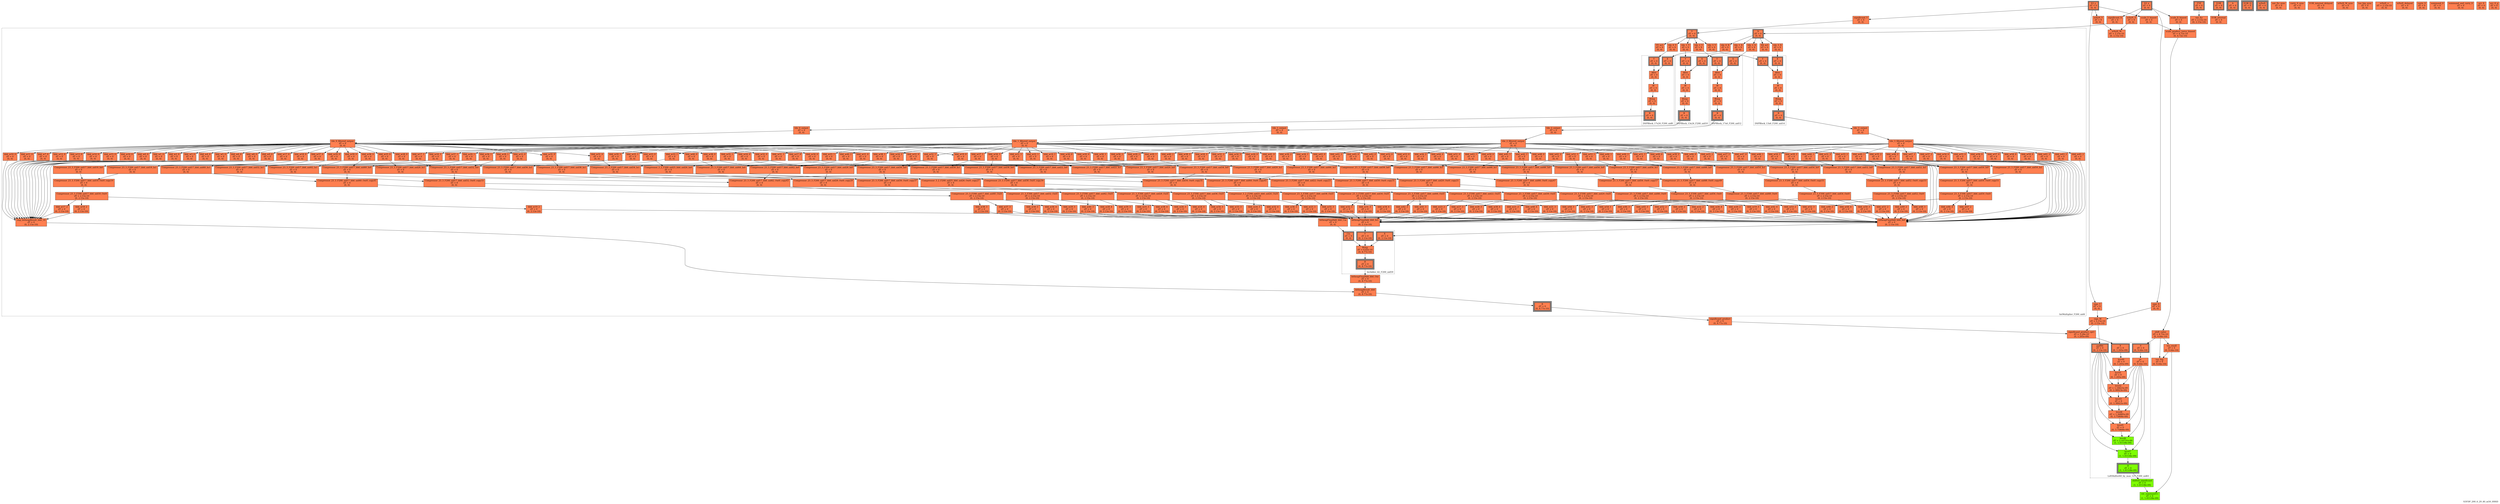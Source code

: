 digraph S3FDP_200_6_29_40_m50_HSSD
{
	//graph drawing options
	label=S3FDP_200_6_29_40_m50_HSSD;
	labelloc=bottom;
	labeljust=right;
	ratio=auto;
	nodesep=0.25;
	ranksep=0.5;

	//input/output signals of operator S3FDP_200_6_29_40_m50_HSSD
	S3_x__S3FDP_200_6_29_40_m50_HSSD [ label="S3_x\ndT = 0\n(0, 0)", shape=box, color=black, style="bold, filled", fillcolor=coral, peripheries=2 ];
	S3_y__S3FDP_200_6_29_40_m50_HSSD [ label="S3_y\ndT = 0\n(0, 0)", shape=box, color=black, style="bold, filled", fillcolor=coral, peripheries=2 ];
	FTZ__S3FDP_200_6_29_40_m50_HSSD [ label="FTZ\ndT = 0\n(0, 0)", shape=box, color=black, style="bold, filled", fillcolor=coral, peripheries=2 ];
	EOB__S3FDP_200_6_29_40_m50_HSSD [ label="EOB\ndT = 0\n(0, 0)", shape=box, color=black, style="bold, filled", fillcolor=coral, peripheries=2 ];
	A__S3FDP_200_6_29_40_m50_HSSD [ label="A\ndT = 0\n(0, 0)", shape=box, color=black, style="bold, filled", fillcolor=coral, peripheries=3 ];
	EOB_Q__S3FDP_200_6_29_40_m50_HSSD [ label="EOB_Q\ndT = 0\n(0, 0)", shape=box, color=black, style="bold, filled", fillcolor=coral, peripheries=3 ];
	isNaN__S3FDP_200_6_29_40_m50_HSSD [ label="isNaN\ndT = 0\n(0, 0)", shape=box, color=black, style="bold, filled", fillcolor=coral, peripheries=3 ];
	{rank=same S3_x__S3FDP_200_6_29_40_m50_HSSD, S3_y__S3FDP_200_6_29_40_m50_HSSD, FTZ__S3FDP_200_6_29_40_m50_HSSD, EOB__S3FDP_200_6_29_40_m50_HSSD};
	{rank=same A__S3FDP_200_6_29_40_m50_HSSD, EOB_Q__S3FDP_200_6_29_40_m50_HSSD, isNaN__S3FDP_200_6_29_40_m50_HSSD};
	//internal signals of operator S3FDP_200_6_29_40_m50_HSSD
	sign_X__S3FDP_200_6_29_40_m50_HSSD [ label="sign_X\ndT = 0\n(0, 0)", shape=box, color=black, style=filled, fillcolor=coral, peripheries=1 ];
	sign_Y__S3FDP_200_6_29_40_m50_HSSD [ label="sign_Y\ndT = 0\n(0, 0)", shape=box, color=black, style=filled, fillcolor=coral, peripheries=1 ];
	sign_M__S3FDP_200_6_29_40_m50_HSSD [ label="sign_M\ndT = 2.15e-10\n(0, 2.15e-10)", shape=box, color=black, style=filled, fillcolor=coral, peripheries=1 ];
	isNaN_X__S3FDP_200_6_29_40_m50_HSSD [ label="isNaN_X\ndT = 0\n(0, 0)", shape=box, color=black, style=filled, fillcolor=coral, peripheries=1 ];
	isNaN_Y__S3FDP_200_6_29_40_m50_HSSD [ label="isNaN_Y\ndT = 0\n(0, 0)", shape=box, color=black, style=filled, fillcolor=coral, peripheries=1 ];
	isNaN_M__S3FDP_200_6_29_40_m50_HSSD [ label="isNaN_M\ndT = 2.15e-10\n(0, 2.15e-10)", shape=box, color=black, style=filled, fillcolor=coral, peripheries=1 ];
	significand_X__S3FDP_200_6_29_40_m50_HSSD [ label="significand_X\ndT = 0\n(0, 0)", shape=box, color=black, style=filled, fillcolor=coral, peripheries=1 ];
	significand_Y__S3FDP_200_6_29_40_m50_HSSD [ label="significand_Y\ndT = 0\n(0, 0)", shape=box, color=black, style=filled, fillcolor=coral, peripheries=1 ];
	significand_product__S3FDP_200_6_29_40_m50_HSSD [ label="significand_product\ndT = 0\n(0, 8.77e-10)", shape=box, color=black, style=filled, fillcolor=coral, peripheries=1 ];
	scale_X_biased__S3FDP_200_6_29_40_m50_HSSD [ label="scale_X_biased\ndT = 0\n(0, 0)", shape=box, color=black, style=filled, fillcolor=coral, peripheries=1 ];
	scale_Y_biased__S3FDP_200_6_29_40_m50_HSSD [ label="scale_Y_biased\ndT = 0\n(0, 0)", shape=box, color=black, style=filled, fillcolor=coral, peripheries=1 ];
	scale_product_twice_biased__S3FDP_200_6_29_40_m50_HSSD [ label="scale_product_twice_biased\ndT = 4.72e-10\n(0, 4.72e-10)", shape=box, color=black, style=filled, fillcolor=coral, peripheries=1 ];
	significand_product_cpt1__S3FDP_200_6_29_40_m50_HSSD [ label="significand_product_cpt1\ndT = 3.28e-10\n(0, 1.205e-09)", shape=box, color=black, style=filled, fillcolor=coral, peripheries=1 ];
	shift_value__S3FDP_200_6_29_40_m50_HSSD [ label="shift_value\ndT = 4.72e-10\n(0, 9.44e-10)", shape=box, color=black, style=filled, fillcolor=coral, peripheries=1 ];
	shifted_significand__S3FDP_200_6_29_40_m50_HSSD [ label="shifted_significand\ndT = 0\n(1, 1.01538e-09)", shape=box, color=black, style=filled, fillcolor=chartreuse, peripheries=1 ];
	too_small__S3FDP_200_6_29_40_m50_HSSD [ label="too_small\ndT = 0\n(0, 9.44e-10)", shape=box, color=black, style=filled, fillcolor=coral, peripheries=1 ];
	too_big__S3FDP_200_6_29_40_m50_HSSD [ label="too_big\ndT = 0\n(0, 9.44e-10)", shape=box, color=black, style=filled, fillcolor=coral, peripheries=1 ];
	ext_summand1c__S3FDP_200_6_29_40_m50_HSSD [ label="ext_summand1c\ndT = 0\n(1, 1.01538e-09)", shape=box, color=black, style=filled, fillcolor=chartreuse, peripheries=1 ];
	not_ftz__S3FDP_200_6_29_40_m50_HSSD [ label="not_ftz\ndT = 2.15e-10\n(0, 2.15e-10)", shape=box, color=black, style=filled, fillcolor=coral, peripheries=1 ];
	EOB_internal__S3FDP_200_6_29_40_m50_HSSD [ label="EOB_internal\ndT = 0\n(0, 0)", shape=box, color=black, style=filled, fillcolor=coral, peripheries=1 ];
	not_ftz_sync__S3FDP_200_6_29_40_m50_HSSD [ label="not_ftz_sync\ndT = 0\n(0, 0)", shape=box, color=black, style=filled, fillcolor=coral, peripheries=1 ];
	carry_0_sync__S3FDP_200_6_29_40_m50_HSSD [ label="carry_0_sync\ndT = 0\n(0, 0)", shape=box, color=black, style=filled, fillcolor=coral, peripheries=1 ];
	EOB_internal_delayed__S3FDP_200_6_29_40_m50_HSSD [ label="EOB_internal_delayed\ndT = 0\n(0, 0)", shape=box, color=black, style=filled, fillcolor=coral, peripheries=1 ];
	isNaN_M_sync__S3FDP_200_6_29_40_m50_HSSD [ label="isNaN_M_sync\ndT = 0\n(0, 0)", shape=box, color=black, style=filled, fillcolor=coral, peripheries=1 ];
	too_big_sync__S3FDP_200_6_29_40_m50_HSSD [ label="too_big_sync\ndT = 0\n(0, 0)", shape=box, color=black, style=filled, fillcolor=coral, peripheries=1 ];
	isNaN_o__S3FDP_200_6_29_40_m50_HSSD [ label="isNaN_o\ndT = 2.15e-10\n(0, 0)", shape=box, color=black, style=filled, fillcolor=coral, peripheries=1 ];
	isNaN_delayed__S3FDP_200_6_29_40_m50_HSSD [ label="isNaN_delayed\ndT = 0\n(0, 0)", shape=box, color=black, style=filled, fillcolor=coral, peripheries=1 ];
	carry_0__S3FDP_200_6_29_40_m50_HSSD [ label="carry_0\ndT = 0\n(0, 0)", shape=box, color=black, style=filled, fillcolor=coral, peripheries=1 ];
	summand_0__S3FDP_200_6_29_40_m50_HSSD [ label="summand_0\ndT = 0\n(0, 0)", shape=box, color=black, style=filled, fillcolor=coral, peripheries=1 ];
	summand_and_carry_0__S3FDP_200_6_29_40_m50_HSSD [ label="summand_and_carry_0\ndT = 0\n(0, 0)", shape=box, color=black, style=filled, fillcolor=coral, peripheries=1 ];
	acc_0__S3FDP_200_6_29_40_m50_HSSD [ label="acc_0\ndT = 0\n(0, 0)", shape=box, color=black, style=filled, fillcolor=coral, peripheries=1 ];
	acc_0_q__S3FDP_200_6_29_40_m50_HSSD [ label="acc_0_q\ndT = 0\n(0, 0)", shape=box, color=black, style=filled, fillcolor=coral, peripheries=1 ];

	//subcomponents of operator S3FDP_200_6_29_40_m50_HSSD

	subgraph cluster_IntMultiplier_F200_uid4
	{
		//graph drawing options
		label=IntMultiplier_F200_uid4;
		labelloc=bottom;
		labeljust=right;
		style="bold, dotted";
		ratio=auto;
		nodesep=0.25;
		ranksep=0.5;

		//input/output signals of operator IntMultiplier_F200_uid4
		X__IntMultiplier_F200_uid4 [ label="X\ndT = 0\n(0, 0)", shape=box, color=black, style="bold, filled", fillcolor=coral, peripheries=2 ];
		Y__IntMultiplier_F200_uid4 [ label="Y\ndT = 0\n(0, 0)", shape=box, color=black, style="bold, filled", fillcolor=coral, peripheries=2 ];
		R__IntMultiplier_F200_uid4 [ label="R\ndT = 0\n(0, 8.77e-10)", shape=box, color=black, style="bold, filled", fillcolor=coral, peripheries=3 ];
		{rank=same X__IntMultiplier_F200_uid4, Y__IntMultiplier_F200_uid4};
		{rank=same R__IntMultiplier_F200_uid4};
		//internal signals of operator IntMultiplier_F200_uid4
		XX_m5__IntMultiplier_F200_uid4 [ label="XX_m5\ndT = 0\n(0, 0)", shape=box, color=black, style=filled, fillcolor=coral, peripheries=1 ];
		YY_m5__IntMultiplier_F200_uid4 [ label="YY_m5\ndT = 0\n(0, 0)", shape=box, color=black, style=filled, fillcolor=coral, peripheries=1 ];
		tile_0_X__IntMultiplier_F200_uid4 [ label="tile_0_X\ndT = 0\n(0, 0)", shape=box, color=black, style=filled, fillcolor=coral, peripheries=1 ];
		tile_0_Y__IntMultiplier_F200_uid4 [ label="tile_0_Y\ndT = 0\n(0, 0)", shape=box, color=black, style=filled, fillcolor=coral, peripheries=1 ];
		tile_0_output__IntMultiplier_F200_uid4 [ label="tile_0_output\ndT = 0\n(0, 0)", shape=box, color=black, style=filled, fillcolor=coral, peripheries=1 ];
		tile_0_filtered_output__IntMultiplier_F200_uid4 [ label="tile_0_filtered_output\ndT = 0\n(0, 0)", shape=box, color=black, style=filled, fillcolor=coral, peripheries=1 ];
		bh6_w0_0__IntMultiplier_F200_uid4 [ label="bh6_w0_0\ndT = 0\n(0, 0)", shape=box, color=black, style=filled, fillcolor=coral, peripheries=1 ];
		bh6_w1_0__IntMultiplier_F200_uid4 [ label="bh6_w1_0\ndT = 0\n(0, 0)", shape=box, color=black, style=filled, fillcolor=coral, peripheries=1 ];
		bh6_w2_0__IntMultiplier_F200_uid4 [ label="bh6_w2_0\ndT = 0\n(0, 0)", shape=box, color=black, style=filled, fillcolor=coral, peripheries=1 ];
		bh6_w3_0__IntMultiplier_F200_uid4 [ label="bh6_w3_0\ndT = 0\n(0, 0)", shape=box, color=black, style=filled, fillcolor=coral, peripheries=1 ];
		bh6_w4_0__IntMultiplier_F200_uid4 [ label="bh6_w4_0\ndT = 0\n(0, 0)", shape=box, color=black, style=filled, fillcolor=coral, peripheries=1 ];
		bh6_w5_0__IntMultiplier_F200_uid4 [ label="bh6_w5_0\ndT = 0\n(0, 0)", shape=box, color=black, style=filled, fillcolor=coral, peripheries=1 ];
		bh6_w6_0__IntMultiplier_F200_uid4 [ label="bh6_w6_0\ndT = 0\n(0, 0)", shape=box, color=black, style=filled, fillcolor=coral, peripheries=1 ];
		bh6_w7_0__IntMultiplier_F200_uid4 [ label="bh6_w7_0\ndT = 0\n(0, 0)", shape=box, color=black, style=filled, fillcolor=coral, peripheries=1 ];
		bh6_w8_0__IntMultiplier_F200_uid4 [ label="bh6_w8_0\ndT = 0\n(0, 0)", shape=box, color=black, style=filled, fillcolor=coral, peripheries=1 ];
		bh6_w9_0__IntMultiplier_F200_uid4 [ label="bh6_w9_0\ndT = 0\n(0, 0)", shape=box, color=black, style=filled, fillcolor=coral, peripheries=1 ];
		bh6_w10_0__IntMultiplier_F200_uid4 [ label="bh6_w10_0\ndT = 0\n(0, 0)", shape=box, color=black, style=filled, fillcolor=coral, peripheries=1 ];
		bh6_w11_0__IntMultiplier_F200_uid4 [ label="bh6_w11_0\ndT = 0\n(0, 0)", shape=box, color=black, style=filled, fillcolor=coral, peripheries=1 ];
		bh6_w12_0__IntMultiplier_F200_uid4 [ label="bh6_w12_0\ndT = 0\n(0, 0)", shape=box, color=black, style=filled, fillcolor=coral, peripheries=1 ];
		bh6_w13_0__IntMultiplier_F200_uid4 [ label="bh6_w13_0\ndT = 0\n(0, 0)", shape=box, color=black, style=filled, fillcolor=coral, peripheries=1 ];
		bh6_w14_0__IntMultiplier_F200_uid4 [ label="bh6_w14_0\ndT = 0\n(0, 0)", shape=box, color=black, style=filled, fillcolor=coral, peripheries=1 ];
		bh6_w15_0__IntMultiplier_F200_uid4 [ label="bh6_w15_0\ndT = 0\n(0, 0)", shape=box, color=black, style=filled, fillcolor=coral, peripheries=1 ];
		bh6_w16_0__IntMultiplier_F200_uid4 [ label="bh6_w16_0\ndT = 0\n(0, 0)", shape=box, color=black, style=filled, fillcolor=coral, peripheries=1 ];
		bh6_w17_0__IntMultiplier_F200_uid4 [ label="bh6_w17_0\ndT = 0\n(0, 0)", shape=box, color=black, style=filled, fillcolor=coral, peripheries=1 ];
		bh6_w18_0__IntMultiplier_F200_uid4 [ label="bh6_w18_0\ndT = 0\n(0, 0)", shape=box, color=black, style=filled, fillcolor=coral, peripheries=1 ];
		bh6_w19_0__IntMultiplier_F200_uid4 [ label="bh6_w19_0\ndT = 0\n(0, 0)", shape=box, color=black, style=filled, fillcolor=coral, peripheries=1 ];
		bh6_w20_0__IntMultiplier_F200_uid4 [ label="bh6_w20_0\ndT = 0\n(0, 0)", shape=box, color=black, style=filled, fillcolor=coral, peripheries=1 ];
		bh6_w21_0__IntMultiplier_F200_uid4 [ label="bh6_w21_0\ndT = 0\n(0, 0)", shape=box, color=black, style=filled, fillcolor=coral, peripheries=1 ];
		bh6_w22_0__IntMultiplier_F200_uid4 [ label="bh6_w22_0\ndT = 0\n(0, 0)", shape=box, color=black, style=filled, fillcolor=coral, peripheries=1 ];
		bh6_w23_0__IntMultiplier_F200_uid4 [ label="bh6_w23_0\ndT = 0\n(0, 0)", shape=box, color=black, style=filled, fillcolor=coral, peripheries=1 ];
		bh6_w24_0__IntMultiplier_F200_uid4 [ label="bh6_w24_0\ndT = 0\n(0, 0)", shape=box, color=black, style=filled, fillcolor=coral, peripheries=1 ];
		bh6_w25_0__IntMultiplier_F200_uid4 [ label="bh6_w25_0\ndT = 0\n(0, 0)", shape=box, color=black, style=filled, fillcolor=coral, peripheries=1 ];
		bh6_w26_0__IntMultiplier_F200_uid4 [ label="bh6_w26_0\ndT = 0\n(0, 0)", shape=box, color=black, style=filled, fillcolor=coral, peripheries=1 ];
		bh6_w27_0__IntMultiplier_F200_uid4 [ label="bh6_w27_0\ndT = 0\n(0, 0)", shape=box, color=black, style=filled, fillcolor=coral, peripheries=1 ];
		bh6_w28_0__IntMultiplier_F200_uid4 [ label="bh6_w28_0\ndT = 0\n(0, 0)", shape=box, color=black, style=filled, fillcolor=coral, peripheries=1 ];
		bh6_w29_0__IntMultiplier_F200_uid4 [ label="bh6_w29_0\ndT = 0\n(0, 0)", shape=box, color=black, style=filled, fillcolor=coral, peripheries=1 ];
		bh6_w30_0__IntMultiplier_F200_uid4 [ label="bh6_w30_0\ndT = 0\n(0, 0)", shape=box, color=black, style=filled, fillcolor=coral, peripheries=1 ];
		bh6_w31_0__IntMultiplier_F200_uid4 [ label="bh6_w31_0\ndT = 0\n(0, 0)", shape=box, color=black, style=filled, fillcolor=coral, peripheries=1 ];
		bh6_w32_0__IntMultiplier_F200_uid4 [ label="bh6_w32_0\ndT = 0\n(0, 0)", shape=box, color=black, style=filled, fillcolor=coral, peripheries=1 ];
		bh6_w33_0__IntMultiplier_F200_uid4 [ label="bh6_w33_0\ndT = 0\n(0, 0)", shape=box, color=black, style=filled, fillcolor=coral, peripheries=1 ];
		bh6_w34_0__IntMultiplier_F200_uid4 [ label="bh6_w34_0\ndT = 0\n(0, 0)", shape=box, color=black, style=filled, fillcolor=coral, peripheries=1 ];
		bh6_w35_0__IntMultiplier_F200_uid4 [ label="bh6_w35_0\ndT = 0\n(0, 0)", shape=box, color=black, style=filled, fillcolor=coral, peripheries=1 ];
		bh6_w36_0__IntMultiplier_F200_uid4 [ label="bh6_w36_0\ndT = 0\n(0, 0)", shape=box, color=black, style=filled, fillcolor=coral, peripheries=1 ];
		bh6_w37_0__IntMultiplier_F200_uid4 [ label="bh6_w37_0\ndT = 0\n(0, 0)", shape=box, color=black, style=filled, fillcolor=coral, peripheries=1 ];
		bh6_w38_0__IntMultiplier_F200_uid4 [ label="bh6_w38_0\ndT = 0\n(0, 0)", shape=box, color=black, style=filled, fillcolor=coral, peripheries=1 ];
		bh6_w39_0__IntMultiplier_F200_uid4 [ label="bh6_w39_0\ndT = 0\n(0, 0)", shape=box, color=black, style=filled, fillcolor=coral, peripheries=1 ];
		bh6_w40_0__IntMultiplier_F200_uid4 [ label="bh6_w40_0\ndT = 0\n(0, 0)", shape=box, color=black, style=filled, fillcolor=coral, peripheries=1 ];
		tile_1_X__IntMultiplier_F200_uid4 [ label="tile_1_X\ndT = 0\n(0, 0)", shape=box, color=black, style=filled, fillcolor=coral, peripheries=1 ];
		tile_1_Y__IntMultiplier_F200_uid4 [ label="tile_1_Y\ndT = 0\n(0, 0)", shape=box, color=black, style=filled, fillcolor=coral, peripheries=1 ];
		tile_1_output__IntMultiplier_F200_uid4 [ label="tile_1_output\ndT = 0\n(0, 0)", shape=box, color=black, style=filled, fillcolor=coral, peripheries=1 ];
		tile_1_filtered_output__IntMultiplier_F200_uid4 [ label="tile_1_filtered_output\ndT = 0\n(0, 0)", shape=box, color=black, style=filled, fillcolor=coral, peripheries=1 ];
		bh6_w17_1__IntMultiplier_F200_uid4 [ label="bh6_w17_1\ndT = 0\n(0, 0)", shape=box, color=black, style=filled, fillcolor=coral, peripheries=1 ];
		bh6_w18_1__IntMultiplier_F200_uid4 [ label="bh6_w18_1\ndT = 0\n(0, 0)", shape=box, color=black, style=filled, fillcolor=coral, peripheries=1 ];
		bh6_w19_1__IntMultiplier_F200_uid4 [ label="bh6_w19_1\ndT = 0\n(0, 0)", shape=box, color=black, style=filled, fillcolor=coral, peripheries=1 ];
		bh6_w20_1__IntMultiplier_F200_uid4 [ label="bh6_w20_1\ndT = 0\n(0, 0)", shape=box, color=black, style=filled, fillcolor=coral, peripheries=1 ];
		bh6_w21_1__IntMultiplier_F200_uid4 [ label="bh6_w21_1\ndT = 0\n(0, 0)", shape=box, color=black, style=filled, fillcolor=coral, peripheries=1 ];
		bh6_w22_1__IntMultiplier_F200_uid4 [ label="bh6_w22_1\ndT = 0\n(0, 0)", shape=box, color=black, style=filled, fillcolor=coral, peripheries=1 ];
		bh6_w23_1__IntMultiplier_F200_uid4 [ label="bh6_w23_1\ndT = 0\n(0, 0)", shape=box, color=black, style=filled, fillcolor=coral, peripheries=1 ];
		bh6_w24_1__IntMultiplier_F200_uid4 [ label="bh6_w24_1\ndT = 0\n(0, 0)", shape=box, color=black, style=filled, fillcolor=coral, peripheries=1 ];
		bh6_w25_1__IntMultiplier_F200_uid4 [ label="bh6_w25_1\ndT = 0\n(0, 0)", shape=box, color=black, style=filled, fillcolor=coral, peripheries=1 ];
		bh6_w26_1__IntMultiplier_F200_uid4 [ label="bh6_w26_1\ndT = 0\n(0, 0)", shape=box, color=black, style=filled, fillcolor=coral, peripheries=1 ];
		bh6_w27_1__IntMultiplier_F200_uid4 [ label="bh6_w27_1\ndT = 0\n(0, 0)", shape=box, color=black, style=filled, fillcolor=coral, peripheries=1 ];
		bh6_w28_1__IntMultiplier_F200_uid4 [ label="bh6_w28_1\ndT = 0\n(0, 0)", shape=box, color=black, style=filled, fillcolor=coral, peripheries=1 ];
		bh6_w29_1__IntMultiplier_F200_uid4 [ label="bh6_w29_1\ndT = 0\n(0, 0)", shape=box, color=black, style=filled, fillcolor=coral, peripheries=1 ];
		bh6_w30_1__IntMultiplier_F200_uid4 [ label="bh6_w30_1\ndT = 0\n(0, 0)", shape=box, color=black, style=filled, fillcolor=coral, peripheries=1 ];
		bh6_w31_1__IntMultiplier_F200_uid4 [ label="bh6_w31_1\ndT = 0\n(0, 0)", shape=box, color=black, style=filled, fillcolor=coral, peripheries=1 ];
		bh6_w32_1__IntMultiplier_F200_uid4 [ label="bh6_w32_1\ndT = 0\n(0, 0)", shape=box, color=black, style=filled, fillcolor=coral, peripheries=1 ];
		bh6_w33_1__IntMultiplier_F200_uid4 [ label="bh6_w33_1\ndT = 0\n(0, 0)", shape=box, color=black, style=filled, fillcolor=coral, peripheries=1 ];
		bh6_w34_1__IntMultiplier_F200_uid4 [ label="bh6_w34_1\ndT = 0\n(0, 0)", shape=box, color=black, style=filled, fillcolor=coral, peripheries=1 ];
		bh6_w35_1__IntMultiplier_F200_uid4 [ label="bh6_w35_1\ndT = 0\n(0, 0)", shape=box, color=black, style=filled, fillcolor=coral, peripheries=1 ];
		bh6_w36_1__IntMultiplier_F200_uid4 [ label="bh6_w36_1\ndT = 0\n(0, 0)", shape=box, color=black, style=filled, fillcolor=coral, peripheries=1 ];
		bh6_w37_1__IntMultiplier_F200_uid4 [ label="bh6_w37_1\ndT = 0\n(0, 0)", shape=box, color=black, style=filled, fillcolor=coral, peripheries=1 ];
		bh6_w38_1__IntMultiplier_F200_uid4 [ label="bh6_w38_1\ndT = 0\n(0, 0)", shape=box, color=black, style=filled, fillcolor=coral, peripheries=1 ];
		bh6_w39_1__IntMultiplier_F200_uid4 [ label="bh6_w39_1\ndT = 0\n(0, 0)", shape=box, color=black, style=filled, fillcolor=coral, peripheries=1 ];
		bh6_w40_1__IntMultiplier_F200_uid4 [ label="bh6_w40_1\ndT = 0\n(0, 0)", shape=box, color=black, style=filled, fillcolor=coral, peripheries=1 ];
		bh6_w41_0__IntMultiplier_F200_uid4 [ label="bh6_w41_0\ndT = 0\n(0, 0)", shape=box, color=black, style=filled, fillcolor=coral, peripheries=1 ];
		bh6_w42_0__IntMultiplier_F200_uid4 [ label="bh6_w42_0\ndT = 0\n(0, 0)", shape=box, color=black, style=filled, fillcolor=coral, peripheries=1 ];
		bh6_w43_0__IntMultiplier_F200_uid4 [ label="bh6_w43_0\ndT = 0\n(0, 0)", shape=box, color=black, style=filled, fillcolor=coral, peripheries=1 ];
		bh6_w44_0__IntMultiplier_F200_uid4 [ label="bh6_w44_0\ndT = 0\n(0, 0)", shape=box, color=black, style=filled, fillcolor=coral, peripheries=1 ];
		bh6_w45_0__IntMultiplier_F200_uid4 [ label="bh6_w45_0\ndT = 0\n(0, 0)", shape=box, color=black, style=filled, fillcolor=coral, peripheries=1 ];
		bh6_w46_0__IntMultiplier_F200_uid4 [ label="bh6_w46_0\ndT = 0\n(0, 0)", shape=box, color=black, style=filled, fillcolor=coral, peripheries=1 ];
		bh6_w47_0__IntMultiplier_F200_uid4 [ label="bh6_w47_0\ndT = 0\n(0, 0)", shape=box, color=black, style=filled, fillcolor=coral, peripheries=1 ];
		bh6_w48_0__IntMultiplier_F200_uid4 [ label="bh6_w48_0\ndT = 0\n(0, 0)", shape=box, color=black, style=filled, fillcolor=coral, peripheries=1 ];
		bh6_w49_0__IntMultiplier_F200_uid4 [ label="bh6_w49_0\ndT = 0\n(0, 0)", shape=box, color=black, style=filled, fillcolor=coral, peripheries=1 ];
		bh6_w50_0__IntMultiplier_F200_uid4 [ label="bh6_w50_0\ndT = 0\n(0, 0)", shape=box, color=black, style=filled, fillcolor=coral, peripheries=1 ];
		bh6_w51_0__IntMultiplier_F200_uid4 [ label="bh6_w51_0\ndT = 0\n(0, 0)", shape=box, color=black, style=filled, fillcolor=coral, peripheries=1 ];
		bh6_w52_0__IntMultiplier_F200_uid4 [ label="bh6_w52_0\ndT = 0\n(0, 0)", shape=box, color=black, style=filled, fillcolor=coral, peripheries=1 ];
		bh6_w53_0__IntMultiplier_F200_uid4 [ label="bh6_w53_0\ndT = 0\n(0, 0)", shape=box, color=black, style=filled, fillcolor=coral, peripheries=1 ];
		tile_2_X__IntMultiplier_F200_uid4 [ label="tile_2_X\ndT = 0\n(0, 0)", shape=box, color=black, style=filled, fillcolor=coral, peripheries=1 ];
		tile_2_Y__IntMultiplier_F200_uid4 [ label="tile_2_Y\ndT = 0\n(0, 0)", shape=box, color=black, style=filled, fillcolor=coral, peripheries=1 ];
		tile_2_output__IntMultiplier_F200_uid4 [ label="tile_2_output\ndT = 0\n(0, 0)", shape=box, color=black, style=filled, fillcolor=coral, peripheries=1 ];
		tile_2_filtered_output__IntMultiplier_F200_uid4 [ label="tile_2_filtered_output\ndT = 0\n(0, 0)", shape=box, color=black, style=filled, fillcolor=coral, peripheries=1 ];
		bh6_w24_2__IntMultiplier_F200_uid4 [ label="bh6_w24_2\ndT = 0\n(0, 0)", shape=box, color=black, style=filled, fillcolor=coral, peripheries=1 ];
		bh6_w25_2__IntMultiplier_F200_uid4 [ label="bh6_w25_2\ndT = 0\n(0, 0)", shape=box, color=black, style=filled, fillcolor=coral, peripheries=1 ];
		bh6_w26_2__IntMultiplier_F200_uid4 [ label="bh6_w26_2\ndT = 0\n(0, 0)", shape=box, color=black, style=filled, fillcolor=coral, peripheries=1 ];
		bh6_w27_2__IntMultiplier_F200_uid4 [ label="bh6_w27_2\ndT = 0\n(0, 0)", shape=box, color=black, style=filled, fillcolor=coral, peripheries=1 ];
		bh6_w28_2__IntMultiplier_F200_uid4 [ label="bh6_w28_2\ndT = 0\n(0, 0)", shape=box, color=black, style=filled, fillcolor=coral, peripheries=1 ];
		bh6_w29_2__IntMultiplier_F200_uid4 [ label="bh6_w29_2\ndT = 0\n(0, 0)", shape=box, color=black, style=filled, fillcolor=coral, peripheries=1 ];
		bh6_w30_2__IntMultiplier_F200_uid4 [ label="bh6_w30_2\ndT = 0\n(0, 0)", shape=box, color=black, style=filled, fillcolor=coral, peripheries=1 ];
		bh6_w31_2__IntMultiplier_F200_uid4 [ label="bh6_w31_2\ndT = 0\n(0, 0)", shape=box, color=black, style=filled, fillcolor=coral, peripheries=1 ];
		bh6_w32_2__IntMultiplier_F200_uid4 [ label="bh6_w32_2\ndT = 0\n(0, 0)", shape=box, color=black, style=filled, fillcolor=coral, peripheries=1 ];
		bh6_w33_2__IntMultiplier_F200_uid4 [ label="bh6_w33_2\ndT = 0\n(0, 0)", shape=box, color=black, style=filled, fillcolor=coral, peripheries=1 ];
		bh6_w34_2__IntMultiplier_F200_uid4 [ label="bh6_w34_2\ndT = 0\n(0, 0)", shape=box, color=black, style=filled, fillcolor=coral, peripheries=1 ];
		bh6_w35_2__IntMultiplier_F200_uid4 [ label="bh6_w35_2\ndT = 0\n(0, 0)", shape=box, color=black, style=filled, fillcolor=coral, peripheries=1 ];
		bh6_w36_2__IntMultiplier_F200_uid4 [ label="bh6_w36_2\ndT = 0\n(0, 0)", shape=box, color=black, style=filled, fillcolor=coral, peripheries=1 ];
		bh6_w37_2__IntMultiplier_F200_uid4 [ label="bh6_w37_2\ndT = 0\n(0, 0)", shape=box, color=black, style=filled, fillcolor=coral, peripheries=1 ];
		bh6_w38_2__IntMultiplier_F200_uid4 [ label="bh6_w38_2\ndT = 0\n(0, 0)", shape=box, color=black, style=filled, fillcolor=coral, peripheries=1 ];
		bh6_w39_2__IntMultiplier_F200_uid4 [ label="bh6_w39_2\ndT = 0\n(0, 0)", shape=box, color=black, style=filled, fillcolor=coral, peripheries=1 ];
		bh6_w40_2__IntMultiplier_F200_uid4 [ label="bh6_w40_2\ndT = 0\n(0, 0)", shape=box, color=black, style=filled, fillcolor=coral, peripheries=1 ];
		bh6_w41_1__IntMultiplier_F200_uid4 [ label="bh6_w41_1\ndT = 0\n(0, 0)", shape=box, color=black, style=filled, fillcolor=coral, peripheries=1 ];
		bh6_w42_1__IntMultiplier_F200_uid4 [ label="bh6_w42_1\ndT = 0\n(0, 0)", shape=box, color=black, style=filled, fillcolor=coral, peripheries=1 ];
		bh6_w43_1__IntMultiplier_F200_uid4 [ label="bh6_w43_1\ndT = 0\n(0, 0)", shape=box, color=black, style=filled, fillcolor=coral, peripheries=1 ];
		bh6_w44_1__IntMultiplier_F200_uid4 [ label="bh6_w44_1\ndT = 0\n(0, 0)", shape=box, color=black, style=filled, fillcolor=coral, peripheries=1 ];
		bh6_w45_1__IntMultiplier_F200_uid4 [ label="bh6_w45_1\ndT = 0\n(0, 0)", shape=box, color=black, style=filled, fillcolor=coral, peripheries=1 ];
		bh6_w46_1__IntMultiplier_F200_uid4 [ label="bh6_w46_1\ndT = 0\n(0, 0)", shape=box, color=black, style=filled, fillcolor=coral, peripheries=1 ];
		tile_3_X__IntMultiplier_F200_uid4 [ label="tile_3_X\ndT = 0\n(0, 0)", shape=box, color=black, style=filled, fillcolor=coral, peripheries=1 ];
		tile_3_Y__IntMultiplier_F200_uid4 [ label="tile_3_Y\ndT = 0\n(0, 0)", shape=box, color=black, style=filled, fillcolor=coral, peripheries=1 ];
		tile_3_output__IntMultiplier_F200_uid4 [ label="tile_3_output\ndT = 0\n(0, 0)", shape=box, color=black, style=filled, fillcolor=coral, peripheries=1 ];
		tile_3_filtered_output__IntMultiplier_F200_uid4 [ label="tile_3_filtered_output\ndT = 0\n(0, 0)", shape=box, color=black, style=filled, fillcolor=coral, peripheries=1 ];
		bh6_w41_2__IntMultiplier_F200_uid4 [ label="bh6_w41_2\ndT = 0\n(0, 0)", shape=box, color=black, style=filled, fillcolor=coral, peripheries=1 ];
		bh6_w42_2__IntMultiplier_F200_uid4 [ label="bh6_w42_2\ndT = 0\n(0, 0)", shape=box, color=black, style=filled, fillcolor=coral, peripheries=1 ];
		bh6_w43_2__IntMultiplier_F200_uid4 [ label="bh6_w43_2\ndT = 0\n(0, 0)", shape=box, color=black, style=filled, fillcolor=coral, peripheries=1 ];
		bh6_w44_2__IntMultiplier_F200_uid4 [ label="bh6_w44_2\ndT = 0\n(0, 0)", shape=box, color=black, style=filled, fillcolor=coral, peripheries=1 ];
		bh6_w45_2__IntMultiplier_F200_uid4 [ label="bh6_w45_2\ndT = 0\n(0, 0)", shape=box, color=black, style=filled, fillcolor=coral, peripheries=1 ];
		bh6_w46_2__IntMultiplier_F200_uid4 [ label="bh6_w46_2\ndT = 0\n(0, 0)", shape=box, color=black, style=filled, fillcolor=coral, peripheries=1 ];
		bh6_w47_1__IntMultiplier_F200_uid4 [ label="bh6_w47_1\ndT = 0\n(0, 0)", shape=box, color=black, style=filled, fillcolor=coral, peripheries=1 ];
		bh6_w48_1__IntMultiplier_F200_uid4 [ label="bh6_w48_1\ndT = 0\n(0, 0)", shape=box, color=black, style=filled, fillcolor=coral, peripheries=1 ];
		bh6_w49_1__IntMultiplier_F200_uid4 [ label="bh6_w49_1\ndT = 0\n(0, 0)", shape=box, color=black, style=filled, fillcolor=coral, peripheries=1 ];
		bh6_w50_1__IntMultiplier_F200_uid4 [ label="bh6_w50_1\ndT = 0\n(0, 0)", shape=box, color=black, style=filled, fillcolor=coral, peripheries=1 ];
		bh6_w51_1__IntMultiplier_F200_uid4 [ label="bh6_w51_1\ndT = 0\n(0, 0)", shape=box, color=black, style=filled, fillcolor=coral, peripheries=1 ];
		bh6_w52_1__IntMultiplier_F200_uid4 [ label="bh6_w52_1\ndT = 0\n(0, 0)", shape=box, color=black, style=filled, fillcolor=coral, peripheries=1 ];
		bh6_w53_1__IntMultiplier_F200_uid4 [ label="bh6_w53_1\ndT = 0\n(0, 0)", shape=box, color=black, style=filled, fillcolor=coral, peripheries=1 ];
		bh6_w54_0__IntMultiplier_F200_uid4 [ label="bh6_w54_0\ndT = 0\n(0, 0)", shape=box, color=black, style=filled, fillcolor=coral, peripheries=1 ];
		bh6_w55_0__IntMultiplier_F200_uid4 [ label="bh6_w55_0\ndT = 0\n(0, 0)", shape=box, color=black, style=filled, fillcolor=coral, peripheries=1 ];
		bh6_w56_0__IntMultiplier_F200_uid4 [ label="bh6_w56_0\ndT = 0\n(0, 0)", shape=box, color=black, style=filled, fillcolor=coral, peripheries=1 ];
		bh6_w57_0__IntMultiplier_F200_uid4 [ label="bh6_w57_0\ndT = 0\n(0, 0)", shape=box, color=black, style=filled, fillcolor=coral, peripheries=1 ];
		bh6_w58_0__IntMultiplier_F200_uid4 [ label="bh6_w58_0\ndT = 0\n(0, 0)", shape=box, color=black, style=filled, fillcolor=coral, peripheries=1 ];
		bh6_w59_0__IntMultiplier_F200_uid4 [ label="bh6_w59_0\ndT = 0\n(0, 0)", shape=box, color=black, style=filled, fillcolor=coral, peripheries=1 ];
		Compressor_23_3_F200_uid17_bh6_uid18_In0__IntMultiplier_F200_uid4 [ label="Compressor_23_3_F200_uid17_bh6_uid18_In0\ndT = 0\n(0, 0)", shape=box, color=black, style=filled, fillcolor=coral, peripheries=1 ];
		Compressor_23_3_F200_uid17_bh6_uid18_In1__IntMultiplier_F200_uid4 [ label="Compressor_23_3_F200_uid17_bh6_uid18_In1\ndT = 0\n(0, 0)", shape=box, color=black, style=filled, fillcolor=coral, peripheries=1 ];
		Compressor_23_3_F200_uid17_bh6_uid18_Out0__IntMultiplier_F200_uid4 [ label="Compressor_23_3_F200_uid17_bh6_uid18_Out0\ndT = 2.15e-10\n(0, 2.15e-10)", shape=box, color=black, style=filled, fillcolor=coral, peripheries=1 ];
		Compressor_23_3_F200_uid17_bh6_uid18_Out0_copy19__IntMultiplier_F200_uid4 [ label="Compressor_23_3_F200_uid17_bh6_uid18_Out0_copy19\ndT = 0\n(0, 0)", shape=box, color=black, style=filled, fillcolor=coral, peripheries=1 ];
		bh6_w17_2__IntMultiplier_F200_uid4 [ label="bh6_w17_2\ndT = 0\n(0, 2.15e-10)", shape=box, color=black, style=filled, fillcolor=coral, peripheries=1 ];
		bh6_w18_2__IntMultiplier_F200_uid4 [ label="bh6_w18_2\ndT = 0\n(0, 2.15e-10)", shape=box, color=black, style=filled, fillcolor=coral, peripheries=1 ];
		bh6_w19_2__IntMultiplier_F200_uid4 [ label="bh6_w19_2\ndT = 0\n(0, 2.15e-10)", shape=box, color=black, style=filled, fillcolor=coral, peripheries=1 ];
		Compressor_23_3_F200_uid17_bh6_uid20_In0__IntMultiplier_F200_uid4 [ label="Compressor_23_3_F200_uid17_bh6_uid20_In0\ndT = 0\n(0, 0)", shape=box, color=black, style=filled, fillcolor=coral, peripheries=1 ];
		Compressor_23_3_F200_uid17_bh6_uid20_In1__IntMultiplier_F200_uid4 [ label="Compressor_23_3_F200_uid17_bh6_uid20_In1\ndT = 0\n(0, 0)", shape=box, color=black, style=filled, fillcolor=coral, peripheries=1 ];
		Compressor_23_3_F200_uid17_bh6_uid20_Out0__IntMultiplier_F200_uid4 [ label="Compressor_23_3_F200_uid17_bh6_uid20_Out0\ndT = 2.15e-10\n(0, 2.15e-10)", shape=box, color=black, style=filled, fillcolor=coral, peripheries=1 ];
		Compressor_23_3_F200_uid17_bh6_uid20_Out0_copy21__IntMultiplier_F200_uid4 [ label="Compressor_23_3_F200_uid17_bh6_uid20_Out0_copy21\ndT = 0\n(0, 0)", shape=box, color=black, style=filled, fillcolor=coral, peripheries=1 ];
		bh6_w19_3__IntMultiplier_F200_uid4 [ label="bh6_w19_3\ndT = 0\n(0, 2.15e-10)", shape=box, color=black, style=filled, fillcolor=coral, peripheries=1 ];
		bh6_w20_2__IntMultiplier_F200_uid4 [ label="bh6_w20_2\ndT = 0\n(0, 2.15e-10)", shape=box, color=black, style=filled, fillcolor=coral, peripheries=1 ];
		bh6_w21_2__IntMultiplier_F200_uid4 [ label="bh6_w21_2\ndT = 0\n(0, 2.15e-10)", shape=box, color=black, style=filled, fillcolor=coral, peripheries=1 ];
		Compressor_23_3_F200_uid17_bh6_uid22_In0__IntMultiplier_F200_uid4 [ label="Compressor_23_3_F200_uid17_bh6_uid22_In0\ndT = 0\n(0, 0)", shape=box, color=black, style=filled, fillcolor=coral, peripheries=1 ];
		Compressor_23_3_F200_uid17_bh6_uid22_In1__IntMultiplier_F200_uid4 [ label="Compressor_23_3_F200_uid17_bh6_uid22_In1\ndT = 0\n(0, 0)", shape=box, color=black, style=filled, fillcolor=coral, peripheries=1 ];
		Compressor_23_3_F200_uid17_bh6_uid22_Out0__IntMultiplier_F200_uid4 [ label="Compressor_23_3_F200_uid17_bh6_uid22_Out0\ndT = 2.15e-10\n(0, 2.15e-10)", shape=box, color=black, style=filled, fillcolor=coral, peripheries=1 ];
		Compressor_23_3_F200_uid17_bh6_uid22_Out0_copy23__IntMultiplier_F200_uid4 [ label="Compressor_23_3_F200_uid17_bh6_uid22_Out0_copy23\ndT = 0\n(0, 0)", shape=box, color=black, style=filled, fillcolor=coral, peripheries=1 ];
		bh6_w21_3__IntMultiplier_F200_uid4 [ label="bh6_w21_3\ndT = 0\n(0, 2.15e-10)", shape=box, color=black, style=filled, fillcolor=coral, peripheries=1 ];
		bh6_w22_2__IntMultiplier_F200_uid4 [ label="bh6_w22_2\ndT = 0\n(0, 2.15e-10)", shape=box, color=black, style=filled, fillcolor=coral, peripheries=1 ];
		bh6_w23_2__IntMultiplier_F200_uid4 [ label="bh6_w23_2\ndT = 0\n(0, 2.15e-10)", shape=box, color=black, style=filled, fillcolor=coral, peripheries=1 ];
		Compressor_3_2_F200_uid25_bh6_uid26_In0__IntMultiplier_F200_uid4 [ label="Compressor_3_2_F200_uid25_bh6_uid26_In0\ndT = 0\n(0, 0)", shape=box, color=black, style=filled, fillcolor=coral, peripheries=1 ];
		Compressor_3_2_F200_uid25_bh6_uid26_Out0__IntMultiplier_F200_uid4 [ label="Compressor_3_2_F200_uid25_bh6_uid26_Out0\ndT = 2.15e-10\n(0, 2.15e-10)", shape=box, color=black, style=filled, fillcolor=coral, peripheries=1 ];
		Compressor_3_2_F200_uid25_bh6_uid26_Out0_copy27__IntMultiplier_F200_uid4 [ label="Compressor_3_2_F200_uid25_bh6_uid26_Out0_copy27\ndT = 0\n(0, 0)", shape=box, color=black, style=filled, fillcolor=coral, peripheries=1 ];
		bh6_w23_3__IntMultiplier_F200_uid4 [ label="bh6_w23_3\ndT = 0\n(0, 2.15e-10)", shape=box, color=black, style=filled, fillcolor=coral, peripheries=1 ];
		bh6_w24_3__IntMultiplier_F200_uid4 [ label="bh6_w24_3\ndT = 0\n(0, 2.15e-10)", shape=box, color=black, style=filled, fillcolor=coral, peripheries=1 ];
		Compressor_23_3_F200_uid17_bh6_uid28_In0__IntMultiplier_F200_uid4 [ label="Compressor_23_3_F200_uid17_bh6_uid28_In0\ndT = 0\n(0, 0)", shape=box, color=black, style=filled, fillcolor=coral, peripheries=1 ];
		Compressor_23_3_F200_uid17_bh6_uid28_In1__IntMultiplier_F200_uid4 [ label="Compressor_23_3_F200_uid17_bh6_uid28_In1\ndT = 0\n(0, 0)", shape=box, color=black, style=filled, fillcolor=coral, peripheries=1 ];
		Compressor_23_3_F200_uid17_bh6_uid28_Out0__IntMultiplier_F200_uid4 [ label="Compressor_23_3_F200_uid17_bh6_uid28_Out0\ndT = 2.15e-10\n(0, 2.15e-10)", shape=box, color=black, style=filled, fillcolor=coral, peripheries=1 ];
		Compressor_23_3_F200_uid17_bh6_uid28_Out0_copy29__IntMultiplier_F200_uid4 [ label="Compressor_23_3_F200_uid17_bh6_uid28_Out0_copy29\ndT = 0\n(0, 0)", shape=box, color=black, style=filled, fillcolor=coral, peripheries=1 ];
		bh6_w24_4__IntMultiplier_F200_uid4 [ label="bh6_w24_4\ndT = 0\n(0, 2.15e-10)", shape=box, color=black, style=filled, fillcolor=coral, peripheries=1 ];
		bh6_w25_3__IntMultiplier_F200_uid4 [ label="bh6_w25_3\ndT = 0\n(0, 2.15e-10)", shape=box, color=black, style=filled, fillcolor=coral, peripheries=1 ];
		bh6_w26_3__IntMultiplier_F200_uid4 [ label="bh6_w26_3\ndT = 0\n(0, 2.15e-10)", shape=box, color=black, style=filled, fillcolor=coral, peripheries=1 ];
		Compressor_23_3_F200_uid17_bh6_uid30_In0__IntMultiplier_F200_uid4 [ label="Compressor_23_3_F200_uid17_bh6_uid30_In0\ndT = 0\n(0, 0)", shape=box, color=black, style=filled, fillcolor=coral, peripheries=1 ];
		Compressor_23_3_F200_uid17_bh6_uid30_In1__IntMultiplier_F200_uid4 [ label="Compressor_23_3_F200_uid17_bh6_uid30_In1\ndT = 0\n(0, 0)", shape=box, color=black, style=filled, fillcolor=coral, peripheries=1 ];
		Compressor_23_3_F200_uid17_bh6_uid30_Out0__IntMultiplier_F200_uid4 [ label="Compressor_23_3_F200_uid17_bh6_uid30_Out0\ndT = 2.15e-10\n(0, 2.15e-10)", shape=box, color=black, style=filled, fillcolor=coral, peripheries=1 ];
		Compressor_23_3_F200_uid17_bh6_uid30_Out0_copy31__IntMultiplier_F200_uid4 [ label="Compressor_23_3_F200_uid17_bh6_uid30_Out0_copy31\ndT = 0\n(0, 0)", shape=box, color=black, style=filled, fillcolor=coral, peripheries=1 ];
		bh6_w26_4__IntMultiplier_F200_uid4 [ label="bh6_w26_4\ndT = 0\n(0, 2.15e-10)", shape=box, color=black, style=filled, fillcolor=coral, peripheries=1 ];
		bh6_w27_3__IntMultiplier_F200_uid4 [ label="bh6_w27_3\ndT = 0\n(0, 2.15e-10)", shape=box, color=black, style=filled, fillcolor=coral, peripheries=1 ];
		bh6_w28_3__IntMultiplier_F200_uid4 [ label="bh6_w28_3\ndT = 0\n(0, 2.15e-10)", shape=box, color=black, style=filled, fillcolor=coral, peripheries=1 ];
		Compressor_23_3_F200_uid17_bh6_uid32_In0__IntMultiplier_F200_uid4 [ label="Compressor_23_3_F200_uid17_bh6_uid32_In0\ndT = 0\n(0, 0)", shape=box, color=black, style=filled, fillcolor=coral, peripheries=1 ];
		Compressor_23_3_F200_uid17_bh6_uid32_In1__IntMultiplier_F200_uid4 [ label="Compressor_23_3_F200_uid17_bh6_uid32_In1\ndT = 0\n(0, 0)", shape=box, color=black, style=filled, fillcolor=coral, peripheries=1 ];
		Compressor_23_3_F200_uid17_bh6_uid32_Out0__IntMultiplier_F200_uid4 [ label="Compressor_23_3_F200_uid17_bh6_uid32_Out0\ndT = 2.15e-10\n(0, 2.15e-10)", shape=box, color=black, style=filled, fillcolor=coral, peripheries=1 ];
		Compressor_23_3_F200_uid17_bh6_uid32_Out0_copy33__IntMultiplier_F200_uid4 [ label="Compressor_23_3_F200_uid17_bh6_uid32_Out0_copy33\ndT = 0\n(0, 0)", shape=box, color=black, style=filled, fillcolor=coral, peripheries=1 ];
		bh6_w28_4__IntMultiplier_F200_uid4 [ label="bh6_w28_4\ndT = 0\n(0, 2.15e-10)", shape=box, color=black, style=filled, fillcolor=coral, peripheries=1 ];
		bh6_w29_3__IntMultiplier_F200_uid4 [ label="bh6_w29_3\ndT = 0\n(0, 2.15e-10)", shape=box, color=black, style=filled, fillcolor=coral, peripheries=1 ];
		bh6_w30_3__IntMultiplier_F200_uid4 [ label="bh6_w30_3\ndT = 0\n(0, 2.15e-10)", shape=box, color=black, style=filled, fillcolor=coral, peripheries=1 ];
		Compressor_23_3_F200_uid17_bh6_uid34_In0__IntMultiplier_F200_uid4 [ label="Compressor_23_3_F200_uid17_bh6_uid34_In0\ndT = 0\n(0, 0)", shape=box, color=black, style=filled, fillcolor=coral, peripheries=1 ];
		Compressor_23_3_F200_uid17_bh6_uid34_In1__IntMultiplier_F200_uid4 [ label="Compressor_23_3_F200_uid17_bh6_uid34_In1\ndT = 0\n(0, 0)", shape=box, color=black, style=filled, fillcolor=coral, peripheries=1 ];
		Compressor_23_3_F200_uid17_bh6_uid34_Out0__IntMultiplier_F200_uid4 [ label="Compressor_23_3_F200_uid17_bh6_uid34_Out0\ndT = 2.15e-10\n(0, 2.15e-10)", shape=box, color=black, style=filled, fillcolor=coral, peripheries=1 ];
		Compressor_23_3_F200_uid17_bh6_uid34_Out0_copy35__IntMultiplier_F200_uid4 [ label="Compressor_23_3_F200_uid17_bh6_uid34_Out0_copy35\ndT = 0\n(0, 0)", shape=box, color=black, style=filled, fillcolor=coral, peripheries=1 ];
		bh6_w30_4__IntMultiplier_F200_uid4 [ label="bh6_w30_4\ndT = 0\n(0, 2.15e-10)", shape=box, color=black, style=filled, fillcolor=coral, peripheries=1 ];
		bh6_w31_3__IntMultiplier_F200_uid4 [ label="bh6_w31_3\ndT = 0\n(0, 2.15e-10)", shape=box, color=black, style=filled, fillcolor=coral, peripheries=1 ];
		bh6_w32_3__IntMultiplier_F200_uid4 [ label="bh6_w32_3\ndT = 0\n(0, 2.15e-10)", shape=box, color=black, style=filled, fillcolor=coral, peripheries=1 ];
		Compressor_23_3_F200_uid17_bh6_uid36_In0__IntMultiplier_F200_uid4 [ label="Compressor_23_3_F200_uid17_bh6_uid36_In0\ndT = 0\n(0, 0)", shape=box, color=black, style=filled, fillcolor=coral, peripheries=1 ];
		Compressor_23_3_F200_uid17_bh6_uid36_In1__IntMultiplier_F200_uid4 [ label="Compressor_23_3_F200_uid17_bh6_uid36_In1\ndT = 0\n(0, 0)", shape=box, color=black, style=filled, fillcolor=coral, peripheries=1 ];
		Compressor_23_3_F200_uid17_bh6_uid36_Out0__IntMultiplier_F200_uid4 [ label="Compressor_23_3_F200_uid17_bh6_uid36_Out0\ndT = 2.15e-10\n(0, 2.15e-10)", shape=box, color=black, style=filled, fillcolor=coral, peripheries=1 ];
		Compressor_23_3_F200_uid17_bh6_uid36_Out0_copy37__IntMultiplier_F200_uid4 [ label="Compressor_23_3_F200_uid17_bh6_uid36_Out0_copy37\ndT = 0\n(0, 0)", shape=box, color=black, style=filled, fillcolor=coral, peripheries=1 ];
		bh6_w32_4__IntMultiplier_F200_uid4 [ label="bh6_w32_4\ndT = 0\n(0, 2.15e-10)", shape=box, color=black, style=filled, fillcolor=coral, peripheries=1 ];
		bh6_w33_3__IntMultiplier_F200_uid4 [ label="bh6_w33_3\ndT = 0\n(0, 2.15e-10)", shape=box, color=black, style=filled, fillcolor=coral, peripheries=1 ];
		bh6_w34_3__IntMultiplier_F200_uid4 [ label="bh6_w34_3\ndT = 0\n(0, 2.15e-10)", shape=box, color=black, style=filled, fillcolor=coral, peripheries=1 ];
		Compressor_23_3_F200_uid17_bh6_uid38_In0__IntMultiplier_F200_uid4 [ label="Compressor_23_3_F200_uid17_bh6_uid38_In0\ndT = 0\n(0, 0)", shape=box, color=black, style=filled, fillcolor=coral, peripheries=1 ];
		Compressor_23_3_F200_uid17_bh6_uid38_In1__IntMultiplier_F200_uid4 [ label="Compressor_23_3_F200_uid17_bh6_uid38_In1\ndT = 0\n(0, 0)", shape=box, color=black, style=filled, fillcolor=coral, peripheries=1 ];
		Compressor_23_3_F200_uid17_bh6_uid38_Out0__IntMultiplier_F200_uid4 [ label="Compressor_23_3_F200_uid17_bh6_uid38_Out0\ndT = 2.15e-10\n(0, 2.15e-10)", shape=box, color=black, style=filled, fillcolor=coral, peripheries=1 ];
		Compressor_23_3_F200_uid17_bh6_uid38_Out0_copy39__IntMultiplier_F200_uid4 [ label="Compressor_23_3_F200_uid17_bh6_uid38_Out0_copy39\ndT = 0\n(0, 0)", shape=box, color=black, style=filled, fillcolor=coral, peripheries=1 ];
		bh6_w34_4__IntMultiplier_F200_uid4 [ label="bh6_w34_4\ndT = 0\n(0, 2.15e-10)", shape=box, color=black, style=filled, fillcolor=coral, peripheries=1 ];
		bh6_w35_3__IntMultiplier_F200_uid4 [ label="bh6_w35_3\ndT = 0\n(0, 2.15e-10)", shape=box, color=black, style=filled, fillcolor=coral, peripheries=1 ];
		bh6_w36_3__IntMultiplier_F200_uid4 [ label="bh6_w36_3\ndT = 0\n(0, 2.15e-10)", shape=box, color=black, style=filled, fillcolor=coral, peripheries=1 ];
		Compressor_23_3_F200_uid17_bh6_uid40_In0__IntMultiplier_F200_uid4 [ label="Compressor_23_3_F200_uid17_bh6_uid40_In0\ndT = 0\n(0, 0)", shape=box, color=black, style=filled, fillcolor=coral, peripheries=1 ];
		Compressor_23_3_F200_uid17_bh6_uid40_In1__IntMultiplier_F200_uid4 [ label="Compressor_23_3_F200_uid17_bh6_uid40_In1\ndT = 0\n(0, 0)", shape=box, color=black, style=filled, fillcolor=coral, peripheries=1 ];
		Compressor_23_3_F200_uid17_bh6_uid40_Out0__IntMultiplier_F200_uid4 [ label="Compressor_23_3_F200_uid17_bh6_uid40_Out0\ndT = 2.15e-10\n(0, 2.15e-10)", shape=box, color=black, style=filled, fillcolor=coral, peripheries=1 ];
		Compressor_23_3_F200_uid17_bh6_uid40_Out0_copy41__IntMultiplier_F200_uid4 [ label="Compressor_23_3_F200_uid17_bh6_uid40_Out0_copy41\ndT = 0\n(0, 0)", shape=box, color=black, style=filled, fillcolor=coral, peripheries=1 ];
		bh6_w36_4__IntMultiplier_F200_uid4 [ label="bh6_w36_4\ndT = 0\n(0, 2.15e-10)", shape=box, color=black, style=filled, fillcolor=coral, peripheries=1 ];
		bh6_w37_3__IntMultiplier_F200_uid4 [ label="bh6_w37_3\ndT = 0\n(0, 2.15e-10)", shape=box, color=black, style=filled, fillcolor=coral, peripheries=1 ];
		bh6_w38_3__IntMultiplier_F200_uid4 [ label="bh6_w38_3\ndT = 0\n(0, 2.15e-10)", shape=box, color=black, style=filled, fillcolor=coral, peripheries=1 ];
		Compressor_23_3_F200_uid17_bh6_uid42_In0__IntMultiplier_F200_uid4 [ label="Compressor_23_3_F200_uid17_bh6_uid42_In0\ndT = 0\n(0, 0)", shape=box, color=black, style=filled, fillcolor=coral, peripheries=1 ];
		Compressor_23_3_F200_uid17_bh6_uid42_In1__IntMultiplier_F200_uid4 [ label="Compressor_23_3_F200_uid17_bh6_uid42_In1\ndT = 0\n(0, 0)", shape=box, color=black, style=filled, fillcolor=coral, peripheries=1 ];
		Compressor_23_3_F200_uid17_bh6_uid42_Out0__IntMultiplier_F200_uid4 [ label="Compressor_23_3_F200_uid17_bh6_uid42_Out0\ndT = 2.15e-10\n(0, 2.15e-10)", shape=box, color=black, style=filled, fillcolor=coral, peripheries=1 ];
		Compressor_23_3_F200_uid17_bh6_uid42_Out0_copy43__IntMultiplier_F200_uid4 [ label="Compressor_23_3_F200_uid17_bh6_uid42_Out0_copy43\ndT = 0\n(0, 0)", shape=box, color=black, style=filled, fillcolor=coral, peripheries=1 ];
		bh6_w38_4__IntMultiplier_F200_uid4 [ label="bh6_w38_4\ndT = 0\n(0, 2.15e-10)", shape=box, color=black, style=filled, fillcolor=coral, peripheries=1 ];
		bh6_w39_3__IntMultiplier_F200_uid4 [ label="bh6_w39_3\ndT = 0\n(0, 2.15e-10)", shape=box, color=black, style=filled, fillcolor=coral, peripheries=1 ];
		bh6_w40_3__IntMultiplier_F200_uid4 [ label="bh6_w40_3\ndT = 0\n(0, 2.15e-10)", shape=box, color=black, style=filled, fillcolor=coral, peripheries=1 ];
		Compressor_23_3_F200_uid17_bh6_uid44_In0__IntMultiplier_F200_uid4 [ label="Compressor_23_3_F200_uid17_bh6_uid44_In0\ndT = 0\n(0, 0)", shape=box, color=black, style=filled, fillcolor=coral, peripheries=1 ];
		Compressor_23_3_F200_uid17_bh6_uid44_In1__IntMultiplier_F200_uid4 [ label="Compressor_23_3_F200_uid17_bh6_uid44_In1\ndT = 0\n(0, 0)", shape=box, color=black, style=filled, fillcolor=coral, peripheries=1 ];
		Compressor_23_3_F200_uid17_bh6_uid44_Out0__IntMultiplier_F200_uid4 [ label="Compressor_23_3_F200_uid17_bh6_uid44_Out0\ndT = 2.15e-10\n(0, 2.15e-10)", shape=box, color=black, style=filled, fillcolor=coral, peripheries=1 ];
		Compressor_23_3_F200_uid17_bh6_uid44_Out0_copy45__IntMultiplier_F200_uid4 [ label="Compressor_23_3_F200_uid17_bh6_uid44_Out0_copy45\ndT = 0\n(0, 0)", shape=box, color=black, style=filled, fillcolor=coral, peripheries=1 ];
		bh6_w40_4__IntMultiplier_F200_uid4 [ label="bh6_w40_4\ndT = 0\n(0, 2.15e-10)", shape=box, color=black, style=filled, fillcolor=coral, peripheries=1 ];
		bh6_w41_3__IntMultiplier_F200_uid4 [ label="bh6_w41_3\ndT = 0\n(0, 2.15e-10)", shape=box, color=black, style=filled, fillcolor=coral, peripheries=1 ];
		bh6_w42_3__IntMultiplier_F200_uid4 [ label="bh6_w42_3\ndT = 0\n(0, 2.15e-10)", shape=box, color=black, style=filled, fillcolor=coral, peripheries=1 ];
		Compressor_23_3_F200_uid17_bh6_uid46_In0__IntMultiplier_F200_uid4 [ label="Compressor_23_3_F200_uid17_bh6_uid46_In0\ndT = 0\n(0, 0)", shape=box, color=black, style=filled, fillcolor=coral, peripheries=1 ];
		Compressor_23_3_F200_uid17_bh6_uid46_In1__IntMultiplier_F200_uid4 [ label="Compressor_23_3_F200_uid17_bh6_uid46_In1\ndT = 0\n(0, 0)", shape=box, color=black, style=filled, fillcolor=coral, peripheries=1 ];
		Compressor_23_3_F200_uid17_bh6_uid46_Out0__IntMultiplier_F200_uid4 [ label="Compressor_23_3_F200_uid17_bh6_uid46_Out0\ndT = 2.15e-10\n(0, 2.15e-10)", shape=box, color=black, style=filled, fillcolor=coral, peripheries=1 ];
		Compressor_23_3_F200_uid17_bh6_uid46_Out0_copy47__IntMultiplier_F200_uid4 [ label="Compressor_23_3_F200_uid17_bh6_uid46_Out0_copy47\ndT = 0\n(0, 0)", shape=box, color=black, style=filled, fillcolor=coral, peripheries=1 ];
		bh6_w42_4__IntMultiplier_F200_uid4 [ label="bh6_w42_4\ndT = 0\n(0, 2.15e-10)", shape=box, color=black, style=filled, fillcolor=coral, peripheries=1 ];
		bh6_w43_3__IntMultiplier_F200_uid4 [ label="bh6_w43_3\ndT = 0\n(0, 2.15e-10)", shape=box, color=black, style=filled, fillcolor=coral, peripheries=1 ];
		bh6_w44_3__IntMultiplier_F200_uid4 [ label="bh6_w44_3\ndT = 0\n(0, 2.15e-10)", shape=box, color=black, style=filled, fillcolor=coral, peripheries=1 ];
		Compressor_23_3_F200_uid17_bh6_uid48_In0__IntMultiplier_F200_uid4 [ label="Compressor_23_3_F200_uid17_bh6_uid48_In0\ndT = 0\n(0, 0)", shape=box, color=black, style=filled, fillcolor=coral, peripheries=1 ];
		Compressor_23_3_F200_uid17_bh6_uid48_In1__IntMultiplier_F200_uid4 [ label="Compressor_23_3_F200_uid17_bh6_uid48_In1\ndT = 0\n(0, 0)", shape=box, color=black, style=filled, fillcolor=coral, peripheries=1 ];
		Compressor_23_3_F200_uid17_bh6_uid48_Out0__IntMultiplier_F200_uid4 [ label="Compressor_23_3_F200_uid17_bh6_uid48_Out0\ndT = 2.15e-10\n(0, 2.15e-10)", shape=box, color=black, style=filled, fillcolor=coral, peripheries=1 ];
		Compressor_23_3_F200_uid17_bh6_uid48_Out0_copy49__IntMultiplier_F200_uid4 [ label="Compressor_23_3_F200_uid17_bh6_uid48_Out0_copy49\ndT = 0\n(0, 0)", shape=box, color=black, style=filled, fillcolor=coral, peripheries=1 ];
		bh6_w44_4__IntMultiplier_F200_uid4 [ label="bh6_w44_4\ndT = 0\n(0, 2.15e-10)", shape=box, color=black, style=filled, fillcolor=coral, peripheries=1 ];
		bh6_w45_3__IntMultiplier_F200_uid4 [ label="bh6_w45_3\ndT = 0\n(0, 2.15e-10)", shape=box, color=black, style=filled, fillcolor=coral, peripheries=1 ];
		bh6_w46_3__IntMultiplier_F200_uid4 [ label="bh6_w46_3\ndT = 0\n(0, 2.15e-10)", shape=box, color=black, style=filled, fillcolor=coral, peripheries=1 ];
		Compressor_23_3_F200_uid17_bh6_uid50_In0__IntMultiplier_F200_uid4 [ label="Compressor_23_3_F200_uid17_bh6_uid50_In0\ndT = 0\n(0, 0)", shape=box, color=black, style=filled, fillcolor=coral, peripheries=1 ];
		Compressor_23_3_F200_uid17_bh6_uid50_In1__IntMultiplier_F200_uid4 [ label="Compressor_23_3_F200_uid17_bh6_uid50_In1\ndT = 0\n(0, 0)", shape=box, color=black, style=filled, fillcolor=coral, peripheries=1 ];
		Compressor_23_3_F200_uid17_bh6_uid50_Out0__IntMultiplier_F200_uid4 [ label="Compressor_23_3_F200_uid17_bh6_uid50_Out0\ndT = 2.15e-10\n(0, 2.15e-10)", shape=box, color=black, style=filled, fillcolor=coral, peripheries=1 ];
		Compressor_23_3_F200_uid17_bh6_uid50_Out0_copy51__IntMultiplier_F200_uid4 [ label="Compressor_23_3_F200_uid17_bh6_uid50_Out0_copy51\ndT = 0\n(0, 0)", shape=box, color=black, style=filled, fillcolor=coral, peripheries=1 ];
		bh6_w46_4__IntMultiplier_F200_uid4 [ label="bh6_w46_4\ndT = 0\n(0, 2.15e-10)", shape=box, color=black, style=filled, fillcolor=coral, peripheries=1 ];
		bh6_w47_2__IntMultiplier_F200_uid4 [ label="bh6_w47_2\ndT = 0\n(0, 2.15e-10)", shape=box, color=black, style=filled, fillcolor=coral, peripheries=1 ];
		bh6_w48_2__IntMultiplier_F200_uid4 [ label="bh6_w48_2\ndT = 0\n(0, 2.15e-10)", shape=box, color=black, style=filled, fillcolor=coral, peripheries=1 ];
		Compressor_23_3_F200_uid17_bh6_uid52_In0__IntMultiplier_F200_uid4 [ label="Compressor_23_3_F200_uid17_bh6_uid52_In0\ndT = 0\n(0, 0)", shape=box, color=black, style=filled, fillcolor=coral, peripheries=1 ];
		Compressor_23_3_F200_uid17_bh6_uid52_In1__IntMultiplier_F200_uid4 [ label="Compressor_23_3_F200_uid17_bh6_uid52_In1\ndT = 0\n(0, 0)", shape=box, color=black, style=filled, fillcolor=coral, peripheries=1 ];
		Compressor_23_3_F200_uid17_bh6_uid52_Out0__IntMultiplier_F200_uid4 [ label="Compressor_23_3_F200_uid17_bh6_uid52_Out0\ndT = 2.15e-10\n(0, 2.15e-10)", shape=box, color=black, style=filled, fillcolor=coral, peripheries=1 ];
		Compressor_23_3_F200_uid17_bh6_uid52_Out0_copy53__IntMultiplier_F200_uid4 [ label="Compressor_23_3_F200_uid17_bh6_uid52_Out0_copy53\ndT = 0\n(0, 0)", shape=box, color=black, style=filled, fillcolor=coral, peripheries=1 ];
		bh6_w48_3__IntMultiplier_F200_uid4 [ label="bh6_w48_3\ndT = 0\n(0, 2.15e-10)", shape=box, color=black, style=filled, fillcolor=coral, peripheries=1 ];
		bh6_w49_2__IntMultiplier_F200_uid4 [ label="bh6_w49_2\ndT = 0\n(0, 2.15e-10)", shape=box, color=black, style=filled, fillcolor=coral, peripheries=1 ];
		bh6_w50_2__IntMultiplier_F200_uid4 [ label="bh6_w50_2\ndT = 0\n(0, 2.15e-10)", shape=box, color=black, style=filled, fillcolor=coral, peripheries=1 ];
		Compressor_23_3_F200_uid17_bh6_uid54_In0__IntMultiplier_F200_uid4 [ label="Compressor_23_3_F200_uid17_bh6_uid54_In0\ndT = 0\n(0, 0)", shape=box, color=black, style=filled, fillcolor=coral, peripheries=1 ];
		Compressor_23_3_F200_uid17_bh6_uid54_In1__IntMultiplier_F200_uid4 [ label="Compressor_23_3_F200_uid17_bh6_uid54_In1\ndT = 0\n(0, 0)", shape=box, color=black, style=filled, fillcolor=coral, peripheries=1 ];
		Compressor_23_3_F200_uid17_bh6_uid54_Out0__IntMultiplier_F200_uid4 [ label="Compressor_23_3_F200_uid17_bh6_uid54_Out0\ndT = 2.15e-10\n(0, 2.15e-10)", shape=box, color=black, style=filled, fillcolor=coral, peripheries=1 ];
		Compressor_23_3_F200_uid17_bh6_uid54_Out0_copy55__IntMultiplier_F200_uid4 [ label="Compressor_23_3_F200_uid17_bh6_uid54_Out0_copy55\ndT = 0\n(0, 0)", shape=box, color=black, style=filled, fillcolor=coral, peripheries=1 ];
		bh6_w50_3__IntMultiplier_F200_uid4 [ label="bh6_w50_3\ndT = 0\n(0, 2.15e-10)", shape=box, color=black, style=filled, fillcolor=coral, peripheries=1 ];
		bh6_w51_2__IntMultiplier_F200_uid4 [ label="bh6_w51_2\ndT = 0\n(0, 2.15e-10)", shape=box, color=black, style=filled, fillcolor=coral, peripheries=1 ];
		bh6_w52_2__IntMultiplier_F200_uid4 [ label="bh6_w52_2\ndT = 0\n(0, 2.15e-10)", shape=box, color=black, style=filled, fillcolor=coral, peripheries=1 ];
		Compressor_23_3_F200_uid17_bh6_uid56_In0__IntMultiplier_F200_uid4 [ label="Compressor_23_3_F200_uid17_bh6_uid56_In0\ndT = 0\n(0, 0)", shape=box, color=black, style=filled, fillcolor=coral, peripheries=1 ];
		Compressor_23_3_F200_uid17_bh6_uid56_In1__IntMultiplier_F200_uid4 [ label="Compressor_23_3_F200_uid17_bh6_uid56_In1\ndT = 0\n(0, 0)", shape=box, color=black, style=filled, fillcolor=coral, peripheries=1 ];
		Compressor_23_3_F200_uid17_bh6_uid56_Out0__IntMultiplier_F200_uid4 [ label="Compressor_23_3_F200_uid17_bh6_uid56_Out0\ndT = 2.15e-10\n(0, 2.15e-10)", shape=box, color=black, style=filled, fillcolor=coral, peripheries=1 ];
		Compressor_23_3_F200_uid17_bh6_uid56_Out0_copy57__IntMultiplier_F200_uid4 [ label="Compressor_23_3_F200_uid17_bh6_uid56_Out0_copy57\ndT = 0\n(0, 0)", shape=box, color=black, style=filled, fillcolor=coral, peripheries=1 ];
		bh6_w52_3__IntMultiplier_F200_uid4 [ label="bh6_w52_3\ndT = 0\n(0, 2.15e-10)", shape=box, color=black, style=filled, fillcolor=coral, peripheries=1 ];
		bh6_w53_2__IntMultiplier_F200_uid4 [ label="bh6_w53_2\ndT = 0\n(0, 2.15e-10)", shape=box, color=black, style=filled, fillcolor=coral, peripheries=1 ];
		bh6_w54_1__IntMultiplier_F200_uid4 [ label="bh6_w54_1\ndT = 0\n(0, 2.15e-10)", shape=box, color=black, style=filled, fillcolor=coral, peripheries=1 ];
		tmp_bitheapResult_bh6_18__IntMultiplier_F200_uid4 [ label="tmp_bitheapResult_bh6_18\ndT = 0\n(0, 2.15e-10)", shape=box, color=black, style=filled, fillcolor=coral, peripheries=1 ];
		bitheapFinalAdd_bh6_In0__IntMultiplier_F200_uid4 [ label="bitheapFinalAdd_bh6_In0\ndT = 0\n(0, 2.15e-10)", shape=box, color=black, style=filled, fillcolor=coral, peripheries=1 ];
		bitheapFinalAdd_bh6_In1__IntMultiplier_F200_uid4 [ label="bitheapFinalAdd_bh6_In1\ndT = 0\n(0, 2.15e-10)", shape=box, color=black, style=filled, fillcolor=coral, peripheries=1 ];
		bitheapFinalAdd_bh6_Cin__IntMultiplier_F200_uid4 [ label="bitheapFinalAdd_bh6_Cin\ndT = 0\n(0, 0)", shape=box, color=black, style=filled, fillcolor=coral, peripheries=1 ];
		bitheapFinalAdd_bh6_Out__IntMultiplier_F200_uid4 [ label="bitheapFinalAdd_bh6_Out\ndT = 0\n(0, 8.77e-10)", shape=box, color=black, style=filled, fillcolor=coral, peripheries=1 ];
		bitheapResult_bh6__IntMultiplier_F200_uid4 [ label="bitheapResult_bh6\ndT = 0\n(0, 8.77e-10)", shape=box, color=black, style=filled, fillcolor=coral, peripheries=1 ];

		//subcomponents of operator IntMultiplier_F200_uid4

		subgraph cluster_DSPBlock_17x24_F200_uid8
		{
			//graph drawing options
			label=DSPBlock_17x24_F200_uid8;
			labelloc=bottom;
			labeljust=right;
			style="bold, dotted";
			ratio=auto;
			nodesep=0.25;
			ranksep=0.5;

			//input/output signals of operator DSPBlock_17x24_F200_uid8
			X__DSPBlock_17x24_F200_uid8 [ label="X\ndT = 0\n(0, 0)", shape=box, color=black, style="bold, filled", fillcolor=coral, peripheries=2 ];
			Y__DSPBlock_17x24_F200_uid8 [ label="Y\ndT = 0\n(0, 0)", shape=box, color=black, style="bold, filled", fillcolor=coral, peripheries=2 ];
			R__DSPBlock_17x24_F200_uid8 [ label="R\ndT = 0\n(0, 0)", shape=box, color=black, style="bold, filled", fillcolor=coral, peripheries=3 ];
			{rank=same X__DSPBlock_17x24_F200_uid8, Y__DSPBlock_17x24_F200_uid8};
			{rank=same R__DSPBlock_17x24_F200_uid8};
			//internal signals of operator DSPBlock_17x24_F200_uid8
			Mint__DSPBlock_17x24_F200_uid8 [ label="Mint\ndT = 0\n(0, 0)", shape=box, color=black, style=filled, fillcolor=coral, peripheries=1 ];
			M__DSPBlock_17x24_F200_uid8 [ label="M\ndT = 0\n(0, 0)", shape=box, color=black, style=filled, fillcolor=coral, peripheries=1 ];
			Rtmp__DSPBlock_17x24_F200_uid8 [ label="Rtmp\ndT = 0\n(0, 0)", shape=box, color=black, style=filled, fillcolor=coral, peripheries=1 ];

			//subcomponents of operator DSPBlock_17x24_F200_uid8

			//input and internal signal connections of operator DSPBlock_17x24_F200_uid8
			X__DSPBlock_17x24_F200_uid8 -> Mint__DSPBlock_17x24_F200_uid8 [ arrowhead=normal, arrowsize=1.0, arrowtail=normal, color=black, dir=forward  ];
			Y__DSPBlock_17x24_F200_uid8 -> Mint__DSPBlock_17x24_F200_uid8 [ arrowhead=normal, arrowsize=1.0, arrowtail=normal, color=black, dir=forward  ];
			Mint__DSPBlock_17x24_F200_uid8 -> M__DSPBlock_17x24_F200_uid8 [ arrowhead=normal, arrowsize=1.0, arrowtail=normal, color=black, dir=forward  ];
			M__DSPBlock_17x24_F200_uid8 -> Rtmp__DSPBlock_17x24_F200_uid8 [ arrowhead=normal, arrowsize=1.0, arrowtail=normal, color=black, dir=forward  ];
			Rtmp__DSPBlock_17x24_F200_uid8 -> R__DSPBlock_17x24_F200_uid8 [ arrowhead=normal, arrowsize=1.0, arrowtail=normal, color=black, dir=forward  ];
		}

			//output signal connections of operator DSPBlock_17x24_F200_uid8
			R__DSPBlock_17x24_F200_uid8 -> tile_0_output__IntMultiplier_F200_uid4 [ arrowhead=normal, arrowsize=1.0, arrowtail=normal, color=black, dir=forward  ];

		subgraph cluster_DSPBlock_13x24_F200_uid10
		{
			//graph drawing options
			label=DSPBlock_13x24_F200_uid10;
			labelloc=bottom;
			labeljust=right;
			style="bold, dotted";
			ratio=auto;
			nodesep=0.25;
			ranksep=0.5;

			//input/output signals of operator DSPBlock_13x24_F200_uid10
			X__DSPBlock_13x24_F200_uid10 [ label="X\ndT = 0\n(0, 0)", shape=box, color=black, style="bold, filled", fillcolor=coral, peripheries=2 ];
			Y__DSPBlock_13x24_F200_uid10 [ label="Y\ndT = 0\n(0, 0)", shape=box, color=black, style="bold, filled", fillcolor=coral, peripheries=2 ];
			R__DSPBlock_13x24_F200_uid10 [ label="R\ndT = 0\n(0, 0)", shape=box, color=black, style="bold, filled", fillcolor=coral, peripheries=3 ];
			{rank=same X__DSPBlock_13x24_F200_uid10, Y__DSPBlock_13x24_F200_uid10};
			{rank=same R__DSPBlock_13x24_F200_uid10};
			//internal signals of operator DSPBlock_13x24_F200_uid10
			Mint__DSPBlock_13x24_F200_uid10 [ label="Mint\ndT = 0\n(0, 0)", shape=box, color=black, style=filled, fillcolor=coral, peripheries=1 ];
			M__DSPBlock_13x24_F200_uid10 [ label="M\ndT = 0\n(0, 0)", shape=box, color=black, style=filled, fillcolor=coral, peripheries=1 ];
			Rtmp__DSPBlock_13x24_F200_uid10 [ label="Rtmp\ndT = 0\n(0, 0)", shape=box, color=black, style=filled, fillcolor=coral, peripheries=1 ];

			//subcomponents of operator DSPBlock_13x24_F200_uid10

			//input and internal signal connections of operator DSPBlock_13x24_F200_uid10
			X__DSPBlock_13x24_F200_uid10 -> Mint__DSPBlock_13x24_F200_uid10 [ arrowhead=normal, arrowsize=1.0, arrowtail=normal, color=black, dir=forward  ];
			Y__DSPBlock_13x24_F200_uid10 -> Mint__DSPBlock_13x24_F200_uid10 [ arrowhead=normal, arrowsize=1.0, arrowtail=normal, color=black, dir=forward  ];
			Mint__DSPBlock_13x24_F200_uid10 -> M__DSPBlock_13x24_F200_uid10 [ arrowhead=normal, arrowsize=1.0, arrowtail=normal, color=black, dir=forward  ];
			M__DSPBlock_13x24_F200_uid10 -> Rtmp__DSPBlock_13x24_F200_uid10 [ arrowhead=normal, arrowsize=1.0, arrowtail=normal, color=black, dir=forward  ];
			Rtmp__DSPBlock_13x24_F200_uid10 -> R__DSPBlock_13x24_F200_uid10 [ arrowhead=normal, arrowsize=1.0, arrowtail=normal, color=black, dir=forward  ];
		}

			//output signal connections of operator DSPBlock_13x24_F200_uid10
			R__DSPBlock_13x24_F200_uid10 -> tile_1_output__IntMultiplier_F200_uid4 [ arrowhead=normal, arrowsize=1.0, arrowtail=normal, color=black, dir=forward  ];

		subgraph cluster_DSPBlock_17x6_F200_uid12
		{
			//graph drawing options
			label=DSPBlock_17x6_F200_uid12;
			labelloc=bottom;
			labeljust=right;
			style="bold, dotted";
			ratio=auto;
			nodesep=0.25;
			ranksep=0.5;

			//input/output signals of operator DSPBlock_17x6_F200_uid12
			X__DSPBlock_17x6_F200_uid12 [ label="X\ndT = 0\n(0, 0)", shape=box, color=black, style="bold, filled", fillcolor=coral, peripheries=2 ];
			Y__DSPBlock_17x6_F200_uid12 [ label="Y\ndT = 0\n(0, 0)", shape=box, color=black, style="bold, filled", fillcolor=coral, peripheries=2 ];
			R__DSPBlock_17x6_F200_uid12 [ label="R\ndT = 0\n(0, 0)", shape=box, color=black, style="bold, filled", fillcolor=coral, peripheries=3 ];
			{rank=same X__DSPBlock_17x6_F200_uid12, Y__DSPBlock_17x6_F200_uid12};
			{rank=same R__DSPBlock_17x6_F200_uid12};
			//internal signals of operator DSPBlock_17x6_F200_uid12
			Mint__DSPBlock_17x6_F200_uid12 [ label="Mint\ndT = 0\n(0, 0)", shape=box, color=black, style=filled, fillcolor=coral, peripheries=1 ];
			M__DSPBlock_17x6_F200_uid12 [ label="M\ndT = 0\n(0, 0)", shape=box, color=black, style=filled, fillcolor=coral, peripheries=1 ];
			Rtmp__DSPBlock_17x6_F200_uid12 [ label="Rtmp\ndT = 0\n(0, 0)", shape=box, color=black, style=filled, fillcolor=coral, peripheries=1 ];

			//subcomponents of operator DSPBlock_17x6_F200_uid12

			//input and internal signal connections of operator DSPBlock_17x6_F200_uid12
			X__DSPBlock_17x6_F200_uid12 -> Mint__DSPBlock_17x6_F200_uid12 [ arrowhead=normal, arrowsize=1.0, arrowtail=normal, color=black, dir=forward  ];
			Y__DSPBlock_17x6_F200_uid12 -> Mint__DSPBlock_17x6_F200_uid12 [ arrowhead=normal, arrowsize=1.0, arrowtail=normal, color=black, dir=forward  ];
			Mint__DSPBlock_17x6_F200_uid12 -> M__DSPBlock_17x6_F200_uid12 [ arrowhead=normal, arrowsize=1.0, arrowtail=normal, color=black, dir=forward  ];
			M__DSPBlock_17x6_F200_uid12 -> Rtmp__DSPBlock_17x6_F200_uid12 [ arrowhead=normal, arrowsize=1.0, arrowtail=normal, color=black, dir=forward  ];
			Rtmp__DSPBlock_17x6_F200_uid12 -> R__DSPBlock_17x6_F200_uid12 [ arrowhead=normal, arrowsize=1.0, arrowtail=normal, color=black, dir=forward  ];
		}

			//output signal connections of operator DSPBlock_17x6_F200_uid12
			R__DSPBlock_17x6_F200_uid12 -> tile_2_output__IntMultiplier_F200_uid4 [ arrowhead=normal, arrowsize=1.0, arrowtail=normal, color=black, dir=forward  ];

		subgraph cluster_DSPBlock_13x6_F200_uid14
		{
			//graph drawing options
			label=DSPBlock_13x6_F200_uid14;
			labelloc=bottom;
			labeljust=right;
			style="bold, dotted";
			ratio=auto;
			nodesep=0.25;
			ranksep=0.5;

			//input/output signals of operator DSPBlock_13x6_F200_uid14
			X__DSPBlock_13x6_F200_uid14 [ label="X\ndT = 0\n(0, 0)", shape=box, color=black, style="bold, filled", fillcolor=coral, peripheries=2 ];
			Y__DSPBlock_13x6_F200_uid14 [ label="Y\ndT = 0\n(0, 0)", shape=box, color=black, style="bold, filled", fillcolor=coral, peripheries=2 ];
			R__DSPBlock_13x6_F200_uid14 [ label="R\ndT = 0\n(0, 0)", shape=box, color=black, style="bold, filled", fillcolor=coral, peripheries=3 ];
			{rank=same X__DSPBlock_13x6_F200_uid14, Y__DSPBlock_13x6_F200_uid14};
			{rank=same R__DSPBlock_13x6_F200_uid14};
			//internal signals of operator DSPBlock_13x6_F200_uid14
			Mint__DSPBlock_13x6_F200_uid14 [ label="Mint\ndT = 0\n(0, 0)", shape=box, color=black, style=filled, fillcolor=coral, peripheries=1 ];
			M__DSPBlock_13x6_F200_uid14 [ label="M\ndT = 0\n(0, 0)", shape=box, color=black, style=filled, fillcolor=coral, peripheries=1 ];
			Rtmp__DSPBlock_13x6_F200_uid14 [ label="Rtmp\ndT = 0\n(0, 0)", shape=box, color=black, style=filled, fillcolor=coral, peripheries=1 ];

			//subcomponents of operator DSPBlock_13x6_F200_uid14

			//input and internal signal connections of operator DSPBlock_13x6_F200_uid14
			X__DSPBlock_13x6_F200_uid14 -> Mint__DSPBlock_13x6_F200_uid14 [ arrowhead=normal, arrowsize=1.0, arrowtail=normal, color=black, dir=forward  ];
			Y__DSPBlock_13x6_F200_uid14 -> Mint__DSPBlock_13x6_F200_uid14 [ arrowhead=normal, arrowsize=1.0, arrowtail=normal, color=black, dir=forward  ];
			Mint__DSPBlock_13x6_F200_uid14 -> M__DSPBlock_13x6_F200_uid14 [ arrowhead=normal, arrowsize=1.0, arrowtail=normal, color=black, dir=forward  ];
			M__DSPBlock_13x6_F200_uid14 -> Rtmp__DSPBlock_13x6_F200_uid14 [ arrowhead=normal, arrowsize=1.0, arrowtail=normal, color=black, dir=forward  ];
			Rtmp__DSPBlock_13x6_F200_uid14 -> R__DSPBlock_13x6_F200_uid14 [ arrowhead=normal, arrowsize=1.0, arrowtail=normal, color=black, dir=forward  ];
		}

			//output signal connections of operator DSPBlock_13x6_F200_uid14
			R__DSPBlock_13x6_F200_uid14 -> tile_3_output__IntMultiplier_F200_uid4 [ arrowhead=normal, arrowsize=1.0, arrowtail=normal, color=black, dir=forward  ];

		subgraph cluster_IntAdder_42_F200_uid59
		{
			//graph drawing options
			label=IntAdder_42_F200_uid59;
			labelloc=bottom;
			labeljust=right;
			style="bold, dotted";
			ratio=auto;
			nodesep=0.25;
			ranksep=0.5;

			//input/output signals of operator IntAdder_42_F200_uid59
			X__IntAdder_42_F200_uid59 [ label="X\ndT = 0\n(0, 2.15e-10)", shape=box, color=black, style="bold, filled", fillcolor=coral, peripheries=2 ];
			Y__IntAdder_42_F200_uid59 [ label="Y\ndT = 0\n(0, 2.15e-10)", shape=box, color=black, style="bold, filled", fillcolor=coral, peripheries=2 ];
			Cin__IntAdder_42_F200_uid59 [ label="Cin\ndT = 0\n(0, 0)", shape=box, color=black, style="bold, filled", fillcolor=coral, peripheries=2 ];
			R__IntAdder_42_F200_uid59 [ label="R\ndT = 0\n(0, 8.77e-10)", shape=box, color=black, style="bold, filled", fillcolor=coral, peripheries=3 ];
			{rank=same X__IntAdder_42_F200_uid59, Y__IntAdder_42_F200_uid59, Cin__IntAdder_42_F200_uid59};
			{rank=same R__IntAdder_42_F200_uid59};
			//internal signals of operator IntAdder_42_F200_uid59
			Rtmp__IntAdder_42_F200_uid59 [ label="Rtmp\ndT = 6.62e-10\n(0, 8.77e-10)", shape=box, color=black, style=filled, fillcolor=coral, peripheries=1 ];

			//subcomponents of operator IntAdder_42_F200_uid59

			//input and internal signal connections of operator IntAdder_42_F200_uid59
			X__IntAdder_42_F200_uid59 -> Rtmp__IntAdder_42_F200_uid59 [ arrowhead=normal, arrowsize=1.0, arrowtail=normal, color=black, dir=forward  ];
			Y__IntAdder_42_F200_uid59 -> Rtmp__IntAdder_42_F200_uid59 [ arrowhead=normal, arrowsize=1.0, arrowtail=normal, color=black, dir=forward  ];
			Cin__IntAdder_42_F200_uid59 -> Rtmp__IntAdder_42_F200_uid59 [ arrowhead=normal, arrowsize=1.0, arrowtail=normal, color=black, dir=forward  ];
			Rtmp__IntAdder_42_F200_uid59 -> R__IntAdder_42_F200_uid59 [ arrowhead=normal, arrowsize=1.0, arrowtail=normal, color=black, dir=forward  ];
		}

			//output signal connections of operator IntAdder_42_F200_uid59
			R__IntAdder_42_F200_uid59 -> bitheapFinalAdd_bh6_Out__IntMultiplier_F200_uid4 [ arrowhead=normal, arrowsize=1.0, arrowtail=normal, color=black, dir=forward  ];

		//input and internal signal connections of operator IntMultiplier_F200_uid4
		X__IntMultiplier_F200_uid4 -> XX_m5__IntMultiplier_F200_uid4 [ arrowhead=normal, arrowsize=1.0, arrowtail=normal, color=black, dir=forward  ];
		X__IntMultiplier_F200_uid4 -> tile_0_X__IntMultiplier_F200_uid4 [ arrowhead=normal, arrowsize=1.0, arrowtail=normal, color=black, dir=forward  ];
		X__IntMultiplier_F200_uid4 -> tile_1_X__IntMultiplier_F200_uid4 [ arrowhead=normal, arrowsize=1.0, arrowtail=normal, color=black, dir=forward  ];
		X__IntMultiplier_F200_uid4 -> tile_2_X__IntMultiplier_F200_uid4 [ arrowhead=normal, arrowsize=1.0, arrowtail=normal, color=black, dir=forward  ];
		X__IntMultiplier_F200_uid4 -> tile_3_X__IntMultiplier_F200_uid4 [ arrowhead=normal, arrowsize=1.0, arrowtail=normal, color=black, dir=forward  ];
		Y__IntMultiplier_F200_uid4 -> YY_m5__IntMultiplier_F200_uid4 [ arrowhead=normal, arrowsize=1.0, arrowtail=normal, color=black, dir=forward  ];
		Y__IntMultiplier_F200_uid4 -> tile_0_Y__IntMultiplier_F200_uid4 [ arrowhead=normal, arrowsize=1.0, arrowtail=normal, color=black, dir=forward  ];
		Y__IntMultiplier_F200_uid4 -> tile_1_Y__IntMultiplier_F200_uid4 [ arrowhead=normal, arrowsize=1.0, arrowtail=normal, color=black, dir=forward  ];
		Y__IntMultiplier_F200_uid4 -> tile_2_Y__IntMultiplier_F200_uid4 [ arrowhead=normal, arrowsize=1.0, arrowtail=normal, color=black, dir=forward  ];
		Y__IntMultiplier_F200_uid4 -> tile_3_Y__IntMultiplier_F200_uid4 [ arrowhead=normal, arrowsize=1.0, arrowtail=normal, color=black, dir=forward  ];
		tile_0_X__IntMultiplier_F200_uid4 -> X__DSPBlock_17x24_F200_uid8 [ arrowhead=normal, arrowsize=1.0, arrowtail=normal, color=black, dir=forward  ];
		tile_0_Y__IntMultiplier_F200_uid4 -> Y__DSPBlock_17x24_F200_uid8 [ arrowhead=normal, arrowsize=1.0, arrowtail=normal, color=black, dir=forward  ];
		tile_0_output__IntMultiplier_F200_uid4 -> tile_0_filtered_output__IntMultiplier_F200_uid4 [ arrowhead=normal, arrowsize=1.0, arrowtail=normal, color=black, dir=forward  ];
		tile_0_filtered_output__IntMultiplier_F200_uid4 -> bh6_w0_0__IntMultiplier_F200_uid4 [ arrowhead=normal, arrowsize=1.0, arrowtail=normal, color=black, dir=forward  ];
		tile_0_filtered_output__IntMultiplier_F200_uid4 -> bh6_w1_0__IntMultiplier_F200_uid4 [ arrowhead=normal, arrowsize=1.0, arrowtail=normal, color=black, dir=forward  ];
		tile_0_filtered_output__IntMultiplier_F200_uid4 -> bh6_w2_0__IntMultiplier_F200_uid4 [ arrowhead=normal, arrowsize=1.0, arrowtail=normal, color=black, dir=forward  ];
		tile_0_filtered_output__IntMultiplier_F200_uid4 -> bh6_w3_0__IntMultiplier_F200_uid4 [ arrowhead=normal, arrowsize=1.0, arrowtail=normal, color=black, dir=forward  ];
		tile_0_filtered_output__IntMultiplier_F200_uid4 -> bh6_w4_0__IntMultiplier_F200_uid4 [ arrowhead=normal, arrowsize=1.0, arrowtail=normal, color=black, dir=forward  ];
		tile_0_filtered_output__IntMultiplier_F200_uid4 -> bh6_w5_0__IntMultiplier_F200_uid4 [ arrowhead=normal, arrowsize=1.0, arrowtail=normal, color=black, dir=forward  ];
		tile_0_filtered_output__IntMultiplier_F200_uid4 -> bh6_w6_0__IntMultiplier_F200_uid4 [ arrowhead=normal, arrowsize=1.0, arrowtail=normal, color=black, dir=forward  ];
		tile_0_filtered_output__IntMultiplier_F200_uid4 -> bh6_w7_0__IntMultiplier_F200_uid4 [ arrowhead=normal, arrowsize=1.0, arrowtail=normal, color=black, dir=forward  ];
		tile_0_filtered_output__IntMultiplier_F200_uid4 -> bh6_w8_0__IntMultiplier_F200_uid4 [ arrowhead=normal, arrowsize=1.0, arrowtail=normal, color=black, dir=forward  ];
		tile_0_filtered_output__IntMultiplier_F200_uid4 -> bh6_w9_0__IntMultiplier_F200_uid4 [ arrowhead=normal, arrowsize=1.0, arrowtail=normal, color=black, dir=forward  ];
		tile_0_filtered_output__IntMultiplier_F200_uid4 -> bh6_w10_0__IntMultiplier_F200_uid4 [ arrowhead=normal, arrowsize=1.0, arrowtail=normal, color=black, dir=forward  ];
		tile_0_filtered_output__IntMultiplier_F200_uid4 -> bh6_w11_0__IntMultiplier_F200_uid4 [ arrowhead=normal, arrowsize=1.0, arrowtail=normal, color=black, dir=forward  ];
		tile_0_filtered_output__IntMultiplier_F200_uid4 -> bh6_w12_0__IntMultiplier_F200_uid4 [ arrowhead=normal, arrowsize=1.0, arrowtail=normal, color=black, dir=forward  ];
		tile_0_filtered_output__IntMultiplier_F200_uid4 -> bh6_w13_0__IntMultiplier_F200_uid4 [ arrowhead=normal, arrowsize=1.0, arrowtail=normal, color=black, dir=forward  ];
		tile_0_filtered_output__IntMultiplier_F200_uid4 -> bh6_w14_0__IntMultiplier_F200_uid4 [ arrowhead=normal, arrowsize=1.0, arrowtail=normal, color=black, dir=forward  ];
		tile_0_filtered_output__IntMultiplier_F200_uid4 -> bh6_w15_0__IntMultiplier_F200_uid4 [ arrowhead=normal, arrowsize=1.0, arrowtail=normal, color=black, dir=forward  ];
		tile_0_filtered_output__IntMultiplier_F200_uid4 -> bh6_w16_0__IntMultiplier_F200_uid4 [ arrowhead=normal, arrowsize=1.0, arrowtail=normal, color=black, dir=forward  ];
		tile_0_filtered_output__IntMultiplier_F200_uid4 -> bh6_w17_0__IntMultiplier_F200_uid4 [ arrowhead=normal, arrowsize=1.0, arrowtail=normal, color=black, dir=forward  ];
		tile_0_filtered_output__IntMultiplier_F200_uid4 -> bh6_w18_0__IntMultiplier_F200_uid4 [ arrowhead=normal, arrowsize=1.0, arrowtail=normal, color=black, dir=forward  ];
		tile_0_filtered_output__IntMultiplier_F200_uid4 -> bh6_w19_0__IntMultiplier_F200_uid4 [ arrowhead=normal, arrowsize=1.0, arrowtail=normal, color=black, dir=forward  ];
		tile_0_filtered_output__IntMultiplier_F200_uid4 -> bh6_w20_0__IntMultiplier_F200_uid4 [ arrowhead=normal, arrowsize=1.0, arrowtail=normal, color=black, dir=forward  ];
		tile_0_filtered_output__IntMultiplier_F200_uid4 -> bh6_w21_0__IntMultiplier_F200_uid4 [ arrowhead=normal, arrowsize=1.0, arrowtail=normal, color=black, dir=forward  ];
		tile_0_filtered_output__IntMultiplier_F200_uid4 -> bh6_w22_0__IntMultiplier_F200_uid4 [ arrowhead=normal, arrowsize=1.0, arrowtail=normal, color=black, dir=forward  ];
		tile_0_filtered_output__IntMultiplier_F200_uid4 -> bh6_w23_0__IntMultiplier_F200_uid4 [ arrowhead=normal, arrowsize=1.0, arrowtail=normal, color=black, dir=forward  ];
		tile_0_filtered_output__IntMultiplier_F200_uid4 -> bh6_w24_0__IntMultiplier_F200_uid4 [ arrowhead=normal, arrowsize=1.0, arrowtail=normal, color=black, dir=forward  ];
		tile_0_filtered_output__IntMultiplier_F200_uid4 -> bh6_w25_0__IntMultiplier_F200_uid4 [ arrowhead=normal, arrowsize=1.0, arrowtail=normal, color=black, dir=forward  ];
		tile_0_filtered_output__IntMultiplier_F200_uid4 -> bh6_w26_0__IntMultiplier_F200_uid4 [ arrowhead=normal, arrowsize=1.0, arrowtail=normal, color=black, dir=forward  ];
		tile_0_filtered_output__IntMultiplier_F200_uid4 -> bh6_w27_0__IntMultiplier_F200_uid4 [ arrowhead=normal, arrowsize=1.0, arrowtail=normal, color=black, dir=forward  ];
		tile_0_filtered_output__IntMultiplier_F200_uid4 -> bh6_w28_0__IntMultiplier_F200_uid4 [ arrowhead=normal, arrowsize=1.0, arrowtail=normal, color=black, dir=forward  ];
		tile_0_filtered_output__IntMultiplier_F200_uid4 -> bh6_w29_0__IntMultiplier_F200_uid4 [ arrowhead=normal, arrowsize=1.0, arrowtail=normal, color=black, dir=forward  ];
		tile_0_filtered_output__IntMultiplier_F200_uid4 -> bh6_w30_0__IntMultiplier_F200_uid4 [ arrowhead=normal, arrowsize=1.0, arrowtail=normal, color=black, dir=forward  ];
		tile_0_filtered_output__IntMultiplier_F200_uid4 -> bh6_w31_0__IntMultiplier_F200_uid4 [ arrowhead=normal, arrowsize=1.0, arrowtail=normal, color=black, dir=forward  ];
		tile_0_filtered_output__IntMultiplier_F200_uid4 -> bh6_w32_0__IntMultiplier_F200_uid4 [ arrowhead=normal, arrowsize=1.0, arrowtail=normal, color=black, dir=forward  ];
		tile_0_filtered_output__IntMultiplier_F200_uid4 -> bh6_w33_0__IntMultiplier_F200_uid4 [ arrowhead=normal, arrowsize=1.0, arrowtail=normal, color=black, dir=forward  ];
		tile_0_filtered_output__IntMultiplier_F200_uid4 -> bh6_w34_0__IntMultiplier_F200_uid4 [ arrowhead=normal, arrowsize=1.0, arrowtail=normal, color=black, dir=forward  ];
		tile_0_filtered_output__IntMultiplier_F200_uid4 -> bh6_w35_0__IntMultiplier_F200_uid4 [ arrowhead=normal, arrowsize=1.0, arrowtail=normal, color=black, dir=forward  ];
		tile_0_filtered_output__IntMultiplier_F200_uid4 -> bh6_w36_0__IntMultiplier_F200_uid4 [ arrowhead=normal, arrowsize=1.0, arrowtail=normal, color=black, dir=forward  ];
		tile_0_filtered_output__IntMultiplier_F200_uid4 -> bh6_w37_0__IntMultiplier_F200_uid4 [ arrowhead=normal, arrowsize=1.0, arrowtail=normal, color=black, dir=forward  ];
		tile_0_filtered_output__IntMultiplier_F200_uid4 -> bh6_w38_0__IntMultiplier_F200_uid4 [ arrowhead=normal, arrowsize=1.0, arrowtail=normal, color=black, dir=forward  ];
		tile_0_filtered_output__IntMultiplier_F200_uid4 -> bh6_w39_0__IntMultiplier_F200_uid4 [ arrowhead=normal, arrowsize=1.0, arrowtail=normal, color=black, dir=forward  ];
		tile_0_filtered_output__IntMultiplier_F200_uid4 -> bh6_w40_0__IntMultiplier_F200_uid4 [ arrowhead=normal, arrowsize=1.0, arrowtail=normal, color=black, dir=forward  ];
		bh6_w0_0__IntMultiplier_F200_uid4 -> tmp_bitheapResult_bh6_18__IntMultiplier_F200_uid4 [ arrowhead=normal, arrowsize=1.0, arrowtail=normal, color=black, dir=forward  ];
		bh6_w1_0__IntMultiplier_F200_uid4 -> tmp_bitheapResult_bh6_18__IntMultiplier_F200_uid4 [ arrowhead=normal, arrowsize=1.0, arrowtail=normal, color=black, dir=forward  ];
		bh6_w2_0__IntMultiplier_F200_uid4 -> tmp_bitheapResult_bh6_18__IntMultiplier_F200_uid4 [ arrowhead=normal, arrowsize=1.0, arrowtail=normal, color=black, dir=forward  ];
		bh6_w3_0__IntMultiplier_F200_uid4 -> tmp_bitheapResult_bh6_18__IntMultiplier_F200_uid4 [ arrowhead=normal, arrowsize=1.0, arrowtail=normal, color=black, dir=forward  ];
		bh6_w4_0__IntMultiplier_F200_uid4 -> tmp_bitheapResult_bh6_18__IntMultiplier_F200_uid4 [ arrowhead=normal, arrowsize=1.0, arrowtail=normal, color=black, dir=forward  ];
		bh6_w5_0__IntMultiplier_F200_uid4 -> tmp_bitheapResult_bh6_18__IntMultiplier_F200_uid4 [ arrowhead=normal, arrowsize=1.0, arrowtail=normal, color=black, dir=forward  ];
		bh6_w6_0__IntMultiplier_F200_uid4 -> tmp_bitheapResult_bh6_18__IntMultiplier_F200_uid4 [ arrowhead=normal, arrowsize=1.0, arrowtail=normal, color=black, dir=forward  ];
		bh6_w7_0__IntMultiplier_F200_uid4 -> tmp_bitheapResult_bh6_18__IntMultiplier_F200_uid4 [ arrowhead=normal, arrowsize=1.0, arrowtail=normal, color=black, dir=forward  ];
		bh6_w8_0__IntMultiplier_F200_uid4 -> tmp_bitheapResult_bh6_18__IntMultiplier_F200_uid4 [ arrowhead=normal, arrowsize=1.0, arrowtail=normal, color=black, dir=forward  ];
		bh6_w9_0__IntMultiplier_F200_uid4 -> tmp_bitheapResult_bh6_18__IntMultiplier_F200_uid4 [ arrowhead=normal, arrowsize=1.0, arrowtail=normal, color=black, dir=forward  ];
		bh6_w10_0__IntMultiplier_F200_uid4 -> tmp_bitheapResult_bh6_18__IntMultiplier_F200_uid4 [ arrowhead=normal, arrowsize=1.0, arrowtail=normal, color=black, dir=forward  ];
		bh6_w11_0__IntMultiplier_F200_uid4 -> tmp_bitheapResult_bh6_18__IntMultiplier_F200_uid4 [ arrowhead=normal, arrowsize=1.0, arrowtail=normal, color=black, dir=forward  ];
		bh6_w12_0__IntMultiplier_F200_uid4 -> tmp_bitheapResult_bh6_18__IntMultiplier_F200_uid4 [ arrowhead=normal, arrowsize=1.0, arrowtail=normal, color=black, dir=forward  ];
		bh6_w13_0__IntMultiplier_F200_uid4 -> tmp_bitheapResult_bh6_18__IntMultiplier_F200_uid4 [ arrowhead=normal, arrowsize=1.0, arrowtail=normal, color=black, dir=forward  ];
		bh6_w14_0__IntMultiplier_F200_uid4 -> tmp_bitheapResult_bh6_18__IntMultiplier_F200_uid4 [ arrowhead=normal, arrowsize=1.0, arrowtail=normal, color=black, dir=forward  ];
		bh6_w15_0__IntMultiplier_F200_uid4 -> tmp_bitheapResult_bh6_18__IntMultiplier_F200_uid4 [ arrowhead=normal, arrowsize=1.0, arrowtail=normal, color=black, dir=forward  ];
		bh6_w16_0__IntMultiplier_F200_uid4 -> tmp_bitheapResult_bh6_18__IntMultiplier_F200_uid4 [ arrowhead=normal, arrowsize=1.0, arrowtail=normal, color=black, dir=forward  ];
		bh6_w17_0__IntMultiplier_F200_uid4 -> Compressor_23_3_F200_uid17_bh6_uid18_In0__IntMultiplier_F200_uid4 [ arrowhead=normal, arrowsize=1.0, arrowtail=normal, color=black, dir=forward  ];
		bh6_w18_0__IntMultiplier_F200_uid4 -> Compressor_23_3_F200_uid17_bh6_uid18_In1__IntMultiplier_F200_uid4 [ arrowhead=normal, arrowsize=1.0, arrowtail=normal, color=black, dir=forward  ];
		bh6_w19_0__IntMultiplier_F200_uid4 -> Compressor_23_3_F200_uid17_bh6_uid20_In0__IntMultiplier_F200_uid4 [ arrowhead=normal, arrowsize=1.0, arrowtail=normal, color=black, dir=forward  ];
		bh6_w20_0__IntMultiplier_F200_uid4 -> Compressor_23_3_F200_uid17_bh6_uid20_In1__IntMultiplier_F200_uid4 [ arrowhead=normal, arrowsize=1.0, arrowtail=normal, color=black, dir=forward  ];
		bh6_w21_0__IntMultiplier_F200_uid4 -> Compressor_23_3_F200_uid17_bh6_uid22_In0__IntMultiplier_F200_uid4 [ arrowhead=normal, arrowsize=1.0, arrowtail=normal, color=black, dir=forward  ];
		bh6_w22_0__IntMultiplier_F200_uid4 -> Compressor_23_3_F200_uid17_bh6_uid22_In1__IntMultiplier_F200_uid4 [ arrowhead=normal, arrowsize=1.0, arrowtail=normal, color=black, dir=forward  ];
		bh6_w23_0__IntMultiplier_F200_uid4 -> Compressor_3_2_F200_uid25_bh6_uid26_In0__IntMultiplier_F200_uid4 [ arrowhead=normal, arrowsize=1.0, arrowtail=normal, color=black, dir=forward  ];
		bh6_w24_0__IntMultiplier_F200_uid4 -> Compressor_23_3_F200_uid17_bh6_uid28_In0__IntMultiplier_F200_uid4 [ arrowhead=normal, arrowsize=1.0, arrowtail=normal, color=black, dir=forward  ];
		bh6_w25_0__IntMultiplier_F200_uid4 -> Compressor_23_3_F200_uid17_bh6_uid28_In1__IntMultiplier_F200_uid4 [ arrowhead=normal, arrowsize=1.0, arrowtail=normal, color=black, dir=forward  ];
		bh6_w26_0__IntMultiplier_F200_uid4 -> Compressor_23_3_F200_uid17_bh6_uid30_In0__IntMultiplier_F200_uid4 [ arrowhead=normal, arrowsize=1.0, arrowtail=normal, color=black, dir=forward  ];
		bh6_w27_0__IntMultiplier_F200_uid4 -> Compressor_23_3_F200_uid17_bh6_uid30_In1__IntMultiplier_F200_uid4 [ arrowhead=normal, arrowsize=1.0, arrowtail=normal, color=black, dir=forward  ];
		bh6_w28_0__IntMultiplier_F200_uid4 -> Compressor_23_3_F200_uid17_bh6_uid32_In0__IntMultiplier_F200_uid4 [ arrowhead=normal, arrowsize=1.0, arrowtail=normal, color=black, dir=forward  ];
		bh6_w29_0__IntMultiplier_F200_uid4 -> Compressor_23_3_F200_uid17_bh6_uid32_In1__IntMultiplier_F200_uid4 [ arrowhead=normal, arrowsize=1.0, arrowtail=normal, color=black, dir=forward  ];
		bh6_w30_0__IntMultiplier_F200_uid4 -> Compressor_23_3_F200_uid17_bh6_uid34_In0__IntMultiplier_F200_uid4 [ arrowhead=normal, arrowsize=1.0, arrowtail=normal, color=black, dir=forward  ];
		bh6_w31_0__IntMultiplier_F200_uid4 -> Compressor_23_3_F200_uid17_bh6_uid34_In1__IntMultiplier_F200_uid4 [ arrowhead=normal, arrowsize=1.0, arrowtail=normal, color=black, dir=forward  ];
		bh6_w32_0__IntMultiplier_F200_uid4 -> Compressor_23_3_F200_uid17_bh6_uid36_In0__IntMultiplier_F200_uid4 [ arrowhead=normal, arrowsize=1.0, arrowtail=normal, color=black, dir=forward  ];
		bh6_w33_0__IntMultiplier_F200_uid4 -> Compressor_23_3_F200_uid17_bh6_uid36_In1__IntMultiplier_F200_uid4 [ arrowhead=normal, arrowsize=1.0, arrowtail=normal, color=black, dir=forward  ];
		bh6_w34_0__IntMultiplier_F200_uid4 -> Compressor_23_3_F200_uid17_bh6_uid38_In0__IntMultiplier_F200_uid4 [ arrowhead=normal, arrowsize=1.0, arrowtail=normal, color=black, dir=forward  ];
		bh6_w35_0__IntMultiplier_F200_uid4 -> Compressor_23_3_F200_uid17_bh6_uid38_In1__IntMultiplier_F200_uid4 [ arrowhead=normal, arrowsize=1.0, arrowtail=normal, color=black, dir=forward  ];
		bh6_w36_0__IntMultiplier_F200_uid4 -> Compressor_23_3_F200_uid17_bh6_uid40_In0__IntMultiplier_F200_uid4 [ arrowhead=normal, arrowsize=1.0, arrowtail=normal, color=black, dir=forward  ];
		bh6_w37_0__IntMultiplier_F200_uid4 -> Compressor_23_3_F200_uid17_bh6_uid40_In1__IntMultiplier_F200_uid4 [ arrowhead=normal, arrowsize=1.0, arrowtail=normal, color=black, dir=forward  ];
		bh6_w38_0__IntMultiplier_F200_uid4 -> Compressor_23_3_F200_uid17_bh6_uid42_In0__IntMultiplier_F200_uid4 [ arrowhead=normal, arrowsize=1.0, arrowtail=normal, color=black, dir=forward  ];
		bh6_w39_0__IntMultiplier_F200_uid4 -> Compressor_23_3_F200_uid17_bh6_uid42_In1__IntMultiplier_F200_uid4 [ arrowhead=normal, arrowsize=1.0, arrowtail=normal, color=black, dir=forward  ];
		bh6_w40_0__IntMultiplier_F200_uid4 -> Compressor_23_3_F200_uid17_bh6_uid44_In0__IntMultiplier_F200_uid4 [ arrowhead=normal, arrowsize=1.0, arrowtail=normal, color=black, dir=forward  ];
		tile_1_X__IntMultiplier_F200_uid4 -> X__DSPBlock_13x24_F200_uid10 [ arrowhead=normal, arrowsize=1.0, arrowtail=normal, color=black, dir=forward  ];
		tile_1_Y__IntMultiplier_F200_uid4 -> Y__DSPBlock_13x24_F200_uid10 [ arrowhead=normal, arrowsize=1.0, arrowtail=normal, color=black, dir=forward  ];
		tile_1_output__IntMultiplier_F200_uid4 -> tile_1_filtered_output__IntMultiplier_F200_uid4 [ arrowhead=normal, arrowsize=1.0, arrowtail=normal, color=black, dir=forward  ];
		tile_1_filtered_output__IntMultiplier_F200_uid4 -> bh6_w17_1__IntMultiplier_F200_uid4 [ arrowhead=normal, arrowsize=1.0, arrowtail=normal, color=black, dir=forward  ];
		tile_1_filtered_output__IntMultiplier_F200_uid4 -> bh6_w18_1__IntMultiplier_F200_uid4 [ arrowhead=normal, arrowsize=1.0, arrowtail=normal, color=black, dir=forward  ];
		tile_1_filtered_output__IntMultiplier_F200_uid4 -> bh6_w19_1__IntMultiplier_F200_uid4 [ arrowhead=normal, arrowsize=1.0, arrowtail=normal, color=black, dir=forward  ];
		tile_1_filtered_output__IntMultiplier_F200_uid4 -> bh6_w20_1__IntMultiplier_F200_uid4 [ arrowhead=normal, arrowsize=1.0, arrowtail=normal, color=black, dir=forward  ];
		tile_1_filtered_output__IntMultiplier_F200_uid4 -> bh6_w21_1__IntMultiplier_F200_uid4 [ arrowhead=normal, arrowsize=1.0, arrowtail=normal, color=black, dir=forward  ];
		tile_1_filtered_output__IntMultiplier_F200_uid4 -> bh6_w22_1__IntMultiplier_F200_uid4 [ arrowhead=normal, arrowsize=1.0, arrowtail=normal, color=black, dir=forward  ];
		tile_1_filtered_output__IntMultiplier_F200_uid4 -> bh6_w23_1__IntMultiplier_F200_uid4 [ arrowhead=normal, arrowsize=1.0, arrowtail=normal, color=black, dir=forward  ];
		tile_1_filtered_output__IntMultiplier_F200_uid4 -> bh6_w24_1__IntMultiplier_F200_uid4 [ arrowhead=normal, arrowsize=1.0, arrowtail=normal, color=black, dir=forward  ];
		tile_1_filtered_output__IntMultiplier_F200_uid4 -> bh6_w25_1__IntMultiplier_F200_uid4 [ arrowhead=normal, arrowsize=1.0, arrowtail=normal, color=black, dir=forward  ];
		tile_1_filtered_output__IntMultiplier_F200_uid4 -> bh6_w26_1__IntMultiplier_F200_uid4 [ arrowhead=normal, arrowsize=1.0, arrowtail=normal, color=black, dir=forward  ];
		tile_1_filtered_output__IntMultiplier_F200_uid4 -> bh6_w27_1__IntMultiplier_F200_uid4 [ arrowhead=normal, arrowsize=1.0, arrowtail=normal, color=black, dir=forward  ];
		tile_1_filtered_output__IntMultiplier_F200_uid4 -> bh6_w28_1__IntMultiplier_F200_uid4 [ arrowhead=normal, arrowsize=1.0, arrowtail=normal, color=black, dir=forward  ];
		tile_1_filtered_output__IntMultiplier_F200_uid4 -> bh6_w29_1__IntMultiplier_F200_uid4 [ arrowhead=normal, arrowsize=1.0, arrowtail=normal, color=black, dir=forward  ];
		tile_1_filtered_output__IntMultiplier_F200_uid4 -> bh6_w30_1__IntMultiplier_F200_uid4 [ arrowhead=normal, arrowsize=1.0, arrowtail=normal, color=black, dir=forward  ];
		tile_1_filtered_output__IntMultiplier_F200_uid4 -> bh6_w31_1__IntMultiplier_F200_uid4 [ arrowhead=normal, arrowsize=1.0, arrowtail=normal, color=black, dir=forward  ];
		tile_1_filtered_output__IntMultiplier_F200_uid4 -> bh6_w32_1__IntMultiplier_F200_uid4 [ arrowhead=normal, arrowsize=1.0, arrowtail=normal, color=black, dir=forward  ];
		tile_1_filtered_output__IntMultiplier_F200_uid4 -> bh6_w33_1__IntMultiplier_F200_uid4 [ arrowhead=normal, arrowsize=1.0, arrowtail=normal, color=black, dir=forward  ];
		tile_1_filtered_output__IntMultiplier_F200_uid4 -> bh6_w34_1__IntMultiplier_F200_uid4 [ arrowhead=normal, arrowsize=1.0, arrowtail=normal, color=black, dir=forward  ];
		tile_1_filtered_output__IntMultiplier_F200_uid4 -> bh6_w35_1__IntMultiplier_F200_uid4 [ arrowhead=normal, arrowsize=1.0, arrowtail=normal, color=black, dir=forward  ];
		tile_1_filtered_output__IntMultiplier_F200_uid4 -> bh6_w36_1__IntMultiplier_F200_uid4 [ arrowhead=normal, arrowsize=1.0, arrowtail=normal, color=black, dir=forward  ];
		tile_1_filtered_output__IntMultiplier_F200_uid4 -> bh6_w37_1__IntMultiplier_F200_uid4 [ arrowhead=normal, arrowsize=1.0, arrowtail=normal, color=black, dir=forward  ];
		tile_1_filtered_output__IntMultiplier_F200_uid4 -> bh6_w38_1__IntMultiplier_F200_uid4 [ arrowhead=normal, arrowsize=1.0, arrowtail=normal, color=black, dir=forward  ];
		tile_1_filtered_output__IntMultiplier_F200_uid4 -> bh6_w39_1__IntMultiplier_F200_uid4 [ arrowhead=normal, arrowsize=1.0, arrowtail=normal, color=black, dir=forward  ];
		tile_1_filtered_output__IntMultiplier_F200_uid4 -> bh6_w40_1__IntMultiplier_F200_uid4 [ arrowhead=normal, arrowsize=1.0, arrowtail=normal, color=black, dir=forward  ];
		tile_1_filtered_output__IntMultiplier_F200_uid4 -> bh6_w41_0__IntMultiplier_F200_uid4 [ arrowhead=normal, arrowsize=1.0, arrowtail=normal, color=black, dir=forward  ];
		tile_1_filtered_output__IntMultiplier_F200_uid4 -> bh6_w42_0__IntMultiplier_F200_uid4 [ arrowhead=normal, arrowsize=1.0, arrowtail=normal, color=black, dir=forward  ];
		tile_1_filtered_output__IntMultiplier_F200_uid4 -> bh6_w43_0__IntMultiplier_F200_uid4 [ arrowhead=normal, arrowsize=1.0, arrowtail=normal, color=black, dir=forward  ];
		tile_1_filtered_output__IntMultiplier_F200_uid4 -> bh6_w44_0__IntMultiplier_F200_uid4 [ arrowhead=normal, arrowsize=1.0, arrowtail=normal, color=black, dir=forward  ];
		tile_1_filtered_output__IntMultiplier_F200_uid4 -> bh6_w45_0__IntMultiplier_F200_uid4 [ arrowhead=normal, arrowsize=1.0, arrowtail=normal, color=black, dir=forward  ];
		tile_1_filtered_output__IntMultiplier_F200_uid4 -> bh6_w46_0__IntMultiplier_F200_uid4 [ arrowhead=normal, arrowsize=1.0, arrowtail=normal, color=black, dir=forward  ];
		tile_1_filtered_output__IntMultiplier_F200_uid4 -> bh6_w47_0__IntMultiplier_F200_uid4 [ arrowhead=normal, arrowsize=1.0, arrowtail=normal, color=black, dir=forward  ];
		tile_1_filtered_output__IntMultiplier_F200_uid4 -> bh6_w48_0__IntMultiplier_F200_uid4 [ arrowhead=normal, arrowsize=1.0, arrowtail=normal, color=black, dir=forward  ];
		tile_1_filtered_output__IntMultiplier_F200_uid4 -> bh6_w49_0__IntMultiplier_F200_uid4 [ arrowhead=normal, arrowsize=1.0, arrowtail=normal, color=black, dir=forward  ];
		tile_1_filtered_output__IntMultiplier_F200_uid4 -> bh6_w50_0__IntMultiplier_F200_uid4 [ arrowhead=normal, arrowsize=1.0, arrowtail=normal, color=black, dir=forward  ];
		tile_1_filtered_output__IntMultiplier_F200_uid4 -> bh6_w51_0__IntMultiplier_F200_uid4 [ arrowhead=normal, arrowsize=1.0, arrowtail=normal, color=black, dir=forward  ];
		tile_1_filtered_output__IntMultiplier_F200_uid4 -> bh6_w52_0__IntMultiplier_F200_uid4 [ arrowhead=normal, arrowsize=1.0, arrowtail=normal, color=black, dir=forward  ];
		tile_1_filtered_output__IntMultiplier_F200_uid4 -> bh6_w53_0__IntMultiplier_F200_uid4 [ arrowhead=normal, arrowsize=1.0, arrowtail=normal, color=black, dir=forward  ];
		bh6_w17_1__IntMultiplier_F200_uid4 -> Compressor_23_3_F200_uid17_bh6_uid18_In0__IntMultiplier_F200_uid4 [ arrowhead=normal, arrowsize=1.0, arrowtail=normal, color=black, dir=forward  ];
		bh6_w18_1__IntMultiplier_F200_uid4 -> Compressor_23_3_F200_uid17_bh6_uid18_In1__IntMultiplier_F200_uid4 [ arrowhead=normal, arrowsize=1.0, arrowtail=normal, color=black, dir=forward  ];
		bh6_w19_1__IntMultiplier_F200_uid4 -> Compressor_23_3_F200_uid17_bh6_uid20_In0__IntMultiplier_F200_uid4 [ arrowhead=normal, arrowsize=1.0, arrowtail=normal, color=black, dir=forward  ];
		bh6_w20_1__IntMultiplier_F200_uid4 -> Compressor_23_3_F200_uid17_bh6_uid20_In1__IntMultiplier_F200_uid4 [ arrowhead=normal, arrowsize=1.0, arrowtail=normal, color=black, dir=forward  ];
		bh6_w21_1__IntMultiplier_F200_uid4 -> Compressor_23_3_F200_uid17_bh6_uid22_In0__IntMultiplier_F200_uid4 [ arrowhead=normal, arrowsize=1.0, arrowtail=normal, color=black, dir=forward  ];
		bh6_w22_1__IntMultiplier_F200_uid4 -> Compressor_23_3_F200_uid17_bh6_uid22_In1__IntMultiplier_F200_uid4 [ arrowhead=normal, arrowsize=1.0, arrowtail=normal, color=black, dir=forward  ];
		bh6_w23_1__IntMultiplier_F200_uid4 -> Compressor_3_2_F200_uid25_bh6_uid26_In0__IntMultiplier_F200_uid4 [ arrowhead=normal, arrowsize=1.0, arrowtail=normal, color=black, dir=forward  ];
		bh6_w24_1__IntMultiplier_F200_uid4 -> Compressor_23_3_F200_uid17_bh6_uid28_In0__IntMultiplier_F200_uid4 [ arrowhead=normal, arrowsize=1.0, arrowtail=normal, color=black, dir=forward  ];
		bh6_w25_1__IntMultiplier_F200_uid4 -> Compressor_23_3_F200_uid17_bh6_uid28_In1__IntMultiplier_F200_uid4 [ arrowhead=normal, arrowsize=1.0, arrowtail=normal, color=black, dir=forward  ];
		bh6_w26_1__IntMultiplier_F200_uid4 -> Compressor_23_3_F200_uid17_bh6_uid30_In0__IntMultiplier_F200_uid4 [ arrowhead=normal, arrowsize=1.0, arrowtail=normal, color=black, dir=forward  ];
		bh6_w27_1__IntMultiplier_F200_uid4 -> Compressor_23_3_F200_uid17_bh6_uid30_In1__IntMultiplier_F200_uid4 [ arrowhead=normal, arrowsize=1.0, arrowtail=normal, color=black, dir=forward  ];
		bh6_w28_1__IntMultiplier_F200_uid4 -> Compressor_23_3_F200_uid17_bh6_uid32_In0__IntMultiplier_F200_uid4 [ arrowhead=normal, arrowsize=1.0, arrowtail=normal, color=black, dir=forward  ];
		bh6_w29_1__IntMultiplier_F200_uid4 -> Compressor_23_3_F200_uid17_bh6_uid32_In1__IntMultiplier_F200_uid4 [ arrowhead=normal, arrowsize=1.0, arrowtail=normal, color=black, dir=forward  ];
		bh6_w30_1__IntMultiplier_F200_uid4 -> Compressor_23_3_F200_uid17_bh6_uid34_In0__IntMultiplier_F200_uid4 [ arrowhead=normal, arrowsize=1.0, arrowtail=normal, color=black, dir=forward  ];
		bh6_w31_1__IntMultiplier_F200_uid4 -> Compressor_23_3_F200_uid17_bh6_uid34_In1__IntMultiplier_F200_uid4 [ arrowhead=normal, arrowsize=1.0, arrowtail=normal, color=black, dir=forward  ];
		bh6_w32_1__IntMultiplier_F200_uid4 -> Compressor_23_3_F200_uid17_bh6_uid36_In0__IntMultiplier_F200_uid4 [ arrowhead=normal, arrowsize=1.0, arrowtail=normal, color=black, dir=forward  ];
		bh6_w33_1__IntMultiplier_F200_uid4 -> Compressor_23_3_F200_uid17_bh6_uid36_In1__IntMultiplier_F200_uid4 [ arrowhead=normal, arrowsize=1.0, arrowtail=normal, color=black, dir=forward  ];
		bh6_w34_1__IntMultiplier_F200_uid4 -> Compressor_23_3_F200_uid17_bh6_uid38_In0__IntMultiplier_F200_uid4 [ arrowhead=normal, arrowsize=1.0, arrowtail=normal, color=black, dir=forward  ];
		bh6_w35_1__IntMultiplier_F200_uid4 -> Compressor_23_3_F200_uid17_bh6_uid38_In1__IntMultiplier_F200_uid4 [ arrowhead=normal, arrowsize=1.0, arrowtail=normal, color=black, dir=forward  ];
		bh6_w36_1__IntMultiplier_F200_uid4 -> Compressor_23_3_F200_uid17_bh6_uid40_In0__IntMultiplier_F200_uid4 [ arrowhead=normal, arrowsize=1.0, arrowtail=normal, color=black, dir=forward  ];
		bh6_w37_1__IntMultiplier_F200_uid4 -> Compressor_23_3_F200_uid17_bh6_uid40_In1__IntMultiplier_F200_uid4 [ arrowhead=normal, arrowsize=1.0, arrowtail=normal, color=black, dir=forward  ];
		bh6_w38_1__IntMultiplier_F200_uid4 -> Compressor_23_3_F200_uid17_bh6_uid42_In0__IntMultiplier_F200_uid4 [ arrowhead=normal, arrowsize=1.0, arrowtail=normal, color=black, dir=forward  ];
		bh6_w39_1__IntMultiplier_F200_uid4 -> Compressor_23_3_F200_uid17_bh6_uid42_In1__IntMultiplier_F200_uid4 [ arrowhead=normal, arrowsize=1.0, arrowtail=normal, color=black, dir=forward  ];
		bh6_w40_1__IntMultiplier_F200_uid4 -> Compressor_23_3_F200_uid17_bh6_uid44_In0__IntMultiplier_F200_uid4 [ arrowhead=normal, arrowsize=1.0, arrowtail=normal, color=black, dir=forward  ];
		bh6_w41_0__IntMultiplier_F200_uid4 -> Compressor_23_3_F200_uid17_bh6_uid44_In1__IntMultiplier_F200_uid4 [ arrowhead=normal, arrowsize=1.0, arrowtail=normal, color=black, dir=forward  ];
		bh6_w42_0__IntMultiplier_F200_uid4 -> Compressor_23_3_F200_uid17_bh6_uid46_In0__IntMultiplier_F200_uid4 [ arrowhead=normal, arrowsize=1.0, arrowtail=normal, color=black, dir=forward  ];
		bh6_w43_0__IntMultiplier_F200_uid4 -> Compressor_23_3_F200_uid17_bh6_uid46_In1__IntMultiplier_F200_uid4 [ arrowhead=normal, arrowsize=1.0, arrowtail=normal, color=black, dir=forward  ];
		bh6_w44_0__IntMultiplier_F200_uid4 -> Compressor_23_3_F200_uid17_bh6_uid48_In0__IntMultiplier_F200_uid4 [ arrowhead=normal, arrowsize=1.0, arrowtail=normal, color=black, dir=forward  ];
		bh6_w45_0__IntMultiplier_F200_uid4 -> Compressor_23_3_F200_uid17_bh6_uid48_In1__IntMultiplier_F200_uid4 [ arrowhead=normal, arrowsize=1.0, arrowtail=normal, color=black, dir=forward  ];
		bh6_w46_0__IntMultiplier_F200_uid4 -> Compressor_23_3_F200_uid17_bh6_uid50_In0__IntMultiplier_F200_uid4 [ arrowhead=normal, arrowsize=1.0, arrowtail=normal, color=black, dir=forward  ];
		bh6_w47_0__IntMultiplier_F200_uid4 -> Compressor_23_3_F200_uid17_bh6_uid50_In1__IntMultiplier_F200_uid4 [ arrowhead=normal, arrowsize=1.0, arrowtail=normal, color=black, dir=forward  ];
		bh6_w48_0__IntMultiplier_F200_uid4 -> Compressor_23_3_F200_uid17_bh6_uid52_In0__IntMultiplier_F200_uid4 [ arrowhead=normal, arrowsize=1.0, arrowtail=normal, color=black, dir=forward  ];
		bh6_w49_0__IntMultiplier_F200_uid4 -> Compressor_23_3_F200_uid17_bh6_uid52_In1__IntMultiplier_F200_uid4 [ arrowhead=normal, arrowsize=1.0, arrowtail=normal, color=black, dir=forward  ];
		bh6_w50_0__IntMultiplier_F200_uid4 -> Compressor_23_3_F200_uid17_bh6_uid54_In0__IntMultiplier_F200_uid4 [ arrowhead=normal, arrowsize=1.0, arrowtail=normal, color=black, dir=forward  ];
		bh6_w51_0__IntMultiplier_F200_uid4 -> Compressor_23_3_F200_uid17_bh6_uid54_In1__IntMultiplier_F200_uid4 [ arrowhead=normal, arrowsize=1.0, arrowtail=normal, color=black, dir=forward  ];
		bh6_w52_0__IntMultiplier_F200_uid4 -> Compressor_23_3_F200_uid17_bh6_uid56_In0__IntMultiplier_F200_uid4 [ arrowhead=normal, arrowsize=1.0, arrowtail=normal, color=black, dir=forward  ];
		bh6_w53_0__IntMultiplier_F200_uid4 -> Compressor_23_3_F200_uid17_bh6_uid56_In1__IntMultiplier_F200_uid4 [ arrowhead=normal, arrowsize=1.0, arrowtail=normal, color=black, dir=forward  ];
		tile_2_X__IntMultiplier_F200_uid4 -> X__DSPBlock_17x6_F200_uid12 [ arrowhead=normal, arrowsize=1.0, arrowtail=normal, color=black, dir=forward  ];
		tile_2_Y__IntMultiplier_F200_uid4 -> Y__DSPBlock_17x6_F200_uid12 [ arrowhead=normal, arrowsize=1.0, arrowtail=normal, color=black, dir=forward  ];
		tile_2_output__IntMultiplier_F200_uid4 -> tile_2_filtered_output__IntMultiplier_F200_uid4 [ arrowhead=normal, arrowsize=1.0, arrowtail=normal, color=black, dir=forward  ];
		tile_2_filtered_output__IntMultiplier_F200_uid4 -> bh6_w24_2__IntMultiplier_F200_uid4 [ arrowhead=normal, arrowsize=1.0, arrowtail=normal, color=black, dir=forward  ];
		tile_2_filtered_output__IntMultiplier_F200_uid4 -> bh6_w25_2__IntMultiplier_F200_uid4 [ arrowhead=normal, arrowsize=1.0, arrowtail=normal, color=black, dir=forward  ];
		tile_2_filtered_output__IntMultiplier_F200_uid4 -> bh6_w26_2__IntMultiplier_F200_uid4 [ arrowhead=normal, arrowsize=1.0, arrowtail=normal, color=black, dir=forward  ];
		tile_2_filtered_output__IntMultiplier_F200_uid4 -> bh6_w27_2__IntMultiplier_F200_uid4 [ arrowhead=normal, arrowsize=1.0, arrowtail=normal, color=black, dir=forward  ];
		tile_2_filtered_output__IntMultiplier_F200_uid4 -> bh6_w28_2__IntMultiplier_F200_uid4 [ arrowhead=normal, arrowsize=1.0, arrowtail=normal, color=black, dir=forward  ];
		tile_2_filtered_output__IntMultiplier_F200_uid4 -> bh6_w29_2__IntMultiplier_F200_uid4 [ arrowhead=normal, arrowsize=1.0, arrowtail=normal, color=black, dir=forward  ];
		tile_2_filtered_output__IntMultiplier_F200_uid4 -> bh6_w30_2__IntMultiplier_F200_uid4 [ arrowhead=normal, arrowsize=1.0, arrowtail=normal, color=black, dir=forward  ];
		tile_2_filtered_output__IntMultiplier_F200_uid4 -> bh6_w31_2__IntMultiplier_F200_uid4 [ arrowhead=normal, arrowsize=1.0, arrowtail=normal, color=black, dir=forward  ];
		tile_2_filtered_output__IntMultiplier_F200_uid4 -> bh6_w32_2__IntMultiplier_F200_uid4 [ arrowhead=normal, arrowsize=1.0, arrowtail=normal, color=black, dir=forward  ];
		tile_2_filtered_output__IntMultiplier_F200_uid4 -> bh6_w33_2__IntMultiplier_F200_uid4 [ arrowhead=normal, arrowsize=1.0, arrowtail=normal, color=black, dir=forward  ];
		tile_2_filtered_output__IntMultiplier_F200_uid4 -> bh6_w34_2__IntMultiplier_F200_uid4 [ arrowhead=normal, arrowsize=1.0, arrowtail=normal, color=black, dir=forward  ];
		tile_2_filtered_output__IntMultiplier_F200_uid4 -> bh6_w35_2__IntMultiplier_F200_uid4 [ arrowhead=normal, arrowsize=1.0, arrowtail=normal, color=black, dir=forward  ];
		tile_2_filtered_output__IntMultiplier_F200_uid4 -> bh6_w36_2__IntMultiplier_F200_uid4 [ arrowhead=normal, arrowsize=1.0, arrowtail=normal, color=black, dir=forward  ];
		tile_2_filtered_output__IntMultiplier_F200_uid4 -> bh6_w37_2__IntMultiplier_F200_uid4 [ arrowhead=normal, arrowsize=1.0, arrowtail=normal, color=black, dir=forward  ];
		tile_2_filtered_output__IntMultiplier_F200_uid4 -> bh6_w38_2__IntMultiplier_F200_uid4 [ arrowhead=normal, arrowsize=1.0, arrowtail=normal, color=black, dir=forward  ];
		tile_2_filtered_output__IntMultiplier_F200_uid4 -> bh6_w39_2__IntMultiplier_F200_uid4 [ arrowhead=normal, arrowsize=1.0, arrowtail=normal, color=black, dir=forward  ];
		tile_2_filtered_output__IntMultiplier_F200_uid4 -> bh6_w40_2__IntMultiplier_F200_uid4 [ arrowhead=normal, arrowsize=1.0, arrowtail=normal, color=black, dir=forward  ];
		tile_2_filtered_output__IntMultiplier_F200_uid4 -> bh6_w41_1__IntMultiplier_F200_uid4 [ arrowhead=normal, arrowsize=1.0, arrowtail=normal, color=black, dir=forward  ];
		tile_2_filtered_output__IntMultiplier_F200_uid4 -> bh6_w42_1__IntMultiplier_F200_uid4 [ arrowhead=normal, arrowsize=1.0, arrowtail=normal, color=black, dir=forward  ];
		tile_2_filtered_output__IntMultiplier_F200_uid4 -> bh6_w43_1__IntMultiplier_F200_uid4 [ arrowhead=normal, arrowsize=1.0, arrowtail=normal, color=black, dir=forward  ];
		tile_2_filtered_output__IntMultiplier_F200_uid4 -> bh6_w44_1__IntMultiplier_F200_uid4 [ arrowhead=normal, arrowsize=1.0, arrowtail=normal, color=black, dir=forward  ];
		tile_2_filtered_output__IntMultiplier_F200_uid4 -> bh6_w45_1__IntMultiplier_F200_uid4 [ arrowhead=normal, arrowsize=1.0, arrowtail=normal, color=black, dir=forward  ];
		tile_2_filtered_output__IntMultiplier_F200_uid4 -> bh6_w46_1__IntMultiplier_F200_uid4 [ arrowhead=normal, arrowsize=1.0, arrowtail=normal, color=black, dir=forward  ];
		bh6_w24_2__IntMultiplier_F200_uid4 -> Compressor_23_3_F200_uid17_bh6_uid28_In0__IntMultiplier_F200_uid4 [ arrowhead=normal, arrowsize=1.0, arrowtail=normal, color=black, dir=forward  ];
		bh6_w25_2__IntMultiplier_F200_uid4 -> bitheapFinalAdd_bh6_In0__IntMultiplier_F200_uid4 [ arrowhead=normal, arrowsize=1.0, arrowtail=normal, color=black, dir=forward  ];
		bh6_w26_2__IntMultiplier_F200_uid4 -> Compressor_23_3_F200_uid17_bh6_uid30_In0__IntMultiplier_F200_uid4 [ arrowhead=normal, arrowsize=1.0, arrowtail=normal, color=black, dir=forward  ];
		bh6_w27_2__IntMultiplier_F200_uid4 -> bitheapFinalAdd_bh6_In0__IntMultiplier_F200_uid4 [ arrowhead=normal, arrowsize=1.0, arrowtail=normal, color=black, dir=forward  ];
		bh6_w28_2__IntMultiplier_F200_uid4 -> Compressor_23_3_F200_uid17_bh6_uid32_In0__IntMultiplier_F200_uid4 [ arrowhead=normal, arrowsize=1.0, arrowtail=normal, color=black, dir=forward  ];
		bh6_w29_2__IntMultiplier_F200_uid4 -> bitheapFinalAdd_bh6_In0__IntMultiplier_F200_uid4 [ arrowhead=normal, arrowsize=1.0, arrowtail=normal, color=black, dir=forward  ];
		bh6_w30_2__IntMultiplier_F200_uid4 -> Compressor_23_3_F200_uid17_bh6_uid34_In0__IntMultiplier_F200_uid4 [ arrowhead=normal, arrowsize=1.0, arrowtail=normal, color=black, dir=forward  ];
		bh6_w31_2__IntMultiplier_F200_uid4 -> bitheapFinalAdd_bh6_In0__IntMultiplier_F200_uid4 [ arrowhead=normal, arrowsize=1.0, arrowtail=normal, color=black, dir=forward  ];
		bh6_w32_2__IntMultiplier_F200_uid4 -> Compressor_23_3_F200_uid17_bh6_uid36_In0__IntMultiplier_F200_uid4 [ arrowhead=normal, arrowsize=1.0, arrowtail=normal, color=black, dir=forward  ];
		bh6_w33_2__IntMultiplier_F200_uid4 -> bitheapFinalAdd_bh6_In0__IntMultiplier_F200_uid4 [ arrowhead=normal, arrowsize=1.0, arrowtail=normal, color=black, dir=forward  ];
		bh6_w34_2__IntMultiplier_F200_uid4 -> Compressor_23_3_F200_uid17_bh6_uid38_In0__IntMultiplier_F200_uid4 [ arrowhead=normal, arrowsize=1.0, arrowtail=normal, color=black, dir=forward  ];
		bh6_w35_2__IntMultiplier_F200_uid4 -> bitheapFinalAdd_bh6_In0__IntMultiplier_F200_uid4 [ arrowhead=normal, arrowsize=1.0, arrowtail=normal, color=black, dir=forward  ];
		bh6_w36_2__IntMultiplier_F200_uid4 -> Compressor_23_3_F200_uid17_bh6_uid40_In0__IntMultiplier_F200_uid4 [ arrowhead=normal, arrowsize=1.0, arrowtail=normal, color=black, dir=forward  ];
		bh6_w37_2__IntMultiplier_F200_uid4 -> bitheapFinalAdd_bh6_In0__IntMultiplier_F200_uid4 [ arrowhead=normal, arrowsize=1.0, arrowtail=normal, color=black, dir=forward  ];
		bh6_w38_2__IntMultiplier_F200_uid4 -> Compressor_23_3_F200_uid17_bh6_uid42_In0__IntMultiplier_F200_uid4 [ arrowhead=normal, arrowsize=1.0, arrowtail=normal, color=black, dir=forward  ];
		bh6_w39_2__IntMultiplier_F200_uid4 -> bitheapFinalAdd_bh6_In0__IntMultiplier_F200_uid4 [ arrowhead=normal, arrowsize=1.0, arrowtail=normal, color=black, dir=forward  ];
		bh6_w40_2__IntMultiplier_F200_uid4 -> Compressor_23_3_F200_uid17_bh6_uid44_In0__IntMultiplier_F200_uid4 [ arrowhead=normal, arrowsize=1.0, arrowtail=normal, color=black, dir=forward  ];
		bh6_w41_1__IntMultiplier_F200_uid4 -> Compressor_23_3_F200_uid17_bh6_uid44_In1__IntMultiplier_F200_uid4 [ arrowhead=normal, arrowsize=1.0, arrowtail=normal, color=black, dir=forward  ];
		bh6_w42_1__IntMultiplier_F200_uid4 -> Compressor_23_3_F200_uid17_bh6_uid46_In0__IntMultiplier_F200_uid4 [ arrowhead=normal, arrowsize=1.0, arrowtail=normal, color=black, dir=forward  ];
		bh6_w43_1__IntMultiplier_F200_uid4 -> Compressor_23_3_F200_uid17_bh6_uid46_In1__IntMultiplier_F200_uid4 [ arrowhead=normal, arrowsize=1.0, arrowtail=normal, color=black, dir=forward  ];
		bh6_w44_1__IntMultiplier_F200_uid4 -> Compressor_23_3_F200_uid17_bh6_uid48_In0__IntMultiplier_F200_uid4 [ arrowhead=normal, arrowsize=1.0, arrowtail=normal, color=black, dir=forward  ];
		bh6_w45_1__IntMultiplier_F200_uid4 -> Compressor_23_3_F200_uid17_bh6_uid48_In1__IntMultiplier_F200_uid4 [ arrowhead=normal, arrowsize=1.0, arrowtail=normal, color=black, dir=forward  ];
		bh6_w46_1__IntMultiplier_F200_uid4 -> Compressor_23_3_F200_uid17_bh6_uid50_In0__IntMultiplier_F200_uid4 [ arrowhead=normal, arrowsize=1.0, arrowtail=normal, color=black, dir=forward  ];
		tile_3_X__IntMultiplier_F200_uid4 -> X__DSPBlock_13x6_F200_uid14 [ arrowhead=normal, arrowsize=1.0, arrowtail=normal, color=black, dir=forward  ];
		tile_3_Y__IntMultiplier_F200_uid4 -> Y__DSPBlock_13x6_F200_uid14 [ arrowhead=normal, arrowsize=1.0, arrowtail=normal, color=black, dir=forward  ];
		tile_3_output__IntMultiplier_F200_uid4 -> tile_3_filtered_output__IntMultiplier_F200_uid4 [ arrowhead=normal, arrowsize=1.0, arrowtail=normal, color=black, dir=forward  ];
		tile_3_filtered_output__IntMultiplier_F200_uid4 -> bh6_w41_2__IntMultiplier_F200_uid4 [ arrowhead=normal, arrowsize=1.0, arrowtail=normal, color=black, dir=forward  ];
		tile_3_filtered_output__IntMultiplier_F200_uid4 -> bh6_w42_2__IntMultiplier_F200_uid4 [ arrowhead=normal, arrowsize=1.0, arrowtail=normal, color=black, dir=forward  ];
		tile_3_filtered_output__IntMultiplier_F200_uid4 -> bh6_w43_2__IntMultiplier_F200_uid4 [ arrowhead=normal, arrowsize=1.0, arrowtail=normal, color=black, dir=forward  ];
		tile_3_filtered_output__IntMultiplier_F200_uid4 -> bh6_w44_2__IntMultiplier_F200_uid4 [ arrowhead=normal, arrowsize=1.0, arrowtail=normal, color=black, dir=forward  ];
		tile_3_filtered_output__IntMultiplier_F200_uid4 -> bh6_w45_2__IntMultiplier_F200_uid4 [ arrowhead=normal, arrowsize=1.0, arrowtail=normal, color=black, dir=forward  ];
		tile_3_filtered_output__IntMultiplier_F200_uid4 -> bh6_w46_2__IntMultiplier_F200_uid4 [ arrowhead=normal, arrowsize=1.0, arrowtail=normal, color=black, dir=forward  ];
		tile_3_filtered_output__IntMultiplier_F200_uid4 -> bh6_w47_1__IntMultiplier_F200_uid4 [ arrowhead=normal, arrowsize=1.0, arrowtail=normal, color=black, dir=forward  ];
		tile_3_filtered_output__IntMultiplier_F200_uid4 -> bh6_w48_1__IntMultiplier_F200_uid4 [ arrowhead=normal, arrowsize=1.0, arrowtail=normal, color=black, dir=forward  ];
		tile_3_filtered_output__IntMultiplier_F200_uid4 -> bh6_w49_1__IntMultiplier_F200_uid4 [ arrowhead=normal, arrowsize=1.0, arrowtail=normal, color=black, dir=forward  ];
		tile_3_filtered_output__IntMultiplier_F200_uid4 -> bh6_w50_1__IntMultiplier_F200_uid4 [ arrowhead=normal, arrowsize=1.0, arrowtail=normal, color=black, dir=forward  ];
		tile_3_filtered_output__IntMultiplier_F200_uid4 -> bh6_w51_1__IntMultiplier_F200_uid4 [ arrowhead=normal, arrowsize=1.0, arrowtail=normal, color=black, dir=forward  ];
		tile_3_filtered_output__IntMultiplier_F200_uid4 -> bh6_w52_1__IntMultiplier_F200_uid4 [ arrowhead=normal, arrowsize=1.0, arrowtail=normal, color=black, dir=forward  ];
		tile_3_filtered_output__IntMultiplier_F200_uid4 -> bh6_w53_1__IntMultiplier_F200_uid4 [ arrowhead=normal, arrowsize=1.0, arrowtail=normal, color=black, dir=forward  ];
		tile_3_filtered_output__IntMultiplier_F200_uid4 -> bh6_w54_0__IntMultiplier_F200_uid4 [ arrowhead=normal, arrowsize=1.0, arrowtail=normal, color=black, dir=forward  ];
		tile_3_filtered_output__IntMultiplier_F200_uid4 -> bh6_w55_0__IntMultiplier_F200_uid4 [ arrowhead=normal, arrowsize=1.0, arrowtail=normal, color=black, dir=forward  ];
		tile_3_filtered_output__IntMultiplier_F200_uid4 -> bh6_w56_0__IntMultiplier_F200_uid4 [ arrowhead=normal, arrowsize=1.0, arrowtail=normal, color=black, dir=forward  ];
		tile_3_filtered_output__IntMultiplier_F200_uid4 -> bh6_w57_0__IntMultiplier_F200_uid4 [ arrowhead=normal, arrowsize=1.0, arrowtail=normal, color=black, dir=forward  ];
		tile_3_filtered_output__IntMultiplier_F200_uid4 -> bh6_w58_0__IntMultiplier_F200_uid4 [ arrowhead=normal, arrowsize=1.0, arrowtail=normal, color=black, dir=forward  ];
		tile_3_filtered_output__IntMultiplier_F200_uid4 -> bh6_w59_0__IntMultiplier_F200_uid4 [ arrowhead=normal, arrowsize=1.0, arrowtail=normal, color=black, dir=forward  ];
		bh6_w41_2__IntMultiplier_F200_uid4 -> bitheapFinalAdd_bh6_In0__IntMultiplier_F200_uid4 [ arrowhead=normal, arrowsize=1.0, arrowtail=normal, color=black, dir=forward  ];
		bh6_w42_2__IntMultiplier_F200_uid4 -> Compressor_23_3_F200_uid17_bh6_uid46_In0__IntMultiplier_F200_uid4 [ arrowhead=normal, arrowsize=1.0, arrowtail=normal, color=black, dir=forward  ];
		bh6_w43_2__IntMultiplier_F200_uid4 -> bitheapFinalAdd_bh6_In0__IntMultiplier_F200_uid4 [ arrowhead=normal, arrowsize=1.0, arrowtail=normal, color=black, dir=forward  ];
		bh6_w44_2__IntMultiplier_F200_uid4 -> Compressor_23_3_F200_uid17_bh6_uid48_In0__IntMultiplier_F200_uid4 [ arrowhead=normal, arrowsize=1.0, arrowtail=normal, color=black, dir=forward  ];
		bh6_w45_2__IntMultiplier_F200_uid4 -> bitheapFinalAdd_bh6_In0__IntMultiplier_F200_uid4 [ arrowhead=normal, arrowsize=1.0, arrowtail=normal, color=black, dir=forward  ];
		bh6_w46_2__IntMultiplier_F200_uid4 -> Compressor_23_3_F200_uid17_bh6_uid50_In0__IntMultiplier_F200_uid4 [ arrowhead=normal, arrowsize=1.0, arrowtail=normal, color=black, dir=forward  ];
		bh6_w47_1__IntMultiplier_F200_uid4 -> Compressor_23_3_F200_uid17_bh6_uid50_In1__IntMultiplier_F200_uid4 [ arrowhead=normal, arrowsize=1.0, arrowtail=normal, color=black, dir=forward  ];
		bh6_w48_1__IntMultiplier_F200_uid4 -> Compressor_23_3_F200_uid17_bh6_uid52_In0__IntMultiplier_F200_uid4 [ arrowhead=normal, arrowsize=1.0, arrowtail=normal, color=black, dir=forward  ];
		bh6_w49_1__IntMultiplier_F200_uid4 -> Compressor_23_3_F200_uid17_bh6_uid52_In1__IntMultiplier_F200_uid4 [ arrowhead=normal, arrowsize=1.0, arrowtail=normal, color=black, dir=forward  ];
		bh6_w50_1__IntMultiplier_F200_uid4 -> Compressor_23_3_F200_uid17_bh6_uid54_In0__IntMultiplier_F200_uid4 [ arrowhead=normal, arrowsize=1.0, arrowtail=normal, color=black, dir=forward  ];
		bh6_w51_1__IntMultiplier_F200_uid4 -> Compressor_23_3_F200_uid17_bh6_uid54_In1__IntMultiplier_F200_uid4 [ arrowhead=normal, arrowsize=1.0, arrowtail=normal, color=black, dir=forward  ];
		bh6_w52_1__IntMultiplier_F200_uid4 -> Compressor_23_3_F200_uid17_bh6_uid56_In0__IntMultiplier_F200_uid4 [ arrowhead=normal, arrowsize=1.0, arrowtail=normal, color=black, dir=forward  ];
		bh6_w53_1__IntMultiplier_F200_uid4 -> Compressor_23_3_F200_uid17_bh6_uid56_In1__IntMultiplier_F200_uid4 [ arrowhead=normal, arrowsize=1.0, arrowtail=normal, color=black, dir=forward  ];
		bh6_w54_0__IntMultiplier_F200_uid4 -> bitheapFinalAdd_bh6_In0__IntMultiplier_F200_uid4 [ arrowhead=normal, arrowsize=1.0, arrowtail=normal, color=black, dir=forward  ];
		bh6_w55_0__IntMultiplier_F200_uid4 -> bitheapFinalAdd_bh6_In0__IntMultiplier_F200_uid4 [ arrowhead=normal, arrowsize=1.0, arrowtail=normal, color=black, dir=forward  ];
		bh6_w56_0__IntMultiplier_F200_uid4 -> bitheapFinalAdd_bh6_In0__IntMultiplier_F200_uid4 [ arrowhead=normal, arrowsize=1.0, arrowtail=normal, color=black, dir=forward  ];
		bh6_w57_0__IntMultiplier_F200_uid4 -> bitheapFinalAdd_bh6_In0__IntMultiplier_F200_uid4 [ arrowhead=normal, arrowsize=1.0, arrowtail=normal, color=black, dir=forward  ];
		bh6_w58_0__IntMultiplier_F200_uid4 -> bitheapFinalAdd_bh6_In0__IntMultiplier_F200_uid4 [ arrowhead=normal, arrowsize=1.0, arrowtail=normal, color=black, dir=forward  ];
		bh6_w59_0__IntMultiplier_F200_uid4 -> bitheapFinalAdd_bh6_In0__IntMultiplier_F200_uid4 [ arrowhead=normal, arrowsize=1.0, arrowtail=normal, color=black, dir=forward  ];
		Compressor_23_3_F200_uid17_bh6_uid18_In0__IntMultiplier_F200_uid4 -> Compressor_23_3_F200_uid17_bh6_uid18_Out0_copy19__IntMultiplier_F200_uid4 [ arrowhead=normal, arrowsize=1.0, arrowtail=normal, color=black, dir=forward  ];
		Compressor_23_3_F200_uid17_bh6_uid18_In1__IntMultiplier_F200_uid4 -> Compressor_23_3_F200_uid17_bh6_uid18_Out0_copy19__IntMultiplier_F200_uid4 [ arrowhead=normal, arrowsize=1.0, arrowtail=normal, color=black, dir=forward  ];
		Compressor_23_3_F200_uid17_bh6_uid18_Out0__IntMultiplier_F200_uid4 -> bh6_w17_2__IntMultiplier_F200_uid4 [ arrowhead=normal, arrowsize=1.0, arrowtail=normal, color=black, dir=forward  ];
		Compressor_23_3_F200_uid17_bh6_uid18_Out0__IntMultiplier_F200_uid4 -> bh6_w18_2__IntMultiplier_F200_uid4 [ arrowhead=normal, arrowsize=1.0, arrowtail=normal, color=black, dir=forward  ];
		Compressor_23_3_F200_uid17_bh6_uid18_Out0__IntMultiplier_F200_uid4 -> bh6_w19_2__IntMultiplier_F200_uid4 [ arrowhead=normal, arrowsize=1.0, arrowtail=normal, color=black, dir=forward  ];
		Compressor_23_3_F200_uid17_bh6_uid18_Out0_copy19__IntMultiplier_F200_uid4 -> Compressor_23_3_F200_uid17_bh6_uid18_Out0__IntMultiplier_F200_uid4 [ arrowhead=normal, arrowsize=1.0, arrowtail=normal, color=black, dir=forward  ];
		bh6_w17_2__IntMultiplier_F200_uid4 -> tmp_bitheapResult_bh6_18__IntMultiplier_F200_uid4 [ arrowhead=normal, arrowsize=1.0, arrowtail=normal, color=black, dir=forward  ];
		bh6_w18_2__IntMultiplier_F200_uid4 -> tmp_bitheapResult_bh6_18__IntMultiplier_F200_uid4 [ arrowhead=normal, arrowsize=1.0, arrowtail=normal, color=black, dir=forward  ];
		bh6_w19_2__IntMultiplier_F200_uid4 -> bitheapFinalAdd_bh6_In1__IntMultiplier_F200_uid4 [ arrowhead=normal, arrowsize=1.0, arrowtail=normal, color=black, dir=forward  ];
		Compressor_23_3_F200_uid17_bh6_uid20_In0__IntMultiplier_F200_uid4 -> Compressor_23_3_F200_uid17_bh6_uid20_Out0_copy21__IntMultiplier_F200_uid4 [ arrowhead=normal, arrowsize=1.0, arrowtail=normal, color=black, dir=forward  ];
		Compressor_23_3_F200_uid17_bh6_uid20_In1__IntMultiplier_F200_uid4 -> Compressor_23_3_F200_uid17_bh6_uid20_Out0_copy21__IntMultiplier_F200_uid4 [ arrowhead=normal, arrowsize=1.0, arrowtail=normal, color=black, dir=forward  ];
		Compressor_23_3_F200_uid17_bh6_uid20_Out0__IntMultiplier_F200_uid4 -> bh6_w19_3__IntMultiplier_F200_uid4 [ arrowhead=normal, arrowsize=1.0, arrowtail=normal, color=black, dir=forward  ];
		Compressor_23_3_F200_uid17_bh6_uid20_Out0__IntMultiplier_F200_uid4 -> bh6_w20_2__IntMultiplier_F200_uid4 [ arrowhead=normal, arrowsize=1.0, arrowtail=normal, color=black, dir=forward  ];
		Compressor_23_3_F200_uid17_bh6_uid20_Out0__IntMultiplier_F200_uid4 -> bh6_w21_2__IntMultiplier_F200_uid4 [ arrowhead=normal, arrowsize=1.0, arrowtail=normal, color=black, dir=forward  ];
		Compressor_23_3_F200_uid17_bh6_uid20_Out0_copy21__IntMultiplier_F200_uid4 -> Compressor_23_3_F200_uid17_bh6_uid20_Out0__IntMultiplier_F200_uid4 [ arrowhead=normal, arrowsize=1.0, arrowtail=normal, color=black, dir=forward  ];
		bh6_w19_3__IntMultiplier_F200_uid4 -> bitheapFinalAdd_bh6_In0__IntMultiplier_F200_uid4 [ arrowhead=normal, arrowsize=1.0, arrowtail=normal, color=black, dir=forward  ];
		bh6_w20_2__IntMultiplier_F200_uid4 -> bitheapFinalAdd_bh6_In0__IntMultiplier_F200_uid4 [ arrowhead=normal, arrowsize=1.0, arrowtail=normal, color=black, dir=forward  ];
		bh6_w21_2__IntMultiplier_F200_uid4 -> bitheapFinalAdd_bh6_In1__IntMultiplier_F200_uid4 [ arrowhead=normal, arrowsize=1.0, arrowtail=normal, color=black, dir=forward  ];
		Compressor_23_3_F200_uid17_bh6_uid22_In0__IntMultiplier_F200_uid4 -> Compressor_23_3_F200_uid17_bh6_uid22_Out0_copy23__IntMultiplier_F200_uid4 [ arrowhead=normal, arrowsize=1.0, arrowtail=normal, color=black, dir=forward  ];
		Compressor_23_3_F200_uid17_bh6_uid22_In1__IntMultiplier_F200_uid4 -> Compressor_23_3_F200_uid17_bh6_uid22_Out0_copy23__IntMultiplier_F200_uid4 [ arrowhead=normal, arrowsize=1.0, arrowtail=normal, color=black, dir=forward  ];
		Compressor_23_3_F200_uid17_bh6_uid22_Out0__IntMultiplier_F200_uid4 -> bh6_w21_3__IntMultiplier_F200_uid4 [ arrowhead=normal, arrowsize=1.0, arrowtail=normal, color=black, dir=forward  ];
		Compressor_23_3_F200_uid17_bh6_uid22_Out0__IntMultiplier_F200_uid4 -> bh6_w22_2__IntMultiplier_F200_uid4 [ arrowhead=normal, arrowsize=1.0, arrowtail=normal, color=black, dir=forward  ];
		Compressor_23_3_F200_uid17_bh6_uid22_Out0__IntMultiplier_F200_uid4 -> bh6_w23_2__IntMultiplier_F200_uid4 [ arrowhead=normal, arrowsize=1.0, arrowtail=normal, color=black, dir=forward  ];
		Compressor_23_3_F200_uid17_bh6_uid22_Out0_copy23__IntMultiplier_F200_uid4 -> Compressor_23_3_F200_uid17_bh6_uid22_Out0__IntMultiplier_F200_uid4 [ arrowhead=normal, arrowsize=1.0, arrowtail=normal, color=black, dir=forward  ];
		bh6_w21_3__IntMultiplier_F200_uid4 -> bitheapFinalAdd_bh6_In0__IntMultiplier_F200_uid4 [ arrowhead=normal, arrowsize=1.0, arrowtail=normal, color=black, dir=forward  ];
		bh6_w22_2__IntMultiplier_F200_uid4 -> bitheapFinalAdd_bh6_In0__IntMultiplier_F200_uid4 [ arrowhead=normal, arrowsize=1.0, arrowtail=normal, color=black, dir=forward  ];
		bh6_w23_2__IntMultiplier_F200_uid4 -> bitheapFinalAdd_bh6_In1__IntMultiplier_F200_uid4 [ arrowhead=normal, arrowsize=1.0, arrowtail=normal, color=black, dir=forward  ];
		Compressor_3_2_F200_uid25_bh6_uid26_In0__IntMultiplier_F200_uid4 -> Compressor_3_2_F200_uid25_bh6_uid26_Out0_copy27__IntMultiplier_F200_uid4 [ arrowhead=normal, arrowsize=1.0, arrowtail=normal, color=black, dir=forward  ];
		Compressor_3_2_F200_uid25_bh6_uid26_Out0__IntMultiplier_F200_uid4 -> bh6_w23_3__IntMultiplier_F200_uid4 [ arrowhead=normal, arrowsize=1.0, arrowtail=normal, color=black, dir=forward  ];
		Compressor_3_2_F200_uid25_bh6_uid26_Out0__IntMultiplier_F200_uid4 -> bh6_w24_3__IntMultiplier_F200_uid4 [ arrowhead=normal, arrowsize=1.0, arrowtail=normal, color=black, dir=forward  ];
		Compressor_3_2_F200_uid25_bh6_uid26_Out0_copy27__IntMultiplier_F200_uid4 -> Compressor_3_2_F200_uid25_bh6_uid26_Out0__IntMultiplier_F200_uid4 [ arrowhead=normal, arrowsize=1.0, arrowtail=normal, color=black, dir=forward  ];
		bh6_w23_3__IntMultiplier_F200_uid4 -> bitheapFinalAdd_bh6_In0__IntMultiplier_F200_uid4 [ arrowhead=normal, arrowsize=1.0, arrowtail=normal, color=black, dir=forward  ];
		bh6_w24_3__IntMultiplier_F200_uid4 -> bitheapFinalAdd_bh6_In1__IntMultiplier_F200_uid4 [ arrowhead=normal, arrowsize=1.0, arrowtail=normal, color=black, dir=forward  ];
		Compressor_23_3_F200_uid17_bh6_uid28_In0__IntMultiplier_F200_uid4 -> Compressor_23_3_F200_uid17_bh6_uid28_Out0_copy29__IntMultiplier_F200_uid4 [ arrowhead=normal, arrowsize=1.0, arrowtail=normal, color=black, dir=forward  ];
		Compressor_23_3_F200_uid17_bh6_uid28_In1__IntMultiplier_F200_uid4 -> Compressor_23_3_F200_uid17_bh6_uid28_Out0_copy29__IntMultiplier_F200_uid4 [ arrowhead=normal, arrowsize=1.0, arrowtail=normal, color=black, dir=forward  ];
		Compressor_23_3_F200_uid17_bh6_uid28_Out0__IntMultiplier_F200_uid4 -> bh6_w24_4__IntMultiplier_F200_uid4 [ arrowhead=normal, arrowsize=1.0, arrowtail=normal, color=black, dir=forward  ];
		Compressor_23_3_F200_uid17_bh6_uid28_Out0__IntMultiplier_F200_uid4 -> bh6_w25_3__IntMultiplier_F200_uid4 [ arrowhead=normal, arrowsize=1.0, arrowtail=normal, color=black, dir=forward  ];
		Compressor_23_3_F200_uid17_bh6_uid28_Out0__IntMultiplier_F200_uid4 -> bh6_w26_3__IntMultiplier_F200_uid4 [ arrowhead=normal, arrowsize=1.0, arrowtail=normal, color=black, dir=forward  ];
		Compressor_23_3_F200_uid17_bh6_uid28_Out0_copy29__IntMultiplier_F200_uid4 -> Compressor_23_3_F200_uid17_bh6_uid28_Out0__IntMultiplier_F200_uid4 [ arrowhead=normal, arrowsize=1.0, arrowtail=normal, color=black, dir=forward  ];
		bh6_w24_4__IntMultiplier_F200_uid4 -> bitheapFinalAdd_bh6_In0__IntMultiplier_F200_uid4 [ arrowhead=normal, arrowsize=1.0, arrowtail=normal, color=black, dir=forward  ];
		bh6_w25_3__IntMultiplier_F200_uid4 -> bitheapFinalAdd_bh6_In1__IntMultiplier_F200_uid4 [ arrowhead=normal, arrowsize=1.0, arrowtail=normal, color=black, dir=forward  ];
		bh6_w26_3__IntMultiplier_F200_uid4 -> bitheapFinalAdd_bh6_In1__IntMultiplier_F200_uid4 [ arrowhead=normal, arrowsize=1.0, arrowtail=normal, color=black, dir=forward  ];
		Compressor_23_3_F200_uid17_bh6_uid30_In0__IntMultiplier_F200_uid4 -> Compressor_23_3_F200_uid17_bh6_uid30_Out0_copy31__IntMultiplier_F200_uid4 [ arrowhead=normal, arrowsize=1.0, arrowtail=normal, color=black, dir=forward  ];
		Compressor_23_3_F200_uid17_bh6_uid30_In1__IntMultiplier_F200_uid4 -> Compressor_23_3_F200_uid17_bh6_uid30_Out0_copy31__IntMultiplier_F200_uid4 [ arrowhead=normal, arrowsize=1.0, arrowtail=normal, color=black, dir=forward  ];
		Compressor_23_3_F200_uid17_bh6_uid30_Out0__IntMultiplier_F200_uid4 -> bh6_w26_4__IntMultiplier_F200_uid4 [ arrowhead=normal, arrowsize=1.0, arrowtail=normal, color=black, dir=forward  ];
		Compressor_23_3_F200_uid17_bh6_uid30_Out0__IntMultiplier_F200_uid4 -> bh6_w27_3__IntMultiplier_F200_uid4 [ arrowhead=normal, arrowsize=1.0, arrowtail=normal, color=black, dir=forward  ];
		Compressor_23_3_F200_uid17_bh6_uid30_Out0__IntMultiplier_F200_uid4 -> bh6_w28_3__IntMultiplier_F200_uid4 [ arrowhead=normal, arrowsize=1.0, arrowtail=normal, color=black, dir=forward  ];
		Compressor_23_3_F200_uid17_bh6_uid30_Out0_copy31__IntMultiplier_F200_uid4 -> Compressor_23_3_F200_uid17_bh6_uid30_Out0__IntMultiplier_F200_uid4 [ arrowhead=normal, arrowsize=1.0, arrowtail=normal, color=black, dir=forward  ];
		bh6_w26_4__IntMultiplier_F200_uid4 -> bitheapFinalAdd_bh6_In0__IntMultiplier_F200_uid4 [ arrowhead=normal, arrowsize=1.0, arrowtail=normal, color=black, dir=forward  ];
		bh6_w27_3__IntMultiplier_F200_uid4 -> bitheapFinalAdd_bh6_In1__IntMultiplier_F200_uid4 [ arrowhead=normal, arrowsize=1.0, arrowtail=normal, color=black, dir=forward  ];
		bh6_w28_3__IntMultiplier_F200_uid4 -> bitheapFinalAdd_bh6_In1__IntMultiplier_F200_uid4 [ arrowhead=normal, arrowsize=1.0, arrowtail=normal, color=black, dir=forward  ];
		Compressor_23_3_F200_uid17_bh6_uid32_In0__IntMultiplier_F200_uid4 -> Compressor_23_3_F200_uid17_bh6_uid32_Out0_copy33__IntMultiplier_F200_uid4 [ arrowhead=normal, arrowsize=1.0, arrowtail=normal, color=black, dir=forward  ];
		Compressor_23_3_F200_uid17_bh6_uid32_In1__IntMultiplier_F200_uid4 -> Compressor_23_3_F200_uid17_bh6_uid32_Out0_copy33__IntMultiplier_F200_uid4 [ arrowhead=normal, arrowsize=1.0, arrowtail=normal, color=black, dir=forward  ];
		Compressor_23_3_F200_uid17_bh6_uid32_Out0__IntMultiplier_F200_uid4 -> bh6_w28_4__IntMultiplier_F200_uid4 [ arrowhead=normal, arrowsize=1.0, arrowtail=normal, color=black, dir=forward  ];
		Compressor_23_3_F200_uid17_bh6_uid32_Out0__IntMultiplier_F200_uid4 -> bh6_w29_3__IntMultiplier_F200_uid4 [ arrowhead=normal, arrowsize=1.0, arrowtail=normal, color=black, dir=forward  ];
		Compressor_23_3_F200_uid17_bh6_uid32_Out0__IntMultiplier_F200_uid4 -> bh6_w30_3__IntMultiplier_F200_uid4 [ arrowhead=normal, arrowsize=1.0, arrowtail=normal, color=black, dir=forward  ];
		Compressor_23_3_F200_uid17_bh6_uid32_Out0_copy33__IntMultiplier_F200_uid4 -> Compressor_23_3_F200_uid17_bh6_uid32_Out0__IntMultiplier_F200_uid4 [ arrowhead=normal, arrowsize=1.0, arrowtail=normal, color=black, dir=forward  ];
		bh6_w28_4__IntMultiplier_F200_uid4 -> bitheapFinalAdd_bh6_In0__IntMultiplier_F200_uid4 [ arrowhead=normal, arrowsize=1.0, arrowtail=normal, color=black, dir=forward  ];
		bh6_w29_3__IntMultiplier_F200_uid4 -> bitheapFinalAdd_bh6_In1__IntMultiplier_F200_uid4 [ arrowhead=normal, arrowsize=1.0, arrowtail=normal, color=black, dir=forward  ];
		bh6_w30_3__IntMultiplier_F200_uid4 -> bitheapFinalAdd_bh6_In1__IntMultiplier_F200_uid4 [ arrowhead=normal, arrowsize=1.0, arrowtail=normal, color=black, dir=forward  ];
		Compressor_23_3_F200_uid17_bh6_uid34_In0__IntMultiplier_F200_uid4 -> Compressor_23_3_F200_uid17_bh6_uid34_Out0_copy35__IntMultiplier_F200_uid4 [ arrowhead=normal, arrowsize=1.0, arrowtail=normal, color=black, dir=forward  ];
		Compressor_23_3_F200_uid17_bh6_uid34_In1__IntMultiplier_F200_uid4 -> Compressor_23_3_F200_uid17_bh6_uid34_Out0_copy35__IntMultiplier_F200_uid4 [ arrowhead=normal, arrowsize=1.0, arrowtail=normal, color=black, dir=forward  ];
		Compressor_23_3_F200_uid17_bh6_uid34_Out0__IntMultiplier_F200_uid4 -> bh6_w30_4__IntMultiplier_F200_uid4 [ arrowhead=normal, arrowsize=1.0, arrowtail=normal, color=black, dir=forward  ];
		Compressor_23_3_F200_uid17_bh6_uid34_Out0__IntMultiplier_F200_uid4 -> bh6_w31_3__IntMultiplier_F200_uid4 [ arrowhead=normal, arrowsize=1.0, arrowtail=normal, color=black, dir=forward  ];
		Compressor_23_3_F200_uid17_bh6_uid34_Out0__IntMultiplier_F200_uid4 -> bh6_w32_3__IntMultiplier_F200_uid4 [ arrowhead=normal, arrowsize=1.0, arrowtail=normal, color=black, dir=forward  ];
		Compressor_23_3_F200_uid17_bh6_uid34_Out0_copy35__IntMultiplier_F200_uid4 -> Compressor_23_3_F200_uid17_bh6_uid34_Out0__IntMultiplier_F200_uid4 [ arrowhead=normal, arrowsize=1.0, arrowtail=normal, color=black, dir=forward  ];
		bh6_w30_4__IntMultiplier_F200_uid4 -> bitheapFinalAdd_bh6_In0__IntMultiplier_F200_uid4 [ arrowhead=normal, arrowsize=1.0, arrowtail=normal, color=black, dir=forward  ];
		bh6_w31_3__IntMultiplier_F200_uid4 -> bitheapFinalAdd_bh6_In1__IntMultiplier_F200_uid4 [ arrowhead=normal, arrowsize=1.0, arrowtail=normal, color=black, dir=forward  ];
		bh6_w32_3__IntMultiplier_F200_uid4 -> bitheapFinalAdd_bh6_In1__IntMultiplier_F200_uid4 [ arrowhead=normal, arrowsize=1.0, arrowtail=normal, color=black, dir=forward  ];
		Compressor_23_3_F200_uid17_bh6_uid36_In0__IntMultiplier_F200_uid4 -> Compressor_23_3_F200_uid17_bh6_uid36_Out0_copy37__IntMultiplier_F200_uid4 [ arrowhead=normal, arrowsize=1.0, arrowtail=normal, color=black, dir=forward  ];
		Compressor_23_3_F200_uid17_bh6_uid36_In1__IntMultiplier_F200_uid4 -> Compressor_23_3_F200_uid17_bh6_uid36_Out0_copy37__IntMultiplier_F200_uid4 [ arrowhead=normal, arrowsize=1.0, arrowtail=normal, color=black, dir=forward  ];
		Compressor_23_3_F200_uid17_bh6_uid36_Out0__IntMultiplier_F200_uid4 -> bh6_w32_4__IntMultiplier_F200_uid4 [ arrowhead=normal, arrowsize=1.0, arrowtail=normal, color=black, dir=forward  ];
		Compressor_23_3_F200_uid17_bh6_uid36_Out0__IntMultiplier_F200_uid4 -> bh6_w33_3__IntMultiplier_F200_uid4 [ arrowhead=normal, arrowsize=1.0, arrowtail=normal, color=black, dir=forward  ];
		Compressor_23_3_F200_uid17_bh6_uid36_Out0__IntMultiplier_F200_uid4 -> bh6_w34_3__IntMultiplier_F200_uid4 [ arrowhead=normal, arrowsize=1.0, arrowtail=normal, color=black, dir=forward  ];
		Compressor_23_3_F200_uid17_bh6_uid36_Out0_copy37__IntMultiplier_F200_uid4 -> Compressor_23_3_F200_uid17_bh6_uid36_Out0__IntMultiplier_F200_uid4 [ arrowhead=normal, arrowsize=1.0, arrowtail=normal, color=black, dir=forward  ];
		bh6_w32_4__IntMultiplier_F200_uid4 -> bitheapFinalAdd_bh6_In0__IntMultiplier_F200_uid4 [ arrowhead=normal, arrowsize=1.0, arrowtail=normal, color=black, dir=forward  ];
		bh6_w33_3__IntMultiplier_F200_uid4 -> bitheapFinalAdd_bh6_In1__IntMultiplier_F200_uid4 [ arrowhead=normal, arrowsize=1.0, arrowtail=normal, color=black, dir=forward  ];
		bh6_w34_3__IntMultiplier_F200_uid4 -> bitheapFinalAdd_bh6_In1__IntMultiplier_F200_uid4 [ arrowhead=normal, arrowsize=1.0, arrowtail=normal, color=black, dir=forward  ];
		Compressor_23_3_F200_uid17_bh6_uid38_In0__IntMultiplier_F200_uid4 -> Compressor_23_3_F200_uid17_bh6_uid38_Out0_copy39__IntMultiplier_F200_uid4 [ arrowhead=normal, arrowsize=1.0, arrowtail=normal, color=black, dir=forward  ];
		Compressor_23_3_F200_uid17_bh6_uid38_In1__IntMultiplier_F200_uid4 -> Compressor_23_3_F200_uid17_bh6_uid38_Out0_copy39__IntMultiplier_F200_uid4 [ arrowhead=normal, arrowsize=1.0, arrowtail=normal, color=black, dir=forward  ];
		Compressor_23_3_F200_uid17_bh6_uid38_Out0__IntMultiplier_F200_uid4 -> bh6_w34_4__IntMultiplier_F200_uid4 [ arrowhead=normal, arrowsize=1.0, arrowtail=normal, color=black, dir=forward  ];
		Compressor_23_3_F200_uid17_bh6_uid38_Out0__IntMultiplier_F200_uid4 -> bh6_w35_3__IntMultiplier_F200_uid4 [ arrowhead=normal, arrowsize=1.0, arrowtail=normal, color=black, dir=forward  ];
		Compressor_23_3_F200_uid17_bh6_uid38_Out0__IntMultiplier_F200_uid4 -> bh6_w36_3__IntMultiplier_F200_uid4 [ arrowhead=normal, arrowsize=1.0, arrowtail=normal, color=black, dir=forward  ];
		Compressor_23_3_F200_uid17_bh6_uid38_Out0_copy39__IntMultiplier_F200_uid4 -> Compressor_23_3_F200_uid17_bh6_uid38_Out0__IntMultiplier_F200_uid4 [ arrowhead=normal, arrowsize=1.0, arrowtail=normal, color=black, dir=forward  ];
		bh6_w34_4__IntMultiplier_F200_uid4 -> bitheapFinalAdd_bh6_In0__IntMultiplier_F200_uid4 [ arrowhead=normal, arrowsize=1.0, arrowtail=normal, color=black, dir=forward  ];
		bh6_w35_3__IntMultiplier_F200_uid4 -> bitheapFinalAdd_bh6_In1__IntMultiplier_F200_uid4 [ arrowhead=normal, arrowsize=1.0, arrowtail=normal, color=black, dir=forward  ];
		bh6_w36_3__IntMultiplier_F200_uid4 -> bitheapFinalAdd_bh6_In1__IntMultiplier_F200_uid4 [ arrowhead=normal, arrowsize=1.0, arrowtail=normal, color=black, dir=forward  ];
		Compressor_23_3_F200_uid17_bh6_uid40_In0__IntMultiplier_F200_uid4 -> Compressor_23_3_F200_uid17_bh6_uid40_Out0_copy41__IntMultiplier_F200_uid4 [ arrowhead=normal, arrowsize=1.0, arrowtail=normal, color=black, dir=forward  ];
		Compressor_23_3_F200_uid17_bh6_uid40_In1__IntMultiplier_F200_uid4 -> Compressor_23_3_F200_uid17_bh6_uid40_Out0_copy41__IntMultiplier_F200_uid4 [ arrowhead=normal, arrowsize=1.0, arrowtail=normal, color=black, dir=forward  ];
		Compressor_23_3_F200_uid17_bh6_uid40_Out0__IntMultiplier_F200_uid4 -> bh6_w36_4__IntMultiplier_F200_uid4 [ arrowhead=normal, arrowsize=1.0, arrowtail=normal, color=black, dir=forward  ];
		Compressor_23_3_F200_uid17_bh6_uid40_Out0__IntMultiplier_F200_uid4 -> bh6_w37_3__IntMultiplier_F200_uid4 [ arrowhead=normal, arrowsize=1.0, arrowtail=normal, color=black, dir=forward  ];
		Compressor_23_3_F200_uid17_bh6_uid40_Out0__IntMultiplier_F200_uid4 -> bh6_w38_3__IntMultiplier_F200_uid4 [ arrowhead=normal, arrowsize=1.0, arrowtail=normal, color=black, dir=forward  ];
		Compressor_23_3_F200_uid17_bh6_uid40_Out0_copy41__IntMultiplier_F200_uid4 -> Compressor_23_3_F200_uid17_bh6_uid40_Out0__IntMultiplier_F200_uid4 [ arrowhead=normal, arrowsize=1.0, arrowtail=normal, color=black, dir=forward  ];
		bh6_w36_4__IntMultiplier_F200_uid4 -> bitheapFinalAdd_bh6_In0__IntMultiplier_F200_uid4 [ arrowhead=normal, arrowsize=1.0, arrowtail=normal, color=black, dir=forward  ];
		bh6_w37_3__IntMultiplier_F200_uid4 -> bitheapFinalAdd_bh6_In1__IntMultiplier_F200_uid4 [ arrowhead=normal, arrowsize=1.0, arrowtail=normal, color=black, dir=forward  ];
		bh6_w38_3__IntMultiplier_F200_uid4 -> bitheapFinalAdd_bh6_In1__IntMultiplier_F200_uid4 [ arrowhead=normal, arrowsize=1.0, arrowtail=normal, color=black, dir=forward  ];
		Compressor_23_3_F200_uid17_bh6_uid42_In0__IntMultiplier_F200_uid4 -> Compressor_23_3_F200_uid17_bh6_uid42_Out0_copy43__IntMultiplier_F200_uid4 [ arrowhead=normal, arrowsize=1.0, arrowtail=normal, color=black, dir=forward  ];
		Compressor_23_3_F200_uid17_bh6_uid42_In1__IntMultiplier_F200_uid4 -> Compressor_23_3_F200_uid17_bh6_uid42_Out0_copy43__IntMultiplier_F200_uid4 [ arrowhead=normal, arrowsize=1.0, arrowtail=normal, color=black, dir=forward  ];
		Compressor_23_3_F200_uid17_bh6_uid42_Out0__IntMultiplier_F200_uid4 -> bh6_w38_4__IntMultiplier_F200_uid4 [ arrowhead=normal, arrowsize=1.0, arrowtail=normal, color=black, dir=forward  ];
		Compressor_23_3_F200_uid17_bh6_uid42_Out0__IntMultiplier_F200_uid4 -> bh6_w39_3__IntMultiplier_F200_uid4 [ arrowhead=normal, arrowsize=1.0, arrowtail=normal, color=black, dir=forward  ];
		Compressor_23_3_F200_uid17_bh6_uid42_Out0__IntMultiplier_F200_uid4 -> bh6_w40_3__IntMultiplier_F200_uid4 [ arrowhead=normal, arrowsize=1.0, arrowtail=normal, color=black, dir=forward  ];
		Compressor_23_3_F200_uid17_bh6_uid42_Out0_copy43__IntMultiplier_F200_uid4 -> Compressor_23_3_F200_uid17_bh6_uid42_Out0__IntMultiplier_F200_uid4 [ arrowhead=normal, arrowsize=1.0, arrowtail=normal, color=black, dir=forward  ];
		bh6_w38_4__IntMultiplier_F200_uid4 -> bitheapFinalAdd_bh6_In0__IntMultiplier_F200_uid4 [ arrowhead=normal, arrowsize=1.0, arrowtail=normal, color=black, dir=forward  ];
		bh6_w39_3__IntMultiplier_F200_uid4 -> bitheapFinalAdd_bh6_In1__IntMultiplier_F200_uid4 [ arrowhead=normal, arrowsize=1.0, arrowtail=normal, color=black, dir=forward  ];
		bh6_w40_3__IntMultiplier_F200_uid4 -> bitheapFinalAdd_bh6_In1__IntMultiplier_F200_uid4 [ arrowhead=normal, arrowsize=1.0, arrowtail=normal, color=black, dir=forward  ];
		Compressor_23_3_F200_uid17_bh6_uid44_In0__IntMultiplier_F200_uid4 -> Compressor_23_3_F200_uid17_bh6_uid44_Out0_copy45__IntMultiplier_F200_uid4 [ arrowhead=normal, arrowsize=1.0, arrowtail=normal, color=black, dir=forward  ];
		Compressor_23_3_F200_uid17_bh6_uid44_In1__IntMultiplier_F200_uid4 -> Compressor_23_3_F200_uid17_bh6_uid44_Out0_copy45__IntMultiplier_F200_uid4 [ arrowhead=normal, arrowsize=1.0, arrowtail=normal, color=black, dir=forward  ];
		Compressor_23_3_F200_uid17_bh6_uid44_Out0__IntMultiplier_F200_uid4 -> bh6_w40_4__IntMultiplier_F200_uid4 [ arrowhead=normal, arrowsize=1.0, arrowtail=normal, color=black, dir=forward  ];
		Compressor_23_3_F200_uid17_bh6_uid44_Out0__IntMultiplier_F200_uid4 -> bh6_w41_3__IntMultiplier_F200_uid4 [ arrowhead=normal, arrowsize=1.0, arrowtail=normal, color=black, dir=forward  ];
		Compressor_23_3_F200_uid17_bh6_uid44_Out0__IntMultiplier_F200_uid4 -> bh6_w42_3__IntMultiplier_F200_uid4 [ arrowhead=normal, arrowsize=1.0, arrowtail=normal, color=black, dir=forward  ];
		Compressor_23_3_F200_uid17_bh6_uid44_Out0_copy45__IntMultiplier_F200_uid4 -> Compressor_23_3_F200_uid17_bh6_uid44_Out0__IntMultiplier_F200_uid4 [ arrowhead=normal, arrowsize=1.0, arrowtail=normal, color=black, dir=forward  ];
		bh6_w40_4__IntMultiplier_F200_uid4 -> bitheapFinalAdd_bh6_In0__IntMultiplier_F200_uid4 [ arrowhead=normal, arrowsize=1.0, arrowtail=normal, color=black, dir=forward  ];
		bh6_w41_3__IntMultiplier_F200_uid4 -> bitheapFinalAdd_bh6_In1__IntMultiplier_F200_uid4 [ arrowhead=normal, arrowsize=1.0, arrowtail=normal, color=black, dir=forward  ];
		bh6_w42_3__IntMultiplier_F200_uid4 -> bitheapFinalAdd_bh6_In1__IntMultiplier_F200_uid4 [ arrowhead=normal, arrowsize=1.0, arrowtail=normal, color=black, dir=forward  ];
		Compressor_23_3_F200_uid17_bh6_uid46_In0__IntMultiplier_F200_uid4 -> Compressor_23_3_F200_uid17_bh6_uid46_Out0_copy47__IntMultiplier_F200_uid4 [ arrowhead=normal, arrowsize=1.0, arrowtail=normal, color=black, dir=forward  ];
		Compressor_23_3_F200_uid17_bh6_uid46_In1__IntMultiplier_F200_uid4 -> Compressor_23_3_F200_uid17_bh6_uid46_Out0_copy47__IntMultiplier_F200_uid4 [ arrowhead=normal, arrowsize=1.0, arrowtail=normal, color=black, dir=forward  ];
		Compressor_23_3_F200_uid17_bh6_uid46_Out0__IntMultiplier_F200_uid4 -> bh6_w42_4__IntMultiplier_F200_uid4 [ arrowhead=normal, arrowsize=1.0, arrowtail=normal, color=black, dir=forward  ];
		Compressor_23_3_F200_uid17_bh6_uid46_Out0__IntMultiplier_F200_uid4 -> bh6_w43_3__IntMultiplier_F200_uid4 [ arrowhead=normal, arrowsize=1.0, arrowtail=normal, color=black, dir=forward  ];
		Compressor_23_3_F200_uid17_bh6_uid46_Out0__IntMultiplier_F200_uid4 -> bh6_w44_3__IntMultiplier_F200_uid4 [ arrowhead=normal, arrowsize=1.0, arrowtail=normal, color=black, dir=forward  ];
		Compressor_23_3_F200_uid17_bh6_uid46_Out0_copy47__IntMultiplier_F200_uid4 -> Compressor_23_3_F200_uid17_bh6_uid46_Out0__IntMultiplier_F200_uid4 [ arrowhead=normal, arrowsize=1.0, arrowtail=normal, color=black, dir=forward  ];
		bh6_w42_4__IntMultiplier_F200_uid4 -> bitheapFinalAdd_bh6_In0__IntMultiplier_F200_uid4 [ arrowhead=normal, arrowsize=1.0, arrowtail=normal, color=black, dir=forward  ];
		bh6_w43_3__IntMultiplier_F200_uid4 -> bitheapFinalAdd_bh6_In1__IntMultiplier_F200_uid4 [ arrowhead=normal, arrowsize=1.0, arrowtail=normal, color=black, dir=forward  ];
		bh6_w44_3__IntMultiplier_F200_uid4 -> bitheapFinalAdd_bh6_In1__IntMultiplier_F200_uid4 [ arrowhead=normal, arrowsize=1.0, arrowtail=normal, color=black, dir=forward  ];
		Compressor_23_3_F200_uid17_bh6_uid48_In0__IntMultiplier_F200_uid4 -> Compressor_23_3_F200_uid17_bh6_uid48_Out0_copy49__IntMultiplier_F200_uid4 [ arrowhead=normal, arrowsize=1.0, arrowtail=normal, color=black, dir=forward  ];
		Compressor_23_3_F200_uid17_bh6_uid48_In1__IntMultiplier_F200_uid4 -> Compressor_23_3_F200_uid17_bh6_uid48_Out0_copy49__IntMultiplier_F200_uid4 [ arrowhead=normal, arrowsize=1.0, arrowtail=normal, color=black, dir=forward  ];
		Compressor_23_3_F200_uid17_bh6_uid48_Out0__IntMultiplier_F200_uid4 -> bh6_w44_4__IntMultiplier_F200_uid4 [ arrowhead=normal, arrowsize=1.0, arrowtail=normal, color=black, dir=forward  ];
		Compressor_23_3_F200_uid17_bh6_uid48_Out0__IntMultiplier_F200_uid4 -> bh6_w45_3__IntMultiplier_F200_uid4 [ arrowhead=normal, arrowsize=1.0, arrowtail=normal, color=black, dir=forward  ];
		Compressor_23_3_F200_uid17_bh6_uid48_Out0__IntMultiplier_F200_uid4 -> bh6_w46_3__IntMultiplier_F200_uid4 [ arrowhead=normal, arrowsize=1.0, arrowtail=normal, color=black, dir=forward  ];
		Compressor_23_3_F200_uid17_bh6_uid48_Out0_copy49__IntMultiplier_F200_uid4 -> Compressor_23_3_F200_uid17_bh6_uid48_Out0__IntMultiplier_F200_uid4 [ arrowhead=normal, arrowsize=1.0, arrowtail=normal, color=black, dir=forward  ];
		bh6_w44_4__IntMultiplier_F200_uid4 -> bitheapFinalAdd_bh6_In0__IntMultiplier_F200_uid4 [ arrowhead=normal, arrowsize=1.0, arrowtail=normal, color=black, dir=forward  ];
		bh6_w45_3__IntMultiplier_F200_uid4 -> bitheapFinalAdd_bh6_In1__IntMultiplier_F200_uid4 [ arrowhead=normal, arrowsize=1.0, arrowtail=normal, color=black, dir=forward  ];
		bh6_w46_3__IntMultiplier_F200_uid4 -> bitheapFinalAdd_bh6_In1__IntMultiplier_F200_uid4 [ arrowhead=normal, arrowsize=1.0, arrowtail=normal, color=black, dir=forward  ];
		Compressor_23_3_F200_uid17_bh6_uid50_In0__IntMultiplier_F200_uid4 -> Compressor_23_3_F200_uid17_bh6_uid50_Out0_copy51__IntMultiplier_F200_uid4 [ arrowhead=normal, arrowsize=1.0, arrowtail=normal, color=black, dir=forward  ];
		Compressor_23_3_F200_uid17_bh6_uid50_In1__IntMultiplier_F200_uid4 -> Compressor_23_3_F200_uid17_bh6_uid50_Out0_copy51__IntMultiplier_F200_uid4 [ arrowhead=normal, arrowsize=1.0, arrowtail=normal, color=black, dir=forward  ];
		Compressor_23_3_F200_uid17_bh6_uid50_Out0__IntMultiplier_F200_uid4 -> bh6_w46_4__IntMultiplier_F200_uid4 [ arrowhead=normal, arrowsize=1.0, arrowtail=normal, color=black, dir=forward  ];
		Compressor_23_3_F200_uid17_bh6_uid50_Out0__IntMultiplier_F200_uid4 -> bh6_w47_2__IntMultiplier_F200_uid4 [ arrowhead=normal, arrowsize=1.0, arrowtail=normal, color=black, dir=forward  ];
		Compressor_23_3_F200_uid17_bh6_uid50_Out0__IntMultiplier_F200_uid4 -> bh6_w48_2__IntMultiplier_F200_uid4 [ arrowhead=normal, arrowsize=1.0, arrowtail=normal, color=black, dir=forward  ];
		Compressor_23_3_F200_uid17_bh6_uid50_Out0_copy51__IntMultiplier_F200_uid4 -> Compressor_23_3_F200_uid17_bh6_uid50_Out0__IntMultiplier_F200_uid4 [ arrowhead=normal, arrowsize=1.0, arrowtail=normal, color=black, dir=forward  ];
		bh6_w46_4__IntMultiplier_F200_uid4 -> bitheapFinalAdd_bh6_In0__IntMultiplier_F200_uid4 [ arrowhead=normal, arrowsize=1.0, arrowtail=normal, color=black, dir=forward  ];
		bh6_w47_2__IntMultiplier_F200_uid4 -> bitheapFinalAdd_bh6_In0__IntMultiplier_F200_uid4 [ arrowhead=normal, arrowsize=1.0, arrowtail=normal, color=black, dir=forward  ];
		bh6_w48_2__IntMultiplier_F200_uid4 -> bitheapFinalAdd_bh6_In1__IntMultiplier_F200_uid4 [ arrowhead=normal, arrowsize=1.0, arrowtail=normal, color=black, dir=forward  ];
		Compressor_23_3_F200_uid17_bh6_uid52_In0__IntMultiplier_F200_uid4 -> Compressor_23_3_F200_uid17_bh6_uid52_Out0_copy53__IntMultiplier_F200_uid4 [ arrowhead=normal, arrowsize=1.0, arrowtail=normal, color=black, dir=forward  ];
		Compressor_23_3_F200_uid17_bh6_uid52_In1__IntMultiplier_F200_uid4 -> Compressor_23_3_F200_uid17_bh6_uid52_Out0_copy53__IntMultiplier_F200_uid4 [ arrowhead=normal, arrowsize=1.0, arrowtail=normal, color=black, dir=forward  ];
		Compressor_23_3_F200_uid17_bh6_uid52_Out0__IntMultiplier_F200_uid4 -> bh6_w48_3__IntMultiplier_F200_uid4 [ arrowhead=normal, arrowsize=1.0, arrowtail=normal, color=black, dir=forward  ];
		Compressor_23_3_F200_uid17_bh6_uid52_Out0__IntMultiplier_F200_uid4 -> bh6_w49_2__IntMultiplier_F200_uid4 [ arrowhead=normal, arrowsize=1.0, arrowtail=normal, color=black, dir=forward  ];
		Compressor_23_3_F200_uid17_bh6_uid52_Out0__IntMultiplier_F200_uid4 -> bh6_w50_2__IntMultiplier_F200_uid4 [ arrowhead=normal, arrowsize=1.0, arrowtail=normal, color=black, dir=forward  ];
		Compressor_23_3_F200_uid17_bh6_uid52_Out0_copy53__IntMultiplier_F200_uid4 -> Compressor_23_3_F200_uid17_bh6_uid52_Out0__IntMultiplier_F200_uid4 [ arrowhead=normal, arrowsize=1.0, arrowtail=normal, color=black, dir=forward  ];
		bh6_w48_3__IntMultiplier_F200_uid4 -> bitheapFinalAdd_bh6_In0__IntMultiplier_F200_uid4 [ arrowhead=normal, arrowsize=1.0, arrowtail=normal, color=black, dir=forward  ];
		bh6_w49_2__IntMultiplier_F200_uid4 -> bitheapFinalAdd_bh6_In0__IntMultiplier_F200_uid4 [ arrowhead=normal, arrowsize=1.0, arrowtail=normal, color=black, dir=forward  ];
		bh6_w50_2__IntMultiplier_F200_uid4 -> bitheapFinalAdd_bh6_In1__IntMultiplier_F200_uid4 [ arrowhead=normal, arrowsize=1.0, arrowtail=normal, color=black, dir=forward  ];
		Compressor_23_3_F200_uid17_bh6_uid54_In0__IntMultiplier_F200_uid4 -> Compressor_23_3_F200_uid17_bh6_uid54_Out0_copy55__IntMultiplier_F200_uid4 [ arrowhead=normal, arrowsize=1.0, arrowtail=normal, color=black, dir=forward  ];
		Compressor_23_3_F200_uid17_bh6_uid54_In1__IntMultiplier_F200_uid4 -> Compressor_23_3_F200_uid17_bh6_uid54_Out0_copy55__IntMultiplier_F200_uid4 [ arrowhead=normal, arrowsize=1.0, arrowtail=normal, color=black, dir=forward  ];
		Compressor_23_3_F200_uid17_bh6_uid54_Out0__IntMultiplier_F200_uid4 -> bh6_w50_3__IntMultiplier_F200_uid4 [ arrowhead=normal, arrowsize=1.0, arrowtail=normal, color=black, dir=forward  ];
		Compressor_23_3_F200_uid17_bh6_uid54_Out0__IntMultiplier_F200_uid4 -> bh6_w51_2__IntMultiplier_F200_uid4 [ arrowhead=normal, arrowsize=1.0, arrowtail=normal, color=black, dir=forward  ];
		Compressor_23_3_F200_uid17_bh6_uid54_Out0__IntMultiplier_F200_uid4 -> bh6_w52_2__IntMultiplier_F200_uid4 [ arrowhead=normal, arrowsize=1.0, arrowtail=normal, color=black, dir=forward  ];
		Compressor_23_3_F200_uid17_bh6_uid54_Out0_copy55__IntMultiplier_F200_uid4 -> Compressor_23_3_F200_uid17_bh6_uid54_Out0__IntMultiplier_F200_uid4 [ arrowhead=normal, arrowsize=1.0, arrowtail=normal, color=black, dir=forward  ];
		bh6_w50_3__IntMultiplier_F200_uid4 -> bitheapFinalAdd_bh6_In0__IntMultiplier_F200_uid4 [ arrowhead=normal, arrowsize=1.0, arrowtail=normal, color=black, dir=forward  ];
		bh6_w51_2__IntMultiplier_F200_uid4 -> bitheapFinalAdd_bh6_In0__IntMultiplier_F200_uid4 [ arrowhead=normal, arrowsize=1.0, arrowtail=normal, color=black, dir=forward  ];
		bh6_w52_2__IntMultiplier_F200_uid4 -> bitheapFinalAdd_bh6_In1__IntMultiplier_F200_uid4 [ arrowhead=normal, arrowsize=1.0, arrowtail=normal, color=black, dir=forward  ];
		Compressor_23_3_F200_uid17_bh6_uid56_In0__IntMultiplier_F200_uid4 -> Compressor_23_3_F200_uid17_bh6_uid56_Out0_copy57__IntMultiplier_F200_uid4 [ arrowhead=normal, arrowsize=1.0, arrowtail=normal, color=black, dir=forward  ];
		Compressor_23_3_F200_uid17_bh6_uid56_In1__IntMultiplier_F200_uid4 -> Compressor_23_3_F200_uid17_bh6_uid56_Out0_copy57__IntMultiplier_F200_uid4 [ arrowhead=normal, arrowsize=1.0, arrowtail=normal, color=black, dir=forward  ];
		Compressor_23_3_F200_uid17_bh6_uid56_Out0__IntMultiplier_F200_uid4 -> bh6_w52_3__IntMultiplier_F200_uid4 [ arrowhead=normal, arrowsize=1.0, arrowtail=normal, color=black, dir=forward  ];
		Compressor_23_3_F200_uid17_bh6_uid56_Out0__IntMultiplier_F200_uid4 -> bh6_w53_2__IntMultiplier_F200_uid4 [ arrowhead=normal, arrowsize=1.0, arrowtail=normal, color=black, dir=forward  ];
		Compressor_23_3_F200_uid17_bh6_uid56_Out0__IntMultiplier_F200_uid4 -> bh6_w54_1__IntMultiplier_F200_uid4 [ arrowhead=normal, arrowsize=1.0, arrowtail=normal, color=black, dir=forward  ];
		Compressor_23_3_F200_uid17_bh6_uid56_Out0_copy57__IntMultiplier_F200_uid4 -> Compressor_23_3_F200_uid17_bh6_uid56_Out0__IntMultiplier_F200_uid4 [ arrowhead=normal, arrowsize=1.0, arrowtail=normal, color=black, dir=forward  ];
		bh6_w52_3__IntMultiplier_F200_uid4 -> bitheapFinalAdd_bh6_In0__IntMultiplier_F200_uid4 [ arrowhead=normal, arrowsize=1.0, arrowtail=normal, color=black, dir=forward  ];
		bh6_w53_2__IntMultiplier_F200_uid4 -> bitheapFinalAdd_bh6_In0__IntMultiplier_F200_uid4 [ arrowhead=normal, arrowsize=1.0, arrowtail=normal, color=black, dir=forward  ];
		bh6_w54_1__IntMultiplier_F200_uid4 -> bitheapFinalAdd_bh6_In1__IntMultiplier_F200_uid4 [ arrowhead=normal, arrowsize=1.0, arrowtail=normal, color=black, dir=forward  ];
		tmp_bitheapResult_bh6_18__IntMultiplier_F200_uid4 -> bitheapResult_bh6__IntMultiplier_F200_uid4 [ arrowhead=normal, arrowsize=1.0, arrowtail=normal, color=black, dir=forward  ];
		bitheapFinalAdd_bh6_In0__IntMultiplier_F200_uid4 -> X__IntAdder_42_F200_uid59 [ arrowhead=normal, arrowsize=1.0, arrowtail=normal, color=black, dir=forward  ];
		bitheapFinalAdd_bh6_In1__IntMultiplier_F200_uid4 -> Y__IntAdder_42_F200_uid59 [ arrowhead=normal, arrowsize=1.0, arrowtail=normal, color=black, dir=forward  ];
		bitheapFinalAdd_bh6_Cin__IntMultiplier_F200_uid4 -> Cin__IntAdder_42_F200_uid59 [ arrowhead=normal, arrowsize=1.0, arrowtail=normal, color=black, dir=forward  ];
		bitheapFinalAdd_bh6_Out__IntMultiplier_F200_uid4 -> bitheapResult_bh6__IntMultiplier_F200_uid4 [ arrowhead=normal, arrowsize=1.0, arrowtail=normal, color=black, dir=forward  ];
		bitheapResult_bh6__IntMultiplier_F200_uid4 -> R__IntMultiplier_F200_uid4 [ arrowhead=normal, arrowsize=1.0, arrowtail=normal, color=black, dir=forward  ];
	}

		//output signal connections of operator IntMultiplier_F200_uid4
		R__IntMultiplier_F200_uid4 -> significand_product__S3FDP_200_6_29_40_m50_HSSD [ arrowhead=normal, arrowsize=1.0, arrowtail=normal, color=black, dir=forward  ];

	subgraph cluster_LeftShifter60_by_max_127_F200_uid61
	{
		//graph drawing options
		label=LeftShifter60_by_max_127_F200_uid61;
		labelloc=bottom;
		labeljust=right;
		style="bold, dotted";
		ratio=auto;
		nodesep=0.25;
		ranksep=0.5;

		//input/output signals of operator LeftShifter60_by_max_127_F200_uid61
		X__LeftShifter60_by_max_127_F200_uid61 [ label="X\ndT = 0\n(0, 1.205e-09)", shape=box, color=black, style="bold, filled", fillcolor=coral, peripheries=2 ];
		S__LeftShifter60_by_max_127_F200_uid61 [ label="S\ndT = 0\n(0, 9.44e-10)", shape=box, color=black, style="bold, filled", fillcolor=coral, peripheries=2 ];
		padBit__LeftShifter60_by_max_127_F200_uid61 [ label="padBit\ndT = 0\n(0, 2.15e-10)", shape=box, color=black, style="bold, filled", fillcolor=coral, peripheries=2 ];
		R__LeftShifter60_by_max_127_F200_uid61 [ label="R\ndT = 0\n(1, 1.01538e-09)", shape=box, color=black, style="bold, filled", fillcolor=chartreuse, peripheries=3 ];
		{rank=same X__LeftShifter60_by_max_127_F200_uid61, S__LeftShifter60_by_max_127_F200_uid61, padBit__LeftShifter60_by_max_127_F200_uid61};
		{rank=same R__LeftShifter60_by_max_127_F200_uid61};
		//internal signals of operator LeftShifter60_by_max_127_F200_uid61
		ps__LeftShifter60_by_max_127_F200_uid61 [ label="ps\ndT = 0\n(0, 9.44e-10)", shape=box, color=black, style=filled, fillcolor=coral, peripheries=1 ];
		level0__LeftShifter60_by_max_127_F200_uid61 [ label="level0\ndT = 0\n(0, 1.205e-09)", shape=box, color=black, style=filled, fillcolor=coral, peripheries=1 ];
		level1__LeftShifter60_by_max_127_F200_uid61 [ label="level1\ndT = 0\n(0, 1.205e-09)", shape=box, color=black, style=filled, fillcolor=coral, peripheries=1 ];
		level2__LeftShifter60_by_max_127_F200_uid61 [ label="level2\ndT = 1.18423e-09\n(0, 2.38923e-09)", shape=box, color=black, style=filled, fillcolor=coral, peripheries=1 ];
		level3__LeftShifter60_by_max_127_F200_uid61 [ label="level3\ndT = 0\n(0, 2.38923e-09)", shape=box, color=black, style=filled, fillcolor=coral, peripheries=1 ];
		level4__LeftShifter60_by_max_127_F200_uid61 [ label="level4\ndT = 1.36885e-09\n(0, 3.75808e-09)", shape=box, color=black, style=filled, fillcolor=coral, peripheries=1 ];
		level5__LeftShifter60_by_max_127_F200_uid61 [ label="level5\ndT = 0\n(0, 3.75808e-09)", shape=box, color=black, style=filled, fillcolor=coral, peripheries=1 ];
		level6__LeftShifter60_by_max_127_F200_uid61 [ label="level6\ndT = 2.10731e-09\n(1, 1.01538e-09)", shape=box, color=black, style=filled, fillcolor=chartreuse, peripheries=1 ];
		level7__LeftShifter60_by_max_127_F200_uid61 [ label="level7\ndT = 0\n(1, 1.01538e-09)", shape=box, color=black, style=filled, fillcolor=chartreuse, peripheries=1 ];

		//subcomponents of operator LeftShifter60_by_max_127_F200_uid61

		//input and internal signal connections of operator LeftShifter60_by_max_127_F200_uid61
		X__LeftShifter60_by_max_127_F200_uid61 -> level0__LeftShifter60_by_max_127_F200_uid61 [ arrowhead=normal, arrowsize=1.0, arrowtail=normal, color=black, dir=forward  ];
		S__LeftShifter60_by_max_127_F200_uid61 -> ps__LeftShifter60_by_max_127_F200_uid61 [ arrowhead=normal, arrowsize=1.0, arrowtail=normal, color=black, dir=forward  ];
		padBit__LeftShifter60_by_max_127_F200_uid61 -> level1__LeftShifter60_by_max_127_F200_uid61 [ arrowhead=normal, arrowsize=1.0, arrowtail=normal, color=black, dir=forward  ];
		padBit__LeftShifter60_by_max_127_F200_uid61 -> level2__LeftShifter60_by_max_127_F200_uid61 [ arrowhead=normal, arrowsize=1.0, arrowtail=normal, color=black, dir=forward  ];
		padBit__LeftShifter60_by_max_127_F200_uid61 -> level3__LeftShifter60_by_max_127_F200_uid61 [ arrowhead=normal, arrowsize=1.0, arrowtail=normal, color=black, dir=forward  ];
		padBit__LeftShifter60_by_max_127_F200_uid61 -> level4__LeftShifter60_by_max_127_F200_uid61 [ arrowhead=normal, arrowsize=1.0, arrowtail=normal, color=black, dir=forward  ];
		padBit__LeftShifter60_by_max_127_F200_uid61 -> level5__LeftShifter60_by_max_127_F200_uid61 [ arrowhead=normal, arrowsize=1.0, arrowtail=normal, color=black, dir=forward  ];
		padBit__LeftShifter60_by_max_127_F200_uid61 -> level6__LeftShifter60_by_max_127_F200_uid61 [ arrowhead=normal, arrowsize=1.0, arrowtail=normal, color=black, dir=forward  ];
		padBit__LeftShifter60_by_max_127_F200_uid61 -> level7__LeftShifter60_by_max_127_F200_uid61 [ arrowhead=normal, arrowsize=1.0, arrowtail=normal, color=black, dir=forward  ];
		ps__LeftShifter60_by_max_127_F200_uid61 -> level1__LeftShifter60_by_max_127_F200_uid61 [ arrowhead=normal, arrowsize=1.0, arrowtail=normal, color=black, dir=forward  ];
		ps__LeftShifter60_by_max_127_F200_uid61 -> level2__LeftShifter60_by_max_127_F200_uid61 [ arrowhead=normal, arrowsize=1.0, arrowtail=normal, color=black, dir=forward  ];
		ps__LeftShifter60_by_max_127_F200_uid61 -> level3__LeftShifter60_by_max_127_F200_uid61 [ arrowhead=normal, arrowsize=1.0, arrowtail=normal, color=black, dir=forward  ];
		ps__LeftShifter60_by_max_127_F200_uid61 -> level4__LeftShifter60_by_max_127_F200_uid61 [ arrowhead=normal, arrowsize=1.0, arrowtail=normal, color=black, dir=forward  ];
		ps__LeftShifter60_by_max_127_F200_uid61 -> level5__LeftShifter60_by_max_127_F200_uid61 [ arrowhead=normal, arrowsize=1.0, arrowtail=normal, color=black, dir=forward  ];
		ps__LeftShifter60_by_max_127_F200_uid61 -> level6__LeftShifter60_by_max_127_F200_uid61 [ arrowhead=normal, arrowsize=1.0, arrowtail=normal, color=black, dir=forward  ];
		ps__LeftShifter60_by_max_127_F200_uid61 -> level7__LeftShifter60_by_max_127_F200_uid61 [ arrowhead=normal, arrowsize=1.0, arrowtail=normal, color=black, dir=forward  ];
		level0__LeftShifter60_by_max_127_F200_uid61 -> level1__LeftShifter60_by_max_127_F200_uid61 [ arrowhead=normal, arrowsize=1.0, arrowtail=normal, color=black, dir=forward  ];
		level1__LeftShifter60_by_max_127_F200_uid61 -> level2__LeftShifter60_by_max_127_F200_uid61 [ arrowhead=normal, arrowsize=1.0, arrowtail=normal, color=black, dir=forward  ];
		level2__LeftShifter60_by_max_127_F200_uid61 -> level3__LeftShifter60_by_max_127_F200_uid61 [ arrowhead=normal, arrowsize=1.0, arrowtail=normal, color=black, dir=forward  ];
		level3__LeftShifter60_by_max_127_F200_uid61 -> level4__LeftShifter60_by_max_127_F200_uid61 [ arrowhead=normal, arrowsize=1.0, arrowtail=normal, color=black, dir=forward  ];
		level4__LeftShifter60_by_max_127_F200_uid61 -> level5__LeftShifter60_by_max_127_F200_uid61 [ arrowhead=normal, arrowsize=1.0, arrowtail=normal, color=black, dir=forward  ];
		level5__LeftShifter60_by_max_127_F200_uid61 -> level6__LeftShifter60_by_max_127_F200_uid61 [ arrowhead=normal, arrowsize=1.0, arrowtail=normal, color=black, dir=forward  ];
		level6__LeftShifter60_by_max_127_F200_uid61 -> level7__LeftShifter60_by_max_127_F200_uid61 [ arrowhead=normal, arrowsize=1.0, arrowtail=normal, color=black, dir=forward  ];
		level7__LeftShifter60_by_max_127_F200_uid61 -> R__LeftShifter60_by_max_127_F200_uid61 [ arrowhead=normal, arrowsize=1.0, arrowtail=normal, color=black, dir=forward  ];
	}

		//output signal connections of operator LeftShifter60_by_max_127_F200_uid61
		R__LeftShifter60_by_max_127_F200_uid61 -> shifted_significand__S3FDP_200_6_29_40_m50_HSSD [ arrowhead=normal, arrowsize=1.0, arrowtail=normal, color=black, dir=forward  ];

	//input and internal signal connections of operator S3FDP_200_6_29_40_m50_HSSD
	S3_x__S3FDP_200_6_29_40_m50_HSSD -> sign_X__S3FDP_200_6_29_40_m50_HSSD [ arrowhead=normal, arrowsize=1.0, arrowtail=normal, color=black, dir=forward  ];
	S3_x__S3FDP_200_6_29_40_m50_HSSD -> isNaN_X__S3FDP_200_6_29_40_m50_HSSD [ arrowhead=normal, arrowsize=1.0, arrowtail=normal, color=black, dir=forward  ];
	S3_x__S3FDP_200_6_29_40_m50_HSSD -> significand_X__S3FDP_200_6_29_40_m50_HSSD [ arrowhead=normal, arrowsize=1.0, arrowtail=normal, color=black, dir=forward  ];
	S3_x__S3FDP_200_6_29_40_m50_HSSD -> scale_X_biased__S3FDP_200_6_29_40_m50_HSSD [ arrowhead=normal, arrowsize=1.0, arrowtail=normal, color=black, dir=forward  ];
	S3_y__S3FDP_200_6_29_40_m50_HSSD -> sign_Y__S3FDP_200_6_29_40_m50_HSSD [ arrowhead=normal, arrowsize=1.0, arrowtail=normal, color=black, dir=forward  ];
	S3_y__S3FDP_200_6_29_40_m50_HSSD -> isNaN_Y__S3FDP_200_6_29_40_m50_HSSD [ arrowhead=normal, arrowsize=1.0, arrowtail=normal, color=black, dir=forward  ];
	S3_y__S3FDP_200_6_29_40_m50_HSSD -> significand_Y__S3FDP_200_6_29_40_m50_HSSD [ arrowhead=normal, arrowsize=1.0, arrowtail=normal, color=black, dir=forward  ];
	S3_y__S3FDP_200_6_29_40_m50_HSSD -> scale_Y_biased__S3FDP_200_6_29_40_m50_HSSD [ arrowhead=normal, arrowsize=1.0, arrowtail=normal, color=black, dir=forward  ];
	FTZ__S3FDP_200_6_29_40_m50_HSSD -> not_ftz__S3FDP_200_6_29_40_m50_HSSD [ arrowhead=normal, arrowsize=1.0, arrowtail=normal, color=black, dir=forward  ];
	EOB__S3FDP_200_6_29_40_m50_HSSD -> EOB_internal__S3FDP_200_6_29_40_m50_HSSD [ arrowhead=normal, arrowsize=1.0, arrowtail=normal, color=black, dir=forward  ];
	sign_X__S3FDP_200_6_29_40_m50_HSSD -> sign_M__S3FDP_200_6_29_40_m50_HSSD [ arrowhead=normal, arrowsize=1.0, arrowtail=normal, color=black, dir=forward  ];
	sign_Y__S3FDP_200_6_29_40_m50_HSSD -> sign_M__S3FDP_200_6_29_40_m50_HSSD [ arrowhead=normal, arrowsize=1.0, arrowtail=normal, color=black, dir=forward  ];
	sign_M__S3FDP_200_6_29_40_m50_HSSD -> significand_product_cpt1__S3FDP_200_6_29_40_m50_HSSD [ arrowhead=normal, arrowsize=1.0, arrowtail=normal, color=black, dir=forward  ];
	sign_M__S3FDP_200_6_29_40_m50_HSSD -> padBit__LeftShifter60_by_max_127_F200_uid61 [ arrowhead=normal, arrowsize=1.0, arrowtail=normal, color=black, dir=forward  ];
	isNaN_X__S3FDP_200_6_29_40_m50_HSSD -> isNaN_M__S3FDP_200_6_29_40_m50_HSSD [ arrowhead=normal, arrowsize=1.0, arrowtail=normal, color=black, dir=forward  ];
	isNaN_Y__S3FDP_200_6_29_40_m50_HSSD -> isNaN_M__S3FDP_200_6_29_40_m50_HSSD [ arrowhead=normal, arrowsize=1.0, arrowtail=normal, color=black, dir=forward  ];
	significand_X__S3FDP_200_6_29_40_m50_HSSD -> X__IntMultiplier_F200_uid4 [ arrowhead=normal, arrowsize=1.0, arrowtail=normal, color=black, dir=forward  ];
	significand_Y__S3FDP_200_6_29_40_m50_HSSD -> Y__IntMultiplier_F200_uid4 [ arrowhead=normal, arrowsize=1.0, arrowtail=normal, color=black, dir=forward  ];
	significand_product__S3FDP_200_6_29_40_m50_HSSD -> significand_product_cpt1__S3FDP_200_6_29_40_m50_HSSD [ arrowhead=normal, arrowsize=1.0, arrowtail=normal, color=black, dir=forward  ];
	scale_X_biased__S3FDP_200_6_29_40_m50_HSSD -> scale_product_twice_biased__S3FDP_200_6_29_40_m50_HSSD [ arrowhead=normal, arrowsize=1.0, arrowtail=normal, color=black, dir=forward  ];
	scale_Y_biased__S3FDP_200_6_29_40_m50_HSSD -> scale_product_twice_biased__S3FDP_200_6_29_40_m50_HSSD [ arrowhead=normal, arrowsize=1.0, arrowtail=normal, color=black, dir=forward  ];
	scale_product_twice_biased__S3FDP_200_6_29_40_m50_HSSD -> shift_value__S3FDP_200_6_29_40_m50_HSSD [ arrowhead=normal, arrowsize=1.0, arrowtail=normal, color=black, dir=forward  ];
	significand_product_cpt1__S3FDP_200_6_29_40_m50_HSSD -> X__LeftShifter60_by_max_127_F200_uid61 [ arrowhead=normal, arrowsize=1.0, arrowtail=normal, color=black, dir=forward  ];
	shift_value__S3FDP_200_6_29_40_m50_HSSD -> S__LeftShifter60_by_max_127_F200_uid61 [ arrowhead=normal, arrowsize=1.0, arrowtail=normal, color=black, dir=forward  ];
	shift_value__S3FDP_200_6_29_40_m50_HSSD -> too_small__S3FDP_200_6_29_40_m50_HSSD [ arrowhead=normal, arrowsize=1.0, arrowtail=normal, color=black, dir=forward  ];
	shift_value__S3FDP_200_6_29_40_m50_HSSD -> too_big__S3FDP_200_6_29_40_m50_HSSD [ arrowhead=normal, arrowsize=1.0, arrowtail=normal, color=black, dir=forward  ];
	shifted_significand__S3FDP_200_6_29_40_m50_HSSD -> ext_summand1c__S3FDP_200_6_29_40_m50_HSSD [ arrowhead=normal, arrowsize=1.0, arrowtail=normal, color=black, dir=forward  ];
	too_small__S3FDP_200_6_29_40_m50_HSSD -> too_big__S3FDP_200_6_29_40_m50_HSSD [ arrowhead=normal, arrowsize=1.0, arrowtail=normal, color=black, dir=forward  ];
	too_small__S3FDP_200_6_29_40_m50_HSSD -> ext_summand1c__S3FDP_200_6_29_40_m50_HSSD [ arrowhead=normal, arrowsize=1.0, arrowtail=normal, color=black, dir=forward  ];
}

